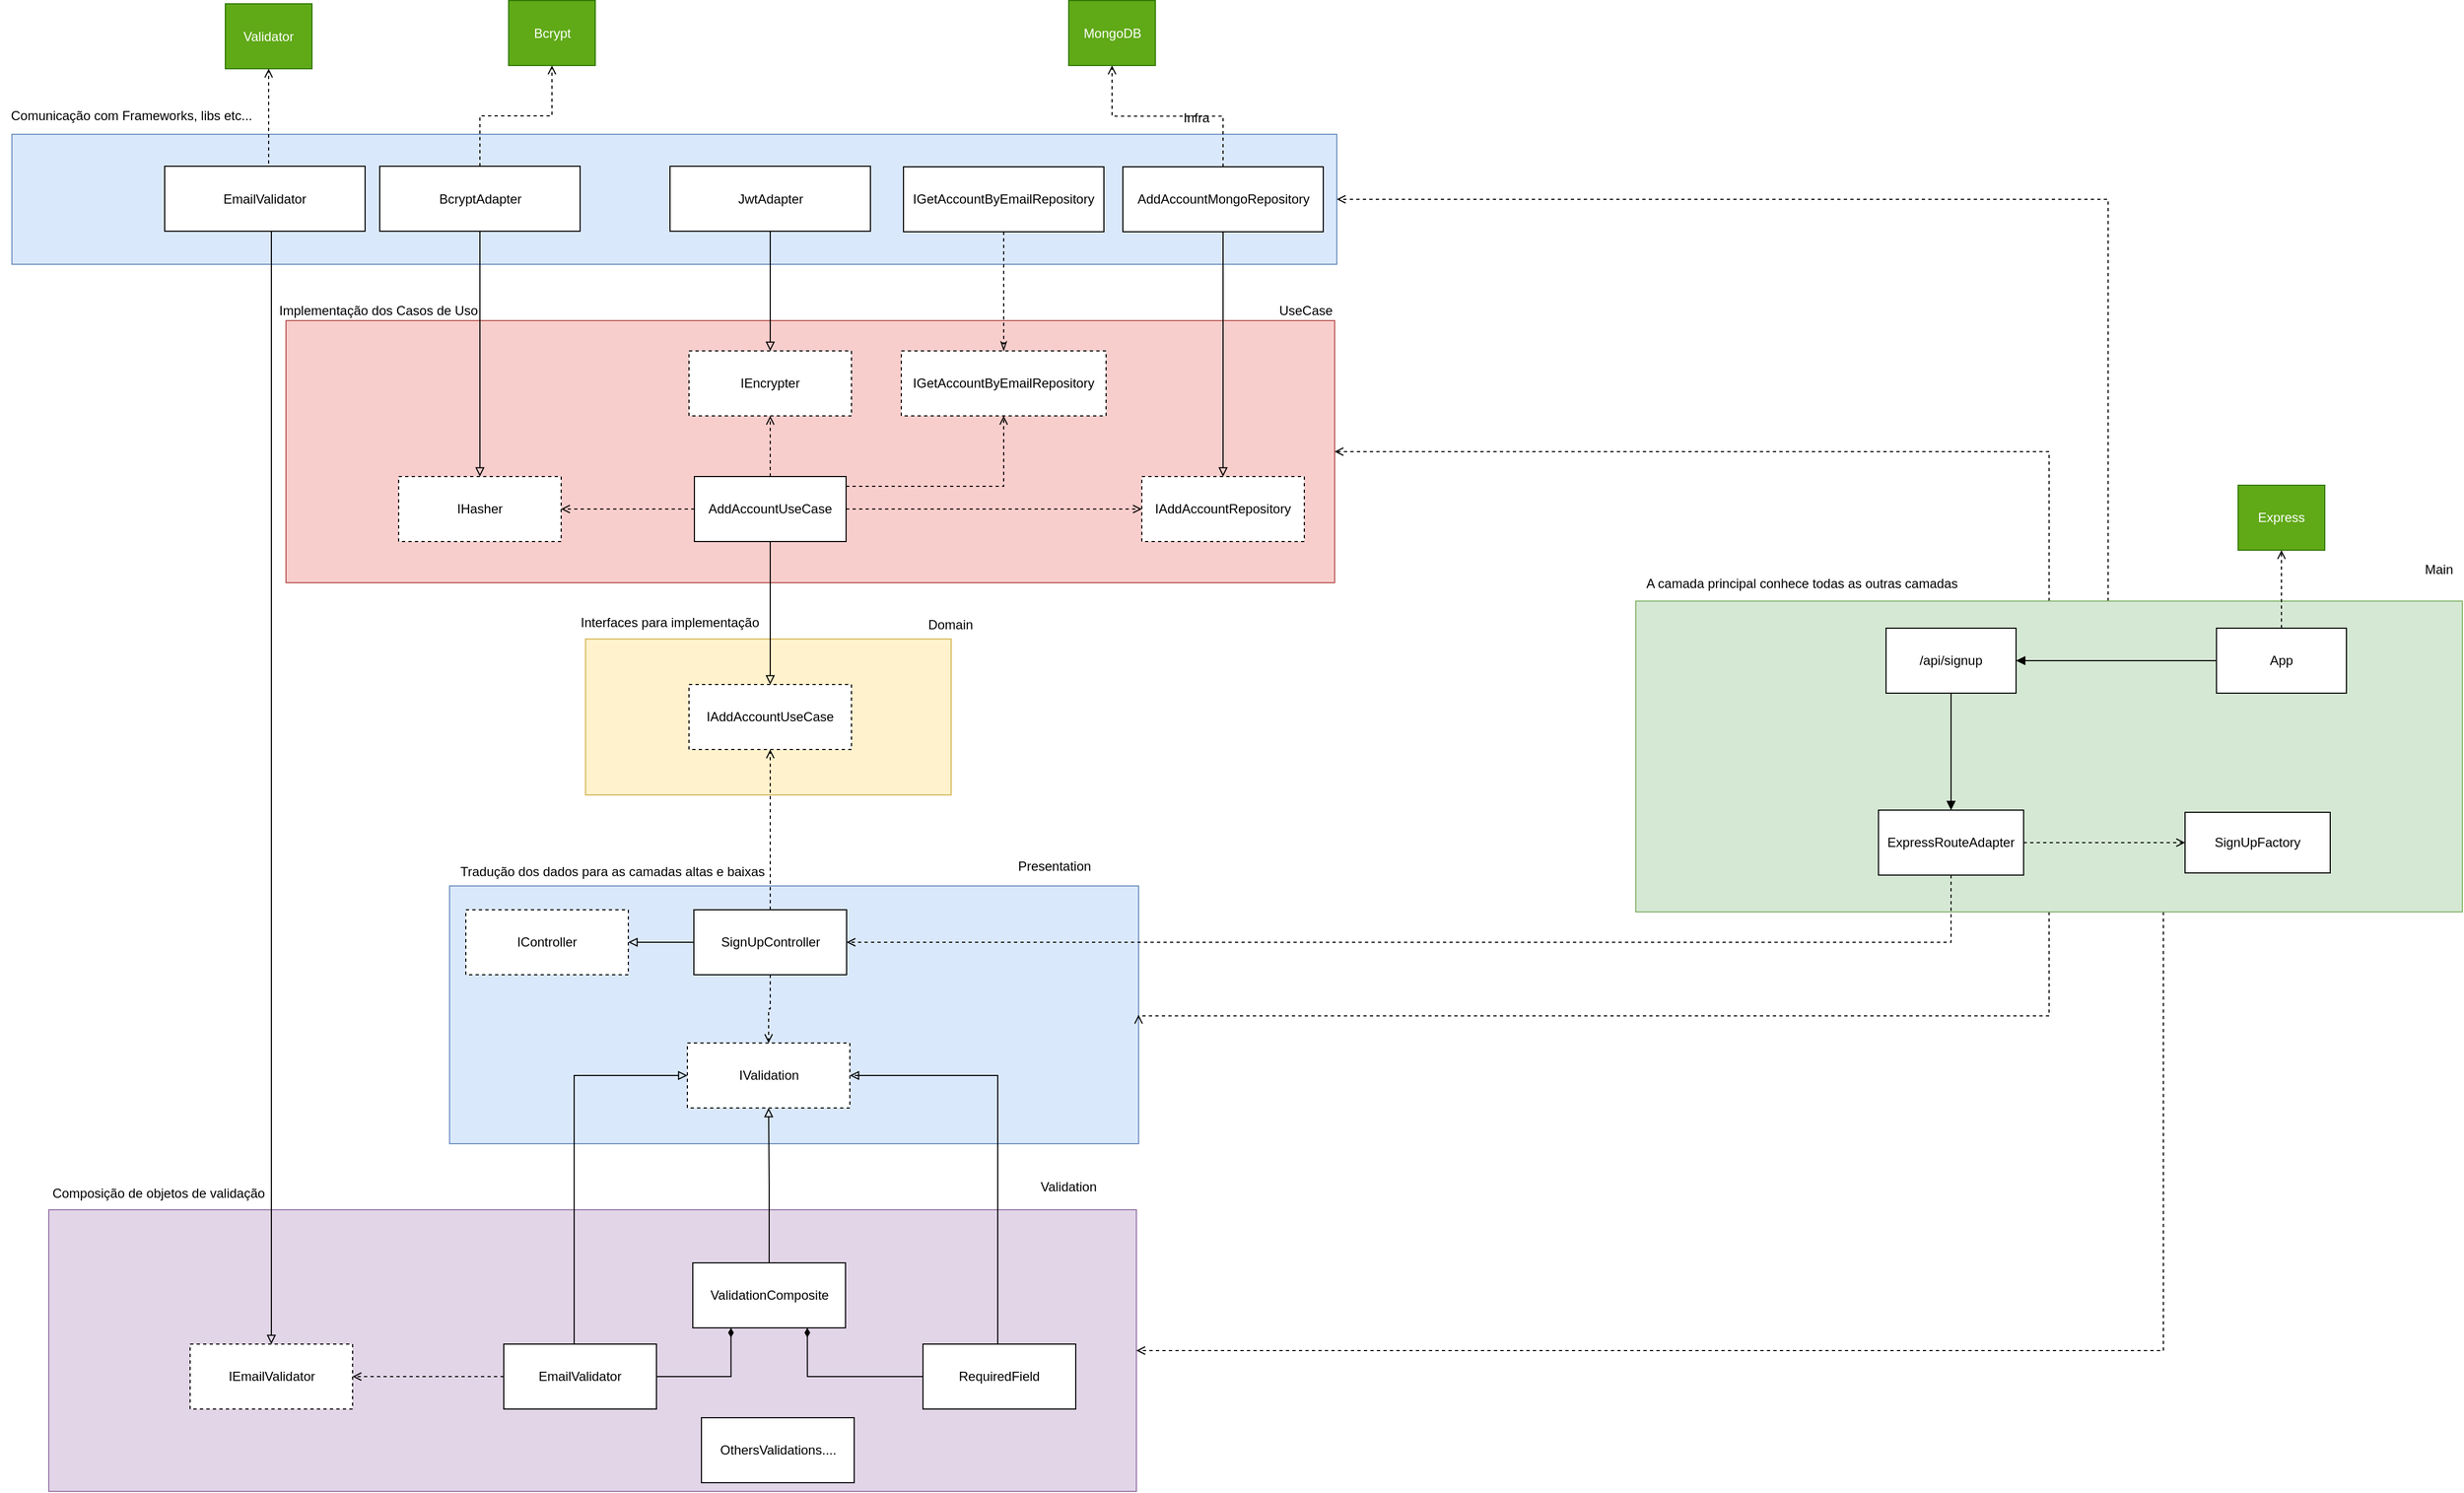 <mxfile version="12.2.4" pages="19"><diagram id="Na4PCIT59YV9XwbjJwVq" name="SignUp"><mxGraphModel dx="1263" dy="821" grid="0" gridSize="10" guides="1" tooltips="1" connect="1" arrows="1" fold="1" page="0" pageScale="1" pageWidth="827" pageHeight="1169" math="0" shadow="0"><root><mxCell id="0"/><mxCell id="1" parent="0"/><mxCell id="RbOHAfhauxJgaJQc95Fb-26" value="" style="rounded=0;whiteSpace=wrap;html=1;fillColor=#fff2cc;strokeColor=#d6b656;" parent="1" vertex="1"><mxGeometry x="210.5" y="358" width="337.5" height="144" as="geometry"/></mxCell><mxCell id="RbOHAfhauxJgaJQc95Fb-2" value="" style="rounded=0;whiteSpace=wrap;html=1;fillColor=#f8cecc;strokeColor=#b85450;" parent="1" vertex="1"><mxGeometry x="-66" y="64" width="968" height="242" as="geometry"/></mxCell><mxCell id="RbOHAfhauxJgaJQc95Fb-3" value="UseCase" style="text;html=1;align=center;verticalAlign=middle;resizable=0;points=[];autosize=1;strokeColor=none;fillColor=none;" parent="1" vertex="1"><mxGeometry x="845" y="46" width="59" height="18" as="geometry"/></mxCell><mxCell id="RbOHAfhauxJgaJQc95Fb-19" style="edgeStyle=orthogonalEdgeStyle;rounded=0;orthogonalLoop=1;jettySize=auto;html=1;entryX=0;entryY=0.5;entryDx=0;entryDy=0;dashed=1;endArrow=open;endFill=0;" parent="1" source="RbOHAfhauxJgaJQc95Fb-4" target="RbOHAfhauxJgaJQc95Fb-6" edge="1"><mxGeometry relative="1" as="geometry"/></mxCell><mxCell id="RbOHAfhauxJgaJQc95Fb-21" style="edgeStyle=orthogonalEdgeStyle;rounded=0;orthogonalLoop=1;jettySize=auto;html=1;entryX=1;entryY=0.5;entryDx=0;entryDy=0;dashed=1;endArrow=open;endFill=0;" parent="1" source="RbOHAfhauxJgaJQc95Fb-4" target="RbOHAfhauxJgaJQc95Fb-20" edge="1"><mxGeometry relative="1" as="geometry"/></mxCell><mxCell id="RbOHAfhauxJgaJQc95Fb-29" style="edgeStyle=orthogonalEdgeStyle;rounded=0;orthogonalLoop=1;jettySize=auto;html=1;entryX=0.5;entryY=0;entryDx=0;entryDy=0;endArrow=block;endFill=0;" parent="1" source="RbOHAfhauxJgaJQc95Fb-4" target="RbOHAfhauxJgaJQc95Fb-27" edge="1"><mxGeometry relative="1" as="geometry"><mxPoint x="420" y="328" as="targetPoint"/></mxGeometry></mxCell><mxCell id="6" style="edgeStyle=orthogonalEdgeStyle;rounded=0;orthogonalLoop=1;jettySize=auto;html=1;entryX=0.5;entryY=1;entryDx=0;entryDy=0;dashed=1;endArrow=open;endFill=0;" parent="1" source="RbOHAfhauxJgaJQc95Fb-4" target="2" edge="1"><mxGeometry relative="1" as="geometry"/></mxCell><mxCell id="8" style="edgeStyle=orthogonalEdgeStyle;rounded=0;orthogonalLoop=1;jettySize=auto;html=1;entryX=0.5;entryY=1;entryDx=0;entryDy=0;dashed=1;endArrow=open;endFill=0;" parent="1" source="RbOHAfhauxJgaJQc95Fb-4" target="7" edge="1"><mxGeometry relative="1" as="geometry"><Array as="points"><mxPoint x="597" y="217"/></Array></mxGeometry></mxCell><mxCell id="RbOHAfhauxJgaJQc95Fb-4" value="AddAccountUseCase" style="rounded=0;whiteSpace=wrap;html=1;" parent="1" vertex="1"><mxGeometry x="311" y="208" width="140" height="60" as="geometry"/></mxCell><mxCell id="RbOHAfhauxJgaJQc95Fb-6" value="IAddAccountRepository" style="rounded=0;whiteSpace=wrap;html=1;dashed=1;" parent="1" vertex="1"><mxGeometry x="724" y="208" width="150" height="60" as="geometry"/></mxCell><mxCell id="RbOHAfhauxJgaJQc95Fb-8" value="" style="rounded=0;whiteSpace=wrap;html=1;fillColor=#dae8fc;strokeColor=#6c8ebf;" parent="1" vertex="1"><mxGeometry x="-319" y="-108" width="1223" height="120" as="geometry"/></mxCell><mxCell id="RbOHAfhauxJgaJQc95Fb-9" value="Infra" style="text;html=1;align=center;verticalAlign=middle;resizable=0;points=[];autosize=1;strokeColor=none;fillColor=none;" parent="1" vertex="1"><mxGeometry x="749" y="-138.5" width="50" height="30" as="geometry"/></mxCell><mxCell id="RbOHAfhauxJgaJQc95Fb-18" style="edgeStyle=orthogonalEdgeStyle;rounded=0;orthogonalLoop=1;jettySize=auto;html=1;entryX=0.5;entryY=1;entryDx=0;entryDy=0;dashed=1;endArrow=open;endFill=0;" parent="1" source="RbOHAfhauxJgaJQc95Fb-10" target="RbOHAfhauxJgaJQc95Fb-17" edge="1"><mxGeometry relative="1" as="geometry"/></mxCell><mxCell id="RbOHAfhauxJgaJQc95Fb-90" style="edgeStyle=orthogonalEdgeStyle;rounded=0;orthogonalLoop=1;jettySize=auto;html=1;entryX=0.5;entryY=0;entryDx=0;entryDy=0;startArrow=none;startFill=0;endArrow=block;endFill=0;" parent="1" source="RbOHAfhauxJgaJQc95Fb-10" target="RbOHAfhauxJgaJQc95Fb-6" edge="1"><mxGeometry relative="1" as="geometry"/></mxCell><mxCell id="RbOHAfhauxJgaJQc95Fb-10" value="AddAccountMongoRepository" style="rounded=0;whiteSpace=wrap;html=1;" parent="1" vertex="1"><mxGeometry x="706.5" y="-78" width="185" height="60" as="geometry"/></mxCell><mxCell id="RbOHAfhauxJgaJQc95Fb-17" value="MongoDB" style="rounded=0;whiteSpace=wrap;html=1;fillColor=#60a917;fontColor=#ffffff;strokeColor=#2D7600;" parent="1" vertex="1"><mxGeometry x="656.5" y="-231.5" width="80" height="60" as="geometry"/></mxCell><mxCell id="RbOHAfhauxJgaJQc95Fb-20" value="IHasher" style="rounded=0;whiteSpace=wrap;html=1;dashed=1;" parent="1" vertex="1"><mxGeometry x="38" y="208" width="150" height="60" as="geometry"/></mxCell><mxCell id="RbOHAfhauxJgaJQc95Fb-23" style="edgeStyle=orthogonalEdgeStyle;rounded=0;orthogonalLoop=1;jettySize=auto;html=1;entryX=0.5;entryY=0;entryDx=0;entryDy=0;endArrow=block;endFill=0;" parent="1" source="RbOHAfhauxJgaJQc95Fb-22" target="RbOHAfhauxJgaJQc95Fb-20" edge="1"><mxGeometry relative="1" as="geometry"/></mxCell><mxCell id="RbOHAfhauxJgaJQc95Fb-25" style="edgeStyle=orthogonalEdgeStyle;rounded=0;orthogonalLoop=1;jettySize=auto;html=1;entryX=0.5;entryY=1;entryDx=0;entryDy=0;dashed=1;endArrow=open;endFill=0;" parent="1" source="RbOHAfhauxJgaJQc95Fb-22" target="RbOHAfhauxJgaJQc95Fb-24" edge="1"><mxGeometry relative="1" as="geometry"/></mxCell><mxCell id="RbOHAfhauxJgaJQc95Fb-22" value="BcryptAdapter" style="rounded=0;whiteSpace=wrap;html=1;" parent="1" vertex="1"><mxGeometry x="20.5" y="-78.5" width="185" height="60" as="geometry"/></mxCell><mxCell id="RbOHAfhauxJgaJQc95Fb-24" value="Bcrypt" style="rounded=0;whiteSpace=wrap;html=1;fillColor=#60a917;fontColor=#ffffff;strokeColor=#2D7600;" parent="1" vertex="1"><mxGeometry x="139.5" y="-231.5" width="80" height="60" as="geometry"/></mxCell><mxCell id="RbOHAfhauxJgaJQc95Fb-27" value="IAddAccountUseCase" style="rounded=0;whiteSpace=wrap;html=1;dashed=1;" parent="1" vertex="1"><mxGeometry x="306" y="400" width="150" height="60" as="geometry"/></mxCell><mxCell id="RbOHAfhauxJgaJQc95Fb-28" value="Domain" style="text;html=1;align=center;verticalAlign=middle;resizable=0;points=[];autosize=1;strokeColor=none;fillColor=none;" parent="1" vertex="1"><mxGeometry x="517.5" y="332" width="59" height="26" as="geometry"/></mxCell><mxCell id="RbOHAfhauxJgaJQc95Fb-30" value="" style="rounded=0;whiteSpace=wrap;html=1;fillColor=#dae8fc;strokeColor=#6c8ebf;" parent="1" vertex="1"><mxGeometry x="85" y="586" width="636" height="238" as="geometry"/></mxCell><mxCell id="RbOHAfhauxJgaJQc95Fb-32" style="edgeStyle=orthogonalEdgeStyle;rounded=0;orthogonalLoop=1;jettySize=auto;html=1;entryX=0.5;entryY=1;entryDx=0;entryDy=0;dashed=1;endArrow=open;endFill=0;" parent="1" source="RbOHAfhauxJgaJQc95Fb-31" target="RbOHAfhauxJgaJQc95Fb-27" edge="1"><mxGeometry relative="1" as="geometry"/></mxCell><mxCell id="RbOHAfhauxJgaJQc95Fb-35" style="edgeStyle=orthogonalEdgeStyle;rounded=0;orthogonalLoop=1;jettySize=auto;html=1;entryX=0.5;entryY=0;entryDx=0;entryDy=0;dashed=1;endArrow=open;endFill=0;" parent="1" source="RbOHAfhauxJgaJQc95Fb-31" target="RbOHAfhauxJgaJQc95Fb-33" edge="1"><mxGeometry relative="1" as="geometry"/></mxCell><mxCell id="RbOHAfhauxJgaJQc95Fb-31" value="SignUpController" style="rounded=0;whiteSpace=wrap;html=1;" parent="1" vertex="1"><mxGeometry x="310.5" y="608" width="141" height="60" as="geometry"/></mxCell><mxCell id="RbOHAfhauxJgaJQc95Fb-33" value="IValidation" style="rounded=0;whiteSpace=wrap;html=1;dashed=1;" parent="1" vertex="1"><mxGeometry x="304.5" y="731" width="150" height="60" as="geometry"/></mxCell><mxCell id="RbOHAfhauxJgaJQc95Fb-36" value="" style="rounded=0;whiteSpace=wrap;html=1;fillColor=#e1d5e7;strokeColor=#9673a6;" parent="1" vertex="1"><mxGeometry x="-285" y="885" width="1004" height="260" as="geometry"/></mxCell><mxCell id="RbOHAfhauxJgaJQc95Fb-43" style="edgeStyle=orthogonalEdgeStyle;rounded=0;orthogonalLoop=1;jettySize=auto;html=1;entryX=0.5;entryY=1;entryDx=0;entryDy=0;startArrow=none;startFill=0;endArrow=block;endFill=0;" parent="1" source="RbOHAfhauxJgaJQc95Fb-37" target="RbOHAfhauxJgaJQc95Fb-33" edge="1"><mxGeometry relative="1" as="geometry"/></mxCell><mxCell id="RbOHAfhauxJgaJQc95Fb-37" value="ValidationComposite" style="rounded=0;whiteSpace=wrap;html=1;" parent="1" vertex="1"><mxGeometry x="309.5" y="934" width="141" height="60" as="geometry"/></mxCell><mxCell id="RbOHAfhauxJgaJQc95Fb-44" style="edgeStyle=orthogonalEdgeStyle;rounded=0;orthogonalLoop=1;jettySize=auto;html=1;entryX=1;entryY=0.5;entryDx=0;entryDy=0;startArrow=none;startFill=0;endArrow=block;endFill=0;" parent="1" source="RbOHAfhauxJgaJQc95Fb-38" target="RbOHAfhauxJgaJQc95Fb-33" edge="1"><mxGeometry relative="1" as="geometry"><Array as="points"><mxPoint x="591" y="761"/><mxPoint x="459" y="761"/></Array></mxGeometry></mxCell><mxCell id="RbOHAfhauxJgaJQc95Fb-48" style="edgeStyle=orthogonalEdgeStyle;rounded=0;orthogonalLoop=1;jettySize=auto;html=1;entryX=0.75;entryY=1;entryDx=0;entryDy=0;startArrow=none;startFill=0;endArrow=diamondThin;endFill=1;" parent="1" source="RbOHAfhauxJgaJQc95Fb-38" target="RbOHAfhauxJgaJQc95Fb-37" edge="1"><mxGeometry relative="1" as="geometry"/></mxCell><mxCell id="RbOHAfhauxJgaJQc95Fb-38" value="RequiredField" style="rounded=0;whiteSpace=wrap;html=1;" parent="1" vertex="1"><mxGeometry x="522" y="1009" width="141" height="60" as="geometry"/></mxCell><mxCell id="RbOHAfhauxJgaJQc95Fb-46" style="edgeStyle=orthogonalEdgeStyle;rounded=0;orthogonalLoop=1;jettySize=auto;html=1;entryX=0;entryY=0.5;entryDx=0;entryDy=0;startArrow=none;startFill=0;endArrow=block;endFill=0;" parent="1" source="RbOHAfhauxJgaJQc95Fb-45" target="RbOHAfhauxJgaJQc95Fb-33" edge="1"><mxGeometry relative="1" as="geometry"><Array as="points"><mxPoint x="200" y="761"/></Array></mxGeometry></mxCell><mxCell id="RbOHAfhauxJgaJQc95Fb-47" style="edgeStyle=orthogonalEdgeStyle;rounded=0;orthogonalLoop=1;jettySize=auto;html=1;entryX=0.25;entryY=1;entryDx=0;entryDy=0;startArrow=none;startFill=0;endArrow=diamondThin;endFill=1;" parent="1" source="RbOHAfhauxJgaJQc95Fb-45" target="RbOHAfhauxJgaJQc95Fb-37" edge="1"><mxGeometry relative="1" as="geometry"/></mxCell><mxCell id="RbOHAfhauxJgaJQc95Fb-56" style="edgeStyle=orthogonalEdgeStyle;rounded=0;orthogonalLoop=1;jettySize=auto;html=1;entryX=1;entryY=0.5;entryDx=0;entryDy=0;startArrow=none;startFill=0;endArrow=open;endFill=0;dashed=1;" parent="1" source="RbOHAfhauxJgaJQc95Fb-45" target="RbOHAfhauxJgaJQc95Fb-55" edge="1"><mxGeometry relative="1" as="geometry"/></mxCell><mxCell id="RbOHAfhauxJgaJQc95Fb-45" value="EmailValidator" style="rounded=0;whiteSpace=wrap;html=1;" parent="1" vertex="1"><mxGeometry x="135" y="1009" width="141" height="60" as="geometry"/></mxCell><mxCell id="RbOHAfhauxJgaJQc95Fb-57" style="edgeStyle=orthogonalEdgeStyle;rounded=0;orthogonalLoop=1;jettySize=auto;html=1;entryX=0.5;entryY=0;entryDx=0;entryDy=0;startArrow=none;startFill=0;endArrow=block;endFill=0;" parent="1" source="RbOHAfhauxJgaJQc95Fb-49" target="RbOHAfhauxJgaJQc95Fb-55" edge="1"><mxGeometry relative="1" as="geometry"><Array as="points"><mxPoint x="-79" y="1009"/></Array></mxGeometry></mxCell><mxCell id="RbOHAfhauxJgaJQc95Fb-49" value="EmailValidator" style="rounded=0;whiteSpace=wrap;html=1;" parent="1" vertex="1"><mxGeometry x="-178" y="-78.5" width="185" height="60" as="geometry"/></mxCell><mxCell id="RbOHAfhauxJgaJQc95Fb-51" value="Validator" style="rounded=0;whiteSpace=wrap;html=1;fillColor=#60a917;fontColor=#ffffff;strokeColor=#2D7600;" parent="1" vertex="1"><mxGeometry x="-122" y="-228.5" width="80" height="60" as="geometry"/></mxCell><mxCell id="RbOHAfhauxJgaJQc95Fb-52" style="edgeStyle=orthogonalEdgeStyle;rounded=0;orthogonalLoop=1;jettySize=auto;html=1;entryX=0.5;entryY=1;entryDx=0;entryDy=0;dashed=1;exitX=0.5;exitY=0;exitDx=0;exitDy=0;endArrow=open;endFill=0;" parent="1" source="RbOHAfhauxJgaJQc95Fb-49" target="RbOHAfhauxJgaJQc95Fb-51" edge="1"><mxGeometry relative="1" as="geometry"><mxPoint x="214" y="-68.5" as="sourcePoint"/><mxPoint x="214" y="-158.5" as="targetPoint"/><Array as="points"><mxPoint x="-82" y="-78.5"/></Array></mxGeometry></mxCell><mxCell id="RbOHAfhauxJgaJQc95Fb-55" value="IEmailValidator" style="rounded=0;whiteSpace=wrap;html=1;dashed=1;" parent="1" vertex="1"><mxGeometry x="-154.5" y="1009" width="150" height="60" as="geometry"/></mxCell><mxCell id="RbOHAfhauxJgaJQc95Fb-58" value="Presentation" style="text;html=1;align=center;verticalAlign=middle;resizable=0;points=[];autosize=1;strokeColor=none;fillColor=none;" parent="1" vertex="1"><mxGeometry x="600" y="555" width="85" height="26" as="geometry"/></mxCell><mxCell id="RbOHAfhauxJgaJQc95Fb-59" value="Validation" style="text;html=1;align=center;verticalAlign=middle;resizable=0;points=[];autosize=1;strokeColor=none;fillColor=none;" parent="1" vertex="1"><mxGeometry x="621" y="851" width="70" height="26" as="geometry"/></mxCell><mxCell id="RbOHAfhauxJgaJQc95Fb-63" style="edgeStyle=orthogonalEdgeStyle;rounded=0;orthogonalLoop=1;jettySize=auto;html=1;entryX=1;entryY=0.5;entryDx=0;entryDy=0;dashed=1;startArrow=none;startFill=0;endArrow=open;endFill=0;" parent="1" source="RbOHAfhauxJgaJQc95Fb-61" target="RbOHAfhauxJgaJQc95Fb-36" edge="1"><mxGeometry relative="1" as="geometry"><Array as="points"><mxPoint x="1667" y="1015"/></Array></mxGeometry></mxCell><mxCell id="RbOHAfhauxJgaJQc95Fb-64" style="edgeStyle=orthogonalEdgeStyle;rounded=0;orthogonalLoop=1;jettySize=auto;html=1;entryX=1;entryY=0.5;entryDx=0;entryDy=0;dashed=1;startArrow=none;startFill=0;endArrow=open;endFill=0;" parent="1" source="RbOHAfhauxJgaJQc95Fb-61" target="RbOHAfhauxJgaJQc95Fb-30" edge="1"><mxGeometry relative="1" as="geometry"><Array as="points"><mxPoint x="1561" y="706"/></Array></mxGeometry></mxCell><mxCell id="RbOHAfhauxJgaJQc95Fb-65" style="edgeStyle=orthogonalEdgeStyle;rounded=0;orthogonalLoop=1;jettySize=auto;html=1;entryX=1;entryY=0.5;entryDx=0;entryDy=0;dashed=1;startArrow=none;startFill=0;endArrow=open;endFill=0;" parent="1" source="RbOHAfhauxJgaJQc95Fb-61" target="RbOHAfhauxJgaJQc95Fb-2" edge="1"><mxGeometry relative="1" as="geometry"><Array as="points"><mxPoint x="1561" y="185"/></Array></mxGeometry></mxCell><mxCell id="RbOHAfhauxJgaJQc95Fb-66" style="edgeStyle=orthogonalEdgeStyle;rounded=0;orthogonalLoop=1;jettySize=auto;html=1;entryX=1;entryY=0.5;entryDx=0;entryDy=0;dashed=1;startArrow=none;startFill=0;endArrow=open;endFill=0;" parent="1" source="RbOHAfhauxJgaJQc95Fb-61" target="RbOHAfhauxJgaJQc95Fb-8" edge="1"><mxGeometry relative="1" as="geometry"><Array as="points"><mxPoint x="1616" y="-48"/></Array></mxGeometry></mxCell><mxCell id="RbOHAfhauxJgaJQc95Fb-61" value="" style="rounded=0;whiteSpace=wrap;html=1;fillColor=#d5e8d4;strokeColor=#82b366;" parent="1" vertex="1"><mxGeometry x="1180" y="323" width="763" height="287" as="geometry"/></mxCell><mxCell id="RbOHAfhauxJgaJQc95Fb-62" value="Main" style="text;html=1;align=center;verticalAlign=middle;resizable=0;points=[];autosize=1;strokeColor=none;fillColor=none;" parent="1" vertex="1"><mxGeometry x="1899" y="281" width="44" height="26" as="geometry"/></mxCell><mxCell id="RbOHAfhauxJgaJQc95Fb-71" style="edgeStyle=orthogonalEdgeStyle;rounded=0;orthogonalLoop=1;jettySize=auto;html=1;dashed=1;startArrow=none;startFill=0;endArrow=open;endFill=0;entryX=0.5;entryY=1;entryDx=0;entryDy=0;" parent="1" source="RbOHAfhauxJgaJQc95Fb-67" target="RbOHAfhauxJgaJQc95Fb-72" edge="1"><mxGeometry relative="1" as="geometry"><mxPoint x="1577" y="274.0" as="targetPoint"/></mxGeometry></mxCell><mxCell id="RbOHAfhauxJgaJQc95Fb-73" style="edgeStyle=orthogonalEdgeStyle;rounded=0;orthogonalLoop=1;jettySize=auto;html=1;entryX=1;entryY=0.5;entryDx=0;entryDy=0;startArrow=none;startFill=0;endArrow=block;endFill=1;" parent="1" source="RbOHAfhauxJgaJQc95Fb-67" target="RbOHAfhauxJgaJQc95Fb-68" edge="1"><mxGeometry relative="1" as="geometry"/></mxCell><mxCell id="RbOHAfhauxJgaJQc95Fb-67" value="App" style="rounded=0;whiteSpace=wrap;html=1;" parent="1" vertex="1"><mxGeometry x="1716" y="348" width="120" height="60" as="geometry"/></mxCell><mxCell id="RbOHAfhauxJgaJQc95Fb-74" style="edgeStyle=orthogonalEdgeStyle;rounded=0;orthogonalLoop=1;jettySize=auto;html=1;entryX=0.5;entryY=0;entryDx=0;entryDy=0;startArrow=none;startFill=0;endArrow=block;endFill=1;" parent="1" source="RbOHAfhauxJgaJQc95Fb-68" target="RbOHAfhauxJgaJQc95Fb-69" edge="1"><mxGeometry relative="1" as="geometry"/></mxCell><mxCell id="RbOHAfhauxJgaJQc95Fb-68" value="/api/signup" style="rounded=0;whiteSpace=wrap;html=1;" parent="1" vertex="1"><mxGeometry x="1411" y="348" width="120" height="60" as="geometry"/></mxCell><mxCell id="RbOHAfhauxJgaJQc95Fb-81" style="edgeStyle=orthogonalEdgeStyle;rounded=0;orthogonalLoop=1;jettySize=auto;html=1;entryX=1;entryY=0.5;entryDx=0;entryDy=0;startArrow=none;startFill=0;endArrow=open;endFill=0;dashed=1;" parent="1" source="RbOHAfhauxJgaJQc95Fb-69" target="RbOHAfhauxJgaJQc95Fb-31" edge="1"><mxGeometry relative="1" as="geometry"><Array as="points"><mxPoint x="1471" y="638"/></Array></mxGeometry></mxCell><mxCell id="RbOHAfhauxJgaJQc95Fb-94" style="edgeStyle=orthogonalEdgeStyle;rounded=0;orthogonalLoop=1;jettySize=auto;html=1;startArrow=none;startFill=0;endArrow=open;endFill=0;dashed=1;" parent="1" source="RbOHAfhauxJgaJQc95Fb-69" target="RbOHAfhauxJgaJQc95Fb-70" edge="1"><mxGeometry relative="1" as="geometry"/></mxCell><mxCell id="RbOHAfhauxJgaJQc95Fb-69" value="ExpressRouteAdapter" style="rounded=0;whiteSpace=wrap;html=1;" parent="1" vertex="1"><mxGeometry x="1404" y="516" width="134" height="60" as="geometry"/></mxCell><mxCell id="RbOHAfhauxJgaJQc95Fb-70" value="SignUpFactory" style="rounded=0;whiteSpace=wrap;html=1;" parent="1" vertex="1"><mxGeometry x="1687" y="518" width="134" height="56" as="geometry"/></mxCell><mxCell id="RbOHAfhauxJgaJQc95Fb-72" value="Express" style="rounded=0;whiteSpace=wrap;html=1;fillColor=#60a917;fontColor=#ffffff;strokeColor=#2D7600;" parent="1" vertex="1"><mxGeometry x="1736" y="216" width="80" height="60" as="geometry"/></mxCell><mxCell id="RbOHAfhauxJgaJQc95Fb-82" value="A camada principal conhece todas as outras camadas" style="text;html=1;align=center;verticalAlign=middle;resizable=0;points=[];autosize=1;strokeColor=none;fillColor=none;" parent="1" vertex="1"><mxGeometry x="1180" y="294" width="306" height="26" as="geometry"/></mxCell><mxCell id="RbOHAfhauxJgaJQc95Fb-83" value="Implementação dos Casos de Uso" style="text;html=1;align=center;verticalAlign=middle;resizable=0;points=[];autosize=1;strokeColor=none;fillColor=none;" parent="1" vertex="1"><mxGeometry x="-82" y="42" width="201" height="26" as="geometry"/></mxCell><mxCell id="RbOHAfhauxJgaJQc95Fb-84" value="Comunicação com Frameworks, libs etc..." style="text;html=1;align=center;verticalAlign=middle;resizable=0;points=[];autosize=1;strokeColor=none;fillColor=none;" parent="1" vertex="1"><mxGeometry x="-330" y="-138.5" width="241" height="26" as="geometry"/></mxCell><mxCell id="RbOHAfhauxJgaJQc95Fb-85" value="Interfaces para implementação" style="text;html=1;align=center;verticalAlign=middle;resizable=0;points=[];autosize=1;strokeColor=none;fillColor=none;" parent="1" vertex="1"><mxGeometry x="196.5" y="330" width="183" height="26" as="geometry"/></mxCell><mxCell id="RbOHAfhauxJgaJQc95Fb-86" value="Tradução dos dados para as camadas altas e baixas" style="text;html=1;align=center;verticalAlign=middle;resizable=0;points=[];autosize=1;strokeColor=none;fillColor=none;" parent="1" vertex="1"><mxGeometry x="85" y="560" width="299" height="26" as="geometry"/></mxCell><mxCell id="RbOHAfhauxJgaJQc95Fb-87" value="Composição de objetos de validação" style="text;html=1;align=center;verticalAlign=middle;resizable=0;points=[];autosize=1;strokeColor=none;fillColor=none;" parent="1" vertex="1"><mxGeometry x="-291" y="857" width="214" height="26" as="geometry"/></mxCell><mxCell id="RbOHAfhauxJgaJQc95Fb-88" value="IController" style="rounded=0;whiteSpace=wrap;html=1;dashed=1;" parent="1" vertex="1"><mxGeometry x="100" y="608" width="150" height="60" as="geometry"/></mxCell><mxCell id="RbOHAfhauxJgaJQc95Fb-89" style="edgeStyle=orthogonalEdgeStyle;rounded=0;orthogonalLoop=1;jettySize=auto;html=1;entryX=1;entryY=0.5;entryDx=0;entryDy=0;exitX=0;exitY=0.5;exitDx=0;exitDy=0;endArrow=block;endFill=0;" parent="1" source="RbOHAfhauxJgaJQc95Fb-31" target="RbOHAfhauxJgaJQc95Fb-88" edge="1"><mxGeometry relative="1" as="geometry"><mxPoint x="394" y="678" as="sourcePoint"/><mxPoint x="394.5" y="741" as="targetPoint"/></mxGeometry></mxCell><mxCell id="hvn0xm9ukrqAndoJ50sF-1" value="OthersValidations...." style="rounded=0;whiteSpace=wrap;html=1;" parent="1" vertex="1"><mxGeometry x="317.5" y="1077" width="141" height="60" as="geometry"/></mxCell><mxCell id="2" value="IEncrypter" style="rounded=0;whiteSpace=wrap;html=1;dashed=1;" parent="1" vertex="1"><mxGeometry x="306" y="92" width="150" height="60" as="geometry"/></mxCell><mxCell id="4" style="edgeStyle=orthogonalEdgeStyle;rounded=0;orthogonalLoop=1;jettySize=auto;html=1;entryX=0.5;entryY=0;entryDx=0;entryDy=0;endArrow=block;endFill=0;" parent="1" source="3" target="2" edge="1"><mxGeometry relative="1" as="geometry"/></mxCell><mxCell id="3" value="JwtAdapter" style="rounded=0;whiteSpace=wrap;html=1;" parent="1" vertex="1"><mxGeometry x="288.5" y="-78.5" width="185" height="60" as="geometry"/></mxCell><mxCell id="7" value="IGetAccountByEmailRepository" style="rounded=0;whiteSpace=wrap;html=1;dashed=1;" parent="1" vertex="1"><mxGeometry x="502" y="92" width="189" height="60" as="geometry"/></mxCell><mxCell id="10" style="edgeStyle=orthogonalEdgeStyle;rounded=0;orthogonalLoop=1;jettySize=auto;html=1;dashed=1;endArrow=classicThin;endFill=0;" parent="1" source="9" target="7" edge="1"><mxGeometry relative="1" as="geometry"/></mxCell><mxCell id="9" value="IGetAccountByEmailRepository" style="rounded=0;whiteSpace=wrap;html=1;" parent="1" vertex="1"><mxGeometry x="504" y="-78" width="185" height="60" as="geometry"/></mxCell></root></mxGraphModel></diagram><diagram name="Login" id="IRjqoPclqudl7tODWAmX"><mxGraphModel dx="2287" dy="1411" grid="0" gridSize="10" guides="1" tooltips="1" connect="1" arrows="1" fold="1" page="0" pageScale="1" pageWidth="827" pageHeight="1169" math="0" shadow="0"><root><mxCell id="lfb9-FV86YLvJwPHmK8w-0"/><mxCell id="lfb9-FV86YLvJwPHmK8w-1" parent="lfb9-FV86YLvJwPHmK8w-0"/><mxCell id="lfb9-FV86YLvJwPHmK8w-2" value="" style="rounded=0;whiteSpace=wrap;html=1;fillColor=#fff2cc;strokeColor=#d6b656;" vertex="1" parent="lfb9-FV86YLvJwPHmK8w-1"><mxGeometry x="210.5" y="358" width="337.5" height="144" as="geometry"/></mxCell><mxCell id="lfb9-FV86YLvJwPHmK8w-3" value="" style="rounded=0;whiteSpace=wrap;html=1;fillColor=#f8cecc;strokeColor=#b85450;" vertex="1" parent="lfb9-FV86YLvJwPHmK8w-1"><mxGeometry x="-77" y="84" width="936" height="215" as="geometry"/></mxCell><mxCell id="lfb9-FV86YLvJwPHmK8w-4" value="Data" style="text;html=1;align=center;verticalAlign=middle;resizable=0;points=[];autosize=1;strokeColor=none;fillColor=none;" vertex="1" parent="lfb9-FV86YLvJwPHmK8w-1"><mxGeometry x="816" y="58" width="43" height="26" as="geometry"/></mxCell><mxCell id="lfb9-FV86YLvJwPHmK8w-5" style="edgeStyle=orthogonalEdgeStyle;rounded=0;orthogonalLoop=1;jettySize=auto;html=1;entryX=0;entryY=0.5;entryDx=0;entryDy=0;dashed=1;endArrow=open;endFill=0;" edge="1" parent="lfb9-FV86YLvJwPHmK8w-1" source="lfb9-FV86YLvJwPHmK8w-8" target="lfb9-FV86YLvJwPHmK8w-9"><mxGeometry relative="1" as="geometry"/></mxCell><mxCell id="lfb9-FV86YLvJwPHmK8w-6" style="edgeStyle=orthogonalEdgeStyle;rounded=0;orthogonalLoop=1;jettySize=auto;html=1;entryX=1;entryY=0.5;entryDx=0;entryDy=0;dashed=1;endArrow=open;endFill=0;" edge="1" parent="lfb9-FV86YLvJwPHmK8w-1" source="lfb9-FV86YLvJwPHmK8w-8" target="lfb9-FV86YLvJwPHmK8w-16"><mxGeometry relative="1" as="geometry"/></mxCell><mxCell id="lfb9-FV86YLvJwPHmK8w-7" style="edgeStyle=orthogonalEdgeStyle;rounded=0;orthogonalLoop=1;jettySize=auto;html=1;entryX=0.5;entryY=0;entryDx=0;entryDy=0;endArrow=block;endFill=0;" edge="1" parent="lfb9-FV86YLvJwPHmK8w-1" source="lfb9-FV86YLvJwPHmK8w-8" target="lfb9-FV86YLvJwPHmK8w-22"><mxGeometry relative="1" as="geometry"><mxPoint x="420" y="328" as="targetPoint"/></mxGeometry></mxCell><mxCell id="pLEqQVleKJ72KaD8NnEe-1" style="edgeStyle=orthogonalEdgeStyle;rounded=0;orthogonalLoop=1;jettySize=auto;html=1;entryX=0.5;entryY=1;entryDx=0;entryDy=0;dashed=1;startArrow=none;startFill=0;endArrow=open;endFill=0;" edge="1" parent="lfb9-FV86YLvJwPHmK8w-1" source="lfb9-FV86YLvJwPHmK8w-8" target="pLEqQVleKJ72KaD8NnEe-0"><mxGeometry relative="1" as="geometry"/></mxCell><mxCell id="pLEqQVleKJ72KaD8NnEe-13" style="edgeStyle=orthogonalEdgeStyle;rounded=0;orthogonalLoop=1;jettySize=auto;html=1;entryX=0.5;entryY=1;entryDx=0;entryDy=0;dashed=1;fontSize=8;startArrow=none;startFill=0;endArrow=open;endFill=0;" edge="1" parent="lfb9-FV86YLvJwPHmK8w-1" source="lfb9-FV86YLvJwPHmK8w-8" target="pLEqQVleKJ72KaD8NnEe-7"><mxGeometry relative="1" as="geometry"><Array as="points"><mxPoint x="590" y="220"/></Array></mxGeometry></mxCell><mxCell id="lfb9-FV86YLvJwPHmK8w-8" value="AuthenticationUseCase" style="rounded=0;whiteSpace=wrap;html=1;" vertex="1" parent="lfb9-FV86YLvJwPHmK8w-1"><mxGeometry x="313.5" y="202" width="140" height="60" as="geometry"/></mxCell><mxCell id="lfb9-FV86YLvJwPHmK8w-9" value="IGetAccountByEmail" style="rounded=0;whiteSpace=wrap;html=1;dashed=1;" vertex="1" parent="lfb9-FV86YLvJwPHmK8w-1"><mxGeometry x="694" y="202" width="150" height="60" as="geometry"/></mxCell><mxCell id="lfb9-FV86YLvJwPHmK8w-10" value="" style="rounded=0;whiteSpace=wrap;html=1;fillColor=#dae8fc;strokeColor=#6c8ebf;" vertex="1" parent="lfb9-FV86YLvJwPHmK8w-1"><mxGeometry x="-363" y="-95" width="1241" height="120" as="geometry"/></mxCell><mxCell id="lfb9-FV86YLvJwPHmK8w-11" value="Infra" style="text;html=1;align=center;verticalAlign=middle;resizable=0;points=[];autosize=1;strokeColor=none;fillColor=none;" vertex="1" parent="lfb9-FV86YLvJwPHmK8w-1"><mxGeometry x="828" y="-125" width="50" height="30" as="geometry"/></mxCell><mxCell id="lfb9-FV86YLvJwPHmK8w-13" style="edgeStyle=orthogonalEdgeStyle;rounded=0;orthogonalLoop=1;jettySize=auto;html=1;entryX=0.5;entryY=0;entryDx=0;entryDy=0;startArrow=none;startFill=0;endArrow=block;endFill=0;" edge="1" parent="lfb9-FV86YLvJwPHmK8w-1" source="lfb9-FV86YLvJwPHmK8w-14" target="lfb9-FV86YLvJwPHmK8w-9"><mxGeometry relative="1" as="geometry"/></mxCell><mxCell id="pLEqQVleKJ72KaD8NnEe-12" style="edgeStyle=orthogonalEdgeStyle;rounded=0;orthogonalLoop=1;jettySize=auto;html=1;entryX=0.75;entryY=1;entryDx=0;entryDy=0;dashed=1;fontSize=8;startArrow=none;startFill=0;endArrow=open;endFill=0;" edge="1" parent="lfb9-FV86YLvJwPHmK8w-1" source="lfb9-FV86YLvJwPHmK8w-14" target="lfb9-FV86YLvJwPHmK8w-15"><mxGeometry relative="1" as="geometry"/></mxCell><mxCell id="lfb9-FV86YLvJwPHmK8w-14" value="&lt;font style=&quot;font-size: 10px;&quot;&gt;AddAccountMongoRepository&lt;/font&gt;" style="rounded=0;whiteSpace=wrap;html=1;" vertex="1" parent="lfb9-FV86YLvJwPHmK8w-1"><mxGeometry x="697.75" y="-70" width="142.5" height="60" as="geometry"/></mxCell><mxCell id="lfb9-FV86YLvJwPHmK8w-15" value="MongoDB" style="rounded=0;whiteSpace=wrap;html=1;fillColor=#60a917;fontColor=#ffffff;strokeColor=#2D7600;" vertex="1" parent="lfb9-FV86YLvJwPHmK8w-1"><mxGeometry x="522" y="-221" width="330.5" height="60" as="geometry"/></mxCell><mxCell id="lfb9-FV86YLvJwPHmK8w-16" value="IHasherComparer" style="rounded=0;whiteSpace=wrap;html=1;dashed=1;" vertex="1" parent="lfb9-FV86YLvJwPHmK8w-1"><mxGeometry x="107" y="202" width="150" height="60" as="geometry"/></mxCell><mxCell id="lfb9-FV86YLvJwPHmK8w-17" style="edgeStyle=orthogonalEdgeStyle;rounded=0;orthogonalLoop=1;jettySize=auto;html=1;entryX=0.5;entryY=0;entryDx=0;entryDy=0;endArrow=block;endFill=0;" edge="1" parent="lfb9-FV86YLvJwPHmK8w-1" source="lfb9-FV86YLvJwPHmK8w-20" target="lfb9-FV86YLvJwPHmK8w-16"><mxGeometry relative="1" as="geometry"/></mxCell><mxCell id="zQG5-gLI8V1XWl0Kzsk--1" style="edgeStyle=orthogonalEdgeStyle;rounded=0;orthogonalLoop=1;jettySize=auto;html=1;entryX=0.5;entryY=1;entryDx=0;entryDy=0;dashed=1;fontSize=10;startArrow=none;startFill=0;endArrow=open;endFill=0;" edge="1" parent="lfb9-FV86YLvJwPHmK8w-1" source="lfb9-FV86YLvJwPHmK8w-20" target="lfb9-FV86YLvJwPHmK8w-21"><mxGeometry relative="1" as="geometry"/></mxCell><mxCell id="lfb9-FV86YLvJwPHmK8w-20" value="BcryptAdapter" style="rounded=0;whiteSpace=wrap;html=1;" vertex="1" parent="lfb9-FV86YLvJwPHmK8w-1"><mxGeometry x="89.5" y="-70" width="185" height="60" as="geometry"/></mxCell><mxCell id="lfb9-FV86YLvJwPHmK8w-21" value="Bcrypt" style="rounded=0;whiteSpace=wrap;html=1;fillColor=#60a917;fontColor=#ffffff;strokeColor=#2D7600;" vertex="1" parent="lfb9-FV86YLvJwPHmK8w-1"><mxGeometry x="142" y="-224" width="80" height="60" as="geometry"/></mxCell><mxCell id="lfb9-FV86YLvJwPHmK8w-22" value="IAuthenticationUseCase" style="rounded=0;whiteSpace=wrap;html=1;dashed=1;" vertex="1" parent="lfb9-FV86YLvJwPHmK8w-1"><mxGeometry x="309.5" y="400" width="150" height="60" as="geometry"/></mxCell><mxCell id="lfb9-FV86YLvJwPHmK8w-23" value="Domain" style="text;html=1;align=center;verticalAlign=middle;resizable=0;points=[];autosize=1;strokeColor=none;fillColor=none;" vertex="1" parent="lfb9-FV86YLvJwPHmK8w-1"><mxGeometry x="487" y="330" width="59" height="26" as="geometry"/></mxCell><mxCell id="lfb9-FV86YLvJwPHmK8w-24" value="" style="rounded=0;whiteSpace=wrap;html=1;fillColor=#dae8fc;strokeColor=#6c8ebf;" vertex="1" parent="lfb9-FV86YLvJwPHmK8w-1"><mxGeometry x="85" y="586" width="636" height="238" as="geometry"/></mxCell><mxCell id="lfb9-FV86YLvJwPHmK8w-25" style="edgeStyle=orthogonalEdgeStyle;rounded=0;orthogonalLoop=1;jettySize=auto;html=1;entryX=0.5;entryY=1;entryDx=0;entryDy=0;dashed=1;endArrow=open;endFill=0;" edge="1" parent="lfb9-FV86YLvJwPHmK8w-1" source="lfb9-FV86YLvJwPHmK8w-27" target="lfb9-FV86YLvJwPHmK8w-22"><mxGeometry relative="1" as="geometry"/></mxCell><mxCell id="lfb9-FV86YLvJwPHmK8w-26" style="edgeStyle=orthogonalEdgeStyle;rounded=0;orthogonalLoop=1;jettySize=auto;html=1;entryX=0.5;entryY=0;entryDx=0;entryDy=0;dashed=1;endArrow=open;endFill=0;" edge="1" parent="lfb9-FV86YLvJwPHmK8w-1" source="lfb9-FV86YLvJwPHmK8w-27" target="lfb9-FV86YLvJwPHmK8w-28"><mxGeometry relative="1" as="geometry"/></mxCell><mxCell id="lfb9-FV86YLvJwPHmK8w-27" value="LoginController" style="rounded=0;whiteSpace=wrap;html=1;" vertex="1" parent="lfb9-FV86YLvJwPHmK8w-1"><mxGeometry x="313.5" y="608" width="141" height="60" as="geometry"/></mxCell><mxCell id="lfb9-FV86YLvJwPHmK8w-28" value="IValidation" style="rounded=0;whiteSpace=wrap;html=1;dashed=1;" vertex="1" parent="lfb9-FV86YLvJwPHmK8w-1"><mxGeometry x="309.5" y="731" width="150" height="60" as="geometry"/></mxCell><mxCell id="lfb9-FV86YLvJwPHmK8w-29" value="" style="rounded=0;whiteSpace=wrap;html=1;fillColor=#e1d5e7;strokeColor=#9673a6;" vertex="1" parent="lfb9-FV86YLvJwPHmK8w-1"><mxGeometry x="-285" y="885" width="1004" height="260" as="geometry"/></mxCell><mxCell id="lfb9-FV86YLvJwPHmK8w-30" style="edgeStyle=orthogonalEdgeStyle;rounded=0;orthogonalLoop=1;jettySize=auto;html=1;entryX=0.5;entryY=1;entryDx=0;entryDy=0;startArrow=none;startFill=0;endArrow=block;endFill=0;" edge="1" parent="lfb9-FV86YLvJwPHmK8w-1" source="lfb9-FV86YLvJwPHmK8w-31" target="lfb9-FV86YLvJwPHmK8w-28"><mxGeometry relative="1" as="geometry"/></mxCell><mxCell id="lfb9-FV86YLvJwPHmK8w-31" value="ValidationComposite" style="rounded=0;whiteSpace=wrap;html=1;" vertex="1" parent="lfb9-FV86YLvJwPHmK8w-1"><mxGeometry x="314.5" y="935" width="141" height="60" as="geometry"/></mxCell><mxCell id="lfb9-FV86YLvJwPHmK8w-32" style="edgeStyle=orthogonalEdgeStyle;rounded=0;orthogonalLoop=1;jettySize=auto;html=1;entryX=1;entryY=0.5;entryDx=0;entryDy=0;startArrow=none;startFill=0;endArrow=block;endFill=0;" edge="1" parent="lfb9-FV86YLvJwPHmK8w-1" source="lfb9-FV86YLvJwPHmK8w-34" target="lfb9-FV86YLvJwPHmK8w-28"><mxGeometry relative="1" as="geometry"><Array as="points"><mxPoint x="591" y="761"/><mxPoint x="459" y="761"/></Array></mxGeometry></mxCell><mxCell id="lfb9-FV86YLvJwPHmK8w-33" style="edgeStyle=orthogonalEdgeStyle;rounded=0;orthogonalLoop=1;jettySize=auto;html=1;entryX=0.75;entryY=1;entryDx=0;entryDy=0;startArrow=none;startFill=0;endArrow=diamondThin;endFill=1;" edge="1" parent="lfb9-FV86YLvJwPHmK8w-1" source="lfb9-FV86YLvJwPHmK8w-34" target="lfb9-FV86YLvJwPHmK8w-31"><mxGeometry relative="1" as="geometry"/></mxCell><mxCell id="lfb9-FV86YLvJwPHmK8w-34" value="RequiredField" style="rounded=0;whiteSpace=wrap;html=1;" vertex="1" parent="lfb9-FV86YLvJwPHmK8w-1"><mxGeometry x="522" y="1009" width="141" height="60" as="geometry"/></mxCell><mxCell id="lfb9-FV86YLvJwPHmK8w-35" style="edgeStyle=orthogonalEdgeStyle;rounded=0;orthogonalLoop=1;jettySize=auto;html=1;entryX=0;entryY=0.5;entryDx=0;entryDy=0;startArrow=none;startFill=0;endArrow=block;endFill=0;" edge="1" parent="lfb9-FV86YLvJwPHmK8w-1" source="lfb9-FV86YLvJwPHmK8w-38" target="lfb9-FV86YLvJwPHmK8w-28"><mxGeometry relative="1" as="geometry"><Array as="points"><mxPoint x="200" y="761"/></Array></mxGeometry></mxCell><mxCell id="lfb9-FV86YLvJwPHmK8w-36" style="edgeStyle=orthogonalEdgeStyle;rounded=0;orthogonalLoop=1;jettySize=auto;html=1;entryX=0.25;entryY=1;entryDx=0;entryDy=0;startArrow=none;startFill=0;endArrow=diamondThin;endFill=1;" edge="1" parent="lfb9-FV86YLvJwPHmK8w-1" source="lfb9-FV86YLvJwPHmK8w-38" target="lfb9-FV86YLvJwPHmK8w-31"><mxGeometry relative="1" as="geometry"/></mxCell><mxCell id="lfb9-FV86YLvJwPHmK8w-37" style="edgeStyle=orthogonalEdgeStyle;rounded=0;orthogonalLoop=1;jettySize=auto;html=1;entryX=1;entryY=0.5;entryDx=0;entryDy=0;startArrow=none;startFill=0;endArrow=block;endFill=1;dashed=1;" edge="1" parent="lfb9-FV86YLvJwPHmK8w-1" source="lfb9-FV86YLvJwPHmK8w-38" target="lfb9-FV86YLvJwPHmK8w-43"><mxGeometry relative="1" as="geometry"/></mxCell><mxCell id="lfb9-FV86YLvJwPHmK8w-38" value="EmailValidator" style="rounded=0;whiteSpace=wrap;html=1;" vertex="1" parent="lfb9-FV86YLvJwPHmK8w-1"><mxGeometry x="135" y="1009" width="141" height="60" as="geometry"/></mxCell><mxCell id="lfb9-FV86YLvJwPHmK8w-39" style="edgeStyle=orthogonalEdgeStyle;rounded=0;orthogonalLoop=1;jettySize=auto;html=1;entryX=0.5;entryY=0;entryDx=0;entryDy=0;startArrow=none;startFill=0;endArrow=block;endFill=0;" edge="1" parent="lfb9-FV86YLvJwPHmK8w-1" source="lfb9-FV86YLvJwPHmK8w-40" target="lfb9-FV86YLvJwPHmK8w-43"><mxGeometry relative="1" as="geometry"><Array as="points"><mxPoint x="-115" y="1009"/></Array></mxGeometry></mxCell><mxCell id="zQG5-gLI8V1XWl0Kzsk--0" style="edgeStyle=orthogonalEdgeStyle;rounded=0;orthogonalLoop=1;jettySize=auto;html=1;entryX=0.5;entryY=1;entryDx=0;entryDy=0;fontSize=10;startArrow=none;startFill=0;endArrow=open;endFill=0;dashed=1;" edge="1" parent="lfb9-FV86YLvJwPHmK8w-1" source="lfb9-FV86YLvJwPHmK8w-40" target="lfb9-FV86YLvJwPHmK8w-41"><mxGeometry relative="1" as="geometry"/></mxCell><mxCell id="lfb9-FV86YLvJwPHmK8w-40" value="EmailValidator" style="rounded=0;whiteSpace=wrap;html=1;" vertex="1" parent="lfb9-FV86YLvJwPHmK8w-1"><mxGeometry x="-211" y="-70" width="185" height="60" as="geometry"/></mxCell><mxCell id="lfb9-FV86YLvJwPHmK8w-41" value="Validator" style="rounded=0;whiteSpace=wrap;html=1;fillColor=#60a917;fontColor=#ffffff;strokeColor=#2D7600;" vertex="1" parent="lfb9-FV86YLvJwPHmK8w-1"><mxGeometry x="-158.5" y="-224" width="80" height="60" as="geometry"/></mxCell><mxCell id="lfb9-FV86YLvJwPHmK8w-43" value="IEmailValidator" style="rounded=0;whiteSpace=wrap;html=1;dashed=1;" vertex="1" parent="lfb9-FV86YLvJwPHmK8w-1"><mxGeometry x="-154.5" y="1009" width="150" height="60" as="geometry"/></mxCell><mxCell id="lfb9-FV86YLvJwPHmK8w-44" value="Presentation" style="text;html=1;align=center;verticalAlign=middle;resizable=0;points=[];autosize=1;strokeColor=none;fillColor=none;" vertex="1" parent="lfb9-FV86YLvJwPHmK8w-1"><mxGeometry x="636" y="560" width="85" height="26" as="geometry"/></mxCell><mxCell id="lfb9-FV86YLvJwPHmK8w-45" value="Validation" style="text;html=1;align=center;verticalAlign=middle;resizable=0;points=[];autosize=1;strokeColor=none;fillColor=none;" vertex="1" parent="lfb9-FV86YLvJwPHmK8w-1"><mxGeometry x="648" y="857" width="70" height="26" as="geometry"/></mxCell><mxCell id="lfb9-FV86YLvJwPHmK8w-46" style="edgeStyle=orthogonalEdgeStyle;rounded=0;orthogonalLoop=1;jettySize=auto;html=1;entryX=1;entryY=0.5;entryDx=0;entryDy=0;dashed=1;startArrow=none;startFill=0;endArrow=open;endFill=0;" edge="1" parent="lfb9-FV86YLvJwPHmK8w-1" source="lfb9-FV86YLvJwPHmK8w-50" target="lfb9-FV86YLvJwPHmK8w-29"><mxGeometry relative="1" as="geometry"><Array as="points"><mxPoint x="1651" y="1015"/></Array></mxGeometry></mxCell><mxCell id="lfb9-FV86YLvJwPHmK8w-47" style="edgeStyle=orthogonalEdgeStyle;rounded=0;orthogonalLoop=1;jettySize=auto;html=1;entryX=1;entryY=0.5;entryDx=0;entryDy=0;dashed=1;startArrow=none;startFill=0;endArrow=open;endFill=0;" edge="1" parent="lfb9-FV86YLvJwPHmK8w-1" source="lfb9-FV86YLvJwPHmK8w-50" target="lfb9-FV86YLvJwPHmK8w-24"><mxGeometry relative="1" as="geometry"><Array as="points"><mxPoint x="1561" y="706"/></Array></mxGeometry></mxCell><mxCell id="lfb9-FV86YLvJwPHmK8w-48" style="edgeStyle=orthogonalEdgeStyle;rounded=0;orthogonalLoop=1;jettySize=auto;html=1;entryX=1;entryY=0.5;entryDx=0;entryDy=0;dashed=1;startArrow=none;startFill=0;endArrow=open;endFill=0;" edge="1" parent="lfb9-FV86YLvJwPHmK8w-1" source="lfb9-FV86YLvJwPHmK8w-50" target="lfb9-FV86YLvJwPHmK8w-3"><mxGeometry relative="1" as="geometry"><Array as="points"><mxPoint x="1561" y="227"/></Array></mxGeometry></mxCell><mxCell id="lfb9-FV86YLvJwPHmK8w-49" style="edgeStyle=orthogonalEdgeStyle;rounded=0;orthogonalLoop=1;jettySize=auto;html=1;entryX=1;entryY=0.5;entryDx=0;entryDy=0;dashed=1;startArrow=none;startFill=0;endArrow=open;endFill=0;" edge="1" parent="lfb9-FV86YLvJwPHmK8w-1" source="lfb9-FV86YLvJwPHmK8w-50" target="lfb9-FV86YLvJwPHmK8w-10"><mxGeometry relative="1" as="geometry"><Array as="points"><mxPoint x="1609" y="-35"/></Array></mxGeometry></mxCell><mxCell id="lfb9-FV86YLvJwPHmK8w-50" value="" style="rounded=0;whiteSpace=wrap;html=1;fillColor=#d5e8d4;strokeColor=#82b366;" vertex="1" parent="lfb9-FV86YLvJwPHmK8w-1"><mxGeometry x="1180" y="323" width="763" height="287" as="geometry"/></mxCell><mxCell id="lfb9-FV86YLvJwPHmK8w-51" value="Main" style="text;html=1;align=center;verticalAlign=middle;resizable=0;points=[];autosize=1;strokeColor=none;fillColor=none;" vertex="1" parent="lfb9-FV86YLvJwPHmK8w-1"><mxGeometry x="1896" y="294" width="44" height="26" as="geometry"/></mxCell><mxCell id="lfb9-FV86YLvJwPHmK8w-52" style="edgeStyle=orthogonalEdgeStyle;rounded=0;orthogonalLoop=1;jettySize=auto;html=1;dashed=1;startArrow=none;startFill=0;endArrow=block;endFill=1;entryX=0.5;entryY=1;entryDx=0;entryDy=0;" edge="1" parent="lfb9-FV86YLvJwPHmK8w-1" source="lfb9-FV86YLvJwPHmK8w-54" target="lfb9-FV86YLvJwPHmK8w-61"><mxGeometry relative="1" as="geometry"><mxPoint x="1577" y="274.0" as="targetPoint"/></mxGeometry></mxCell><mxCell id="lfb9-FV86YLvJwPHmK8w-53" style="edgeStyle=orthogonalEdgeStyle;rounded=0;orthogonalLoop=1;jettySize=auto;html=1;entryX=1;entryY=0.5;entryDx=0;entryDy=0;startArrow=none;startFill=0;endArrow=block;endFill=1;" edge="1" parent="lfb9-FV86YLvJwPHmK8w-1" source="lfb9-FV86YLvJwPHmK8w-54" target="lfb9-FV86YLvJwPHmK8w-56"><mxGeometry relative="1" as="geometry"/></mxCell><mxCell id="lfb9-FV86YLvJwPHmK8w-54" value="App" style="rounded=0;whiteSpace=wrap;html=1;" vertex="1" parent="lfb9-FV86YLvJwPHmK8w-1"><mxGeometry x="1716" y="348" width="120" height="60" as="geometry"/></mxCell><mxCell id="lfb9-FV86YLvJwPHmK8w-55" style="edgeStyle=orthogonalEdgeStyle;rounded=0;orthogonalLoop=1;jettySize=auto;html=1;entryX=0.5;entryY=0;entryDx=0;entryDy=0;startArrow=none;startFill=0;endArrow=block;endFill=1;" edge="1" parent="lfb9-FV86YLvJwPHmK8w-1" source="lfb9-FV86YLvJwPHmK8w-56" target="lfb9-FV86YLvJwPHmK8w-59"><mxGeometry relative="1" as="geometry"/></mxCell><mxCell id="lfb9-FV86YLvJwPHmK8w-56" value="/api/login" style="rounded=0;whiteSpace=wrap;html=1;" vertex="1" parent="lfb9-FV86YLvJwPHmK8w-1"><mxGeometry x="1411" y="348" width="120" height="60" as="geometry"/></mxCell><mxCell id="lfb9-FV86YLvJwPHmK8w-57" style="edgeStyle=orthogonalEdgeStyle;rounded=0;orthogonalLoop=1;jettySize=auto;html=1;entryX=1;entryY=0.5;entryDx=0;entryDy=0;startArrow=none;startFill=0;endArrow=open;endFill=0;dashed=1;" edge="1" parent="lfb9-FV86YLvJwPHmK8w-1" source="lfb9-FV86YLvJwPHmK8w-59" target="lfb9-FV86YLvJwPHmK8w-27"><mxGeometry relative="1" as="geometry"><Array as="points"><mxPoint x="1471" y="638"/></Array></mxGeometry></mxCell><mxCell id="lfb9-FV86YLvJwPHmK8w-58" style="edgeStyle=orthogonalEdgeStyle;rounded=0;orthogonalLoop=1;jettySize=auto;html=1;startArrow=none;startFill=0;endArrow=open;endFill=0;dashed=1;" edge="1" parent="lfb9-FV86YLvJwPHmK8w-1" source="lfb9-FV86YLvJwPHmK8w-59" target="lfb9-FV86YLvJwPHmK8w-60"><mxGeometry relative="1" as="geometry"/></mxCell><mxCell id="lfb9-FV86YLvJwPHmK8w-59" value="ExpressRouteAdapter" style="rounded=0;whiteSpace=wrap;html=1;" vertex="1" parent="lfb9-FV86YLvJwPHmK8w-1"><mxGeometry x="1404" y="516" width="134" height="60" as="geometry"/></mxCell><mxCell id="lfb9-FV86YLvJwPHmK8w-60" value="LoginFactory" style="rounded=0;whiteSpace=wrap;html=1;" vertex="1" parent="lfb9-FV86YLvJwPHmK8w-1"><mxGeometry x="1687" y="518" width="134" height="56" as="geometry"/></mxCell><mxCell id="lfb9-FV86YLvJwPHmK8w-61" value="Express" style="rounded=0;whiteSpace=wrap;html=1;fillColor=#60a917;fontColor=#ffffff;strokeColor=#2D7600;" vertex="1" parent="lfb9-FV86YLvJwPHmK8w-1"><mxGeometry x="1736" y="216" width="80" height="60" as="geometry"/></mxCell><mxCell id="lfb9-FV86YLvJwPHmK8w-62" value="A camada principal conhece todas as outras camadas" style="text;html=1;align=center;verticalAlign=middle;resizable=0;points=[];autosize=1;strokeColor=none;fillColor=none;" vertex="1" parent="lfb9-FV86YLvJwPHmK8w-1"><mxGeometry x="1180" y="294" width="306" height="26" as="geometry"/></mxCell><mxCell id="lfb9-FV86YLvJwPHmK8w-63" value="Implementação dos Casos de Uso" style="text;html=1;align=center;verticalAlign=middle;resizable=0;points=[];autosize=1;strokeColor=none;fillColor=none;" vertex="1" parent="lfb9-FV86YLvJwPHmK8w-1"><mxGeometry x="-36" y="46" width="201" height="26" as="geometry"/></mxCell><mxCell id="lfb9-FV86YLvJwPHmK8w-64" value="Comunicação com Frameworks, libs etc..." style="text;html=1;align=center;verticalAlign=middle;resizable=0;points=[];autosize=1;strokeColor=none;fillColor=none;" vertex="1" parent="lfb9-FV86YLvJwPHmK8w-1"><mxGeometry x="-372" y="-125" width="241" height="26" as="geometry"/></mxCell><mxCell id="lfb9-FV86YLvJwPHmK8w-65" value="Interfaces para implementação" style="text;html=1;align=center;verticalAlign=middle;resizable=0;points=[];autosize=1;strokeColor=none;fillColor=none;" vertex="1" parent="lfb9-FV86YLvJwPHmK8w-1"><mxGeometry x="196.5" y="330" width="183" height="26" as="geometry"/></mxCell><mxCell id="lfb9-FV86YLvJwPHmK8w-66" value="Tradução dos dados para as camadas altas e baixas" style="text;html=1;align=center;verticalAlign=middle;resizable=0;points=[];autosize=1;strokeColor=none;fillColor=none;" vertex="1" parent="lfb9-FV86YLvJwPHmK8w-1"><mxGeometry x="85" y="560" width="299" height="26" as="geometry"/></mxCell><mxCell id="lfb9-FV86YLvJwPHmK8w-67" value="Composição de objetos de validação" style="text;html=1;align=center;verticalAlign=middle;resizable=0;points=[];autosize=1;strokeColor=none;fillColor=none;" vertex="1" parent="lfb9-FV86YLvJwPHmK8w-1"><mxGeometry x="-291" y="857" width="214" height="26" as="geometry"/></mxCell><mxCell id="lfb9-FV86YLvJwPHmK8w-68" value="IController" style="rounded=0;whiteSpace=wrap;html=1;dashed=1;" vertex="1" parent="lfb9-FV86YLvJwPHmK8w-1"><mxGeometry x="100" y="608" width="150" height="60" as="geometry"/></mxCell><mxCell id="lfb9-FV86YLvJwPHmK8w-69" style="edgeStyle=orthogonalEdgeStyle;rounded=0;orthogonalLoop=1;jettySize=auto;html=1;entryX=1;entryY=0.5;entryDx=0;entryDy=0;exitX=0;exitY=0.5;exitDx=0;exitDy=0;endArrow=block;endFill=0;" edge="1" parent="lfb9-FV86YLvJwPHmK8w-1" source="lfb9-FV86YLvJwPHmK8w-27" target="lfb9-FV86YLvJwPHmK8w-68"><mxGeometry relative="1" as="geometry"><mxPoint x="394" y="678" as="sourcePoint"/><mxPoint x="394.5" y="741" as="targetPoint"/></mxGeometry></mxCell><mxCell id="pLEqQVleKJ72KaD8NnEe-0" value="IEncrypter" style="rounded=0;whiteSpace=wrap;html=1;dashed=1;" vertex="1" parent="lfb9-FV86YLvJwPHmK8w-1"><mxGeometry x="308.5" y="103" width="150" height="60" as="geometry"/></mxCell><mxCell id="pLEqQVleKJ72KaD8NnEe-5" style="edgeStyle=orthogonalEdgeStyle;rounded=0;orthogonalLoop=1;jettySize=auto;html=1;entryX=0.5;entryY=0;entryDx=0;entryDy=0;startArrow=none;startFill=0;endArrow=block;endFill=0;" edge="1" parent="lfb9-FV86YLvJwPHmK8w-1" source="pLEqQVleKJ72KaD8NnEe-2" target="pLEqQVleKJ72KaD8NnEe-0"><mxGeometry relative="1" as="geometry"/></mxCell><mxCell id="pLEqQVleKJ72KaD8NnEe-2" value="JwtAdapter" style="rounded=0;whiteSpace=wrap;html=1;" vertex="1" parent="lfb9-FV86YLvJwPHmK8w-1"><mxGeometry x="325" y="-70" width="120" height="60" as="geometry"/></mxCell><mxCell id="pLEqQVleKJ72KaD8NnEe-3" value="JsonWebToken" style="rounded=0;whiteSpace=wrap;html=1;fillColor=#60a917;fontColor=#ffffff;strokeColor=#2D7600;" vertex="1" parent="lfb9-FV86YLvJwPHmK8w-1"><mxGeometry x="334" y="-221" width="100" height="60" as="geometry"/></mxCell><mxCell id="pLEqQVleKJ72KaD8NnEe-4" value="" style="edgeStyle=orthogonalEdgeStyle;rounded=0;orthogonalLoop=1;jettySize=auto;html=1;startArrow=none;startFill=0;endArrow=open;endFill=0;dashed=1;entryX=0.5;entryY=1;entryDx=0;entryDy=0;exitX=0.5;exitY=0;exitDx=0;exitDy=0;" edge="1" parent="lfb9-FV86YLvJwPHmK8w-1" source="pLEqQVleKJ72KaD8NnEe-2" target="pLEqQVleKJ72KaD8NnEe-3"><mxGeometry relative="1" as="geometry"><mxPoint x="202.5" y="-55" as="sourcePoint"/><mxPoint x="202.5" y="-148" as="targetPoint"/></mxGeometry></mxCell><mxCell id="pLEqQVleKJ72KaD8NnEe-7" value="IUpdateAccessTokenRepository" style="rounded=0;whiteSpace=wrap;html=1;dashed=1;" vertex="1" parent="lfb9-FV86YLvJwPHmK8w-1"><mxGeometry x="495.12" y="90" width="190" height="60" as="geometry"/></mxCell><mxCell id="pLEqQVleKJ72KaD8NnEe-11" style="edgeStyle=orthogonalEdgeStyle;rounded=0;orthogonalLoop=1;jettySize=auto;html=1;entryX=0.25;entryY=1;entryDx=0;entryDy=0;fontSize=8;startArrow=none;startFill=0;endArrow=open;endFill=0;dashed=1;" edge="1" parent="lfb9-FV86YLvJwPHmK8w-1" source="pLEqQVleKJ72KaD8NnEe-8" target="lfb9-FV86YLvJwPHmK8w-15"><mxGeometry relative="1" as="geometry"/></mxCell><mxCell id="pLEqQVleKJ72KaD8NnEe-14" style="edgeStyle=orthogonalEdgeStyle;rounded=0;orthogonalLoop=1;jettySize=auto;html=1;entryX=0.5;entryY=0;entryDx=0;entryDy=0;fontSize=8;startArrow=none;startFill=0;endArrow=block;endFill=0;" edge="1" parent="lfb9-FV86YLvJwPHmK8w-1" source="pLEqQVleKJ72KaD8NnEe-8" target="pLEqQVleKJ72KaD8NnEe-7"><mxGeometry relative="1" as="geometry"/></mxCell><mxCell id="pLEqQVleKJ72KaD8NnEe-8" value="&lt;font style=&quot;font-size: 10px;&quot;&gt;UpdateAccessTokenMongoRepository&lt;/font&gt;" style="rounded=0;whiteSpace=wrap;html=1;" vertex="1" parent="lfb9-FV86YLvJwPHmK8w-1"><mxGeometry x="497" y="-70" width="186.25" height="60" as="geometry"/></mxCell><mxCell id="pLEqQVleKJ72KaD8NnEe-16" value="OthersValidations...." style="rounded=0;whiteSpace=wrap;html=1;" vertex="1" parent="lfb9-FV86YLvJwPHmK8w-1"><mxGeometry x="317.5" y="1077" width="141" height="60" as="geometry"/></mxCell></root></mxGraphModel></diagram><diagram id="5t6jLcl1Od2aXNBHRif6" name="UpdateAccount"><mxGraphModel dx="2707" dy="1636" grid="0" gridSize="10" guides="1" tooltips="1" connect="1" arrows="1" fold="1" page="0" pageScale="1" pageWidth="827" pageHeight="1169" math="0" shadow="0"><root><mxCell id="0"/><mxCell id="1" parent="0"/><mxCell id="goUq8GwZg9W4WyJxcd3j-1" value="" style="rounded=0;whiteSpace=wrap;html=1;fillColor=#fff2cc;strokeColor=#d6b656;" parent="1" vertex="1"><mxGeometry x="210.5" y="358" width="337.5" height="144" as="geometry"/></mxCell><mxCell id="goUq8GwZg9W4WyJxcd3j-2" value="" style="rounded=0;whiteSpace=wrap;html=1;fillColor=#f8cecc;strokeColor=#b85450;" parent="1" vertex="1"><mxGeometry x="174" y="84" width="413" height="215" as="geometry"/></mxCell><mxCell id="goUq8GwZg9W4WyJxcd3j-3" value="Data" style="text;html=1;align=center;verticalAlign=middle;resizable=0;points=[];autosize=1;strokeColor=none;fillColor=none;" parent="1" vertex="1"><mxGeometry x="548" y="54" width="43" height="26" as="geometry"/></mxCell><mxCell id="goUq8GwZg9W4WyJxcd3j-6" style="edgeStyle=orthogonalEdgeStyle;rounded=0;orthogonalLoop=1;jettySize=auto;html=1;entryX=0.5;entryY=0;entryDx=0;entryDy=0;endArrow=block;endFill=0;" parent="1" source="goUq8GwZg9W4WyJxcd3j-9" target="goUq8GwZg9W4WyJxcd3j-22" edge="1"><mxGeometry relative="1" as="geometry"><mxPoint x="420" y="328" as="targetPoint"/></mxGeometry></mxCell><mxCell id="goUq8GwZg9W4WyJxcd3j-8" style="edgeStyle=orthogonalEdgeStyle;rounded=0;orthogonalLoop=1;jettySize=auto;html=1;entryX=0.5;entryY=1;entryDx=0;entryDy=0;dashed=1;fontSize=8;startArrow=none;startFill=0;endArrow=open;endFill=0;" parent="1" source="goUq8GwZg9W4WyJxcd3j-9" target="goUq8GwZg9W4WyJxcd3j-75" edge="1"><mxGeometry relative="1" as="geometry"><Array as="points"><mxPoint x="379" y="180"/><mxPoint x="379" y="180"/></Array></mxGeometry></mxCell><mxCell id="goUq8GwZg9W4WyJxcd3j-9" value="IUpdateAccountUseCase" style="rounded=0;whiteSpace=wrap;html=1;" parent="1" vertex="1"><mxGeometry x="313.5" y="202" width="140" height="60" as="geometry"/></mxCell><mxCell id="goUq8GwZg9W4WyJxcd3j-11" value="" style="rounded=0;whiteSpace=wrap;html=1;fillColor=#dae8fc;strokeColor=#6c8ebf;" parent="1" vertex="1"><mxGeometry x="44" y="-95" width="678" height="120" as="geometry"/></mxCell><mxCell id="goUq8GwZg9W4WyJxcd3j-12" value="Infra" style="text;html=1;align=center;verticalAlign=middle;resizable=0;points=[];autosize=1;strokeColor=none;fillColor=none;" parent="1" vertex="1"><mxGeometry x="691" y="-127" width="50" height="30" as="geometry"/></mxCell><mxCell id="goUq8GwZg9W4WyJxcd3j-16" value="MongoDB" style="rounded=0;whiteSpace=wrap;html=1;fillColor=#60a917;fontColor=#ffffff;strokeColor=#2D7600;" parent="1" vertex="1"><mxGeometry x="214" y="-257" width="330.5" height="60" as="geometry"/></mxCell><mxCell id="goUq8GwZg9W4WyJxcd3j-22" value="IUpdateAccountUseCase" style="rounded=0;whiteSpace=wrap;html=1;dashed=1;" parent="1" vertex="1"><mxGeometry x="309.5" y="400" width="150" height="60" as="geometry"/></mxCell><mxCell id="goUq8GwZg9W4WyJxcd3j-23" value="Domain" style="text;html=1;align=center;verticalAlign=middle;resizable=0;points=[];autosize=1;strokeColor=none;fillColor=none;" parent="1" vertex="1"><mxGeometry x="487" y="330" width="59" height="26" as="geometry"/></mxCell><mxCell id="goUq8GwZg9W4WyJxcd3j-24" value="" style="rounded=0;whiteSpace=wrap;html=1;fillColor=#dae8fc;strokeColor=#6c8ebf;" parent="1" vertex="1"><mxGeometry x="85" y="586" width="636" height="238" as="geometry"/></mxCell><mxCell id="goUq8GwZg9W4WyJxcd3j-25" style="edgeStyle=orthogonalEdgeStyle;rounded=0;orthogonalLoop=1;jettySize=auto;html=1;entryX=0.5;entryY=1;entryDx=0;entryDy=0;dashed=1;endArrow=open;endFill=0;" parent="1" source="goUq8GwZg9W4WyJxcd3j-27" target="goUq8GwZg9W4WyJxcd3j-22" edge="1"><mxGeometry relative="1" as="geometry"/></mxCell><mxCell id="goUq8GwZg9W4WyJxcd3j-26" style="edgeStyle=orthogonalEdgeStyle;rounded=0;orthogonalLoop=1;jettySize=auto;html=1;entryX=0.5;entryY=0;entryDx=0;entryDy=0;dashed=1;" parent="1" source="goUq8GwZg9W4WyJxcd3j-27" target="goUq8GwZg9W4WyJxcd3j-28" edge="1"><mxGeometry relative="1" as="geometry"/></mxCell><mxCell id="goUq8GwZg9W4WyJxcd3j-27" value="UpdateAccountController" style="rounded=0;whiteSpace=wrap;html=1;" parent="1" vertex="1"><mxGeometry x="313.5" y="608" width="141" height="60" as="geometry"/></mxCell><mxCell id="goUq8GwZg9W4WyJxcd3j-28" value="IValidation" style="rounded=0;whiteSpace=wrap;html=1;dashed=1;" parent="1" vertex="1"><mxGeometry x="309.5" y="731" width="150" height="60" as="geometry"/></mxCell><mxCell id="goUq8GwZg9W4WyJxcd3j-29" value="" style="rounded=0;whiteSpace=wrap;html=1;fillColor=#e1d5e7;strokeColor=#9673a6;" parent="1" vertex="1"><mxGeometry x="-285" y="885" width="1004" height="260" as="geometry"/></mxCell><mxCell id="goUq8GwZg9W4WyJxcd3j-30" style="edgeStyle=orthogonalEdgeStyle;rounded=0;orthogonalLoop=1;jettySize=auto;html=1;entryX=0.5;entryY=1;entryDx=0;entryDy=0;startArrow=none;startFill=0;endArrow=block;endFill=0;" parent="1" source="goUq8GwZg9W4WyJxcd3j-31" target="goUq8GwZg9W4WyJxcd3j-28" edge="1"><mxGeometry relative="1" as="geometry"/></mxCell><mxCell id="goUq8GwZg9W4WyJxcd3j-31" value="ValidationComposite" style="rounded=0;whiteSpace=wrap;html=1;" parent="1" vertex="1"><mxGeometry x="314.5" y="935" width="141" height="60" as="geometry"/></mxCell><mxCell id="goUq8GwZg9W4WyJxcd3j-32" style="edgeStyle=orthogonalEdgeStyle;rounded=0;orthogonalLoop=1;jettySize=auto;html=1;entryX=1;entryY=0.5;entryDx=0;entryDy=0;startArrow=none;startFill=0;endArrow=block;endFill=0;" parent="1" source="goUq8GwZg9W4WyJxcd3j-34" target="goUq8GwZg9W4WyJxcd3j-28" edge="1"><mxGeometry relative="1" as="geometry"><Array as="points"><mxPoint x="591" y="761"/><mxPoint x="459" y="761"/></Array></mxGeometry></mxCell><mxCell id="goUq8GwZg9W4WyJxcd3j-33" style="edgeStyle=orthogonalEdgeStyle;rounded=0;orthogonalLoop=1;jettySize=auto;html=1;entryX=0.75;entryY=1;entryDx=0;entryDy=0;startArrow=none;startFill=0;endArrow=diamondThin;endFill=1;" parent="1" source="goUq8GwZg9W4WyJxcd3j-34" target="goUq8GwZg9W4WyJxcd3j-31" edge="1"><mxGeometry relative="1" as="geometry"/></mxCell><mxCell id="goUq8GwZg9W4WyJxcd3j-34" value="RequiredField" style="rounded=0;whiteSpace=wrap;html=1;" parent="1" vertex="1"><mxGeometry x="522" y="1009" width="141" height="60" as="geometry"/></mxCell><mxCell id="goUq8GwZg9W4WyJxcd3j-35" style="edgeStyle=orthogonalEdgeStyle;rounded=0;orthogonalLoop=1;jettySize=auto;html=1;entryX=0;entryY=0.5;entryDx=0;entryDy=0;startArrow=none;startFill=0;endArrow=block;endFill=0;" parent="1" source="goUq8GwZg9W4WyJxcd3j-38" target="goUq8GwZg9W4WyJxcd3j-28" edge="1"><mxGeometry relative="1" as="geometry"><Array as="points"><mxPoint x="200" y="761"/></Array></mxGeometry></mxCell><mxCell id="goUq8GwZg9W4WyJxcd3j-36" style="edgeStyle=orthogonalEdgeStyle;rounded=0;orthogonalLoop=1;jettySize=auto;html=1;entryX=0.25;entryY=1;entryDx=0;entryDy=0;startArrow=none;startFill=0;endArrow=diamondThin;endFill=1;" parent="1" source="goUq8GwZg9W4WyJxcd3j-38" target="goUq8GwZg9W4WyJxcd3j-31" edge="1"><mxGeometry relative="1" as="geometry"/></mxCell><mxCell id="goUq8GwZg9W4WyJxcd3j-37" style="edgeStyle=orthogonalEdgeStyle;rounded=0;orthogonalLoop=1;jettySize=auto;html=1;entryX=1;entryY=0.5;entryDx=0;entryDy=0;startArrow=none;startFill=0;endArrow=block;endFill=1;dashed=1;" parent="1" source="goUq8GwZg9W4WyJxcd3j-38" target="goUq8GwZg9W4WyJxcd3j-43" edge="1"><mxGeometry relative="1" as="geometry"/></mxCell><mxCell id="goUq8GwZg9W4WyJxcd3j-38" value="EmailValidator" style="rounded=0;whiteSpace=wrap;html=1;" parent="1" vertex="1"><mxGeometry x="135" y="1009" width="141" height="60" as="geometry"/></mxCell><mxCell id="goUq8GwZg9W4WyJxcd3j-39" style="edgeStyle=orthogonalEdgeStyle;rounded=0;orthogonalLoop=1;jettySize=auto;html=1;entryX=0.5;entryY=0;entryDx=0;entryDy=0;startArrow=none;startFill=0;endArrow=block;endFill=0;" parent="1" source="goUq8GwZg9W4WyJxcd3j-41" target="goUq8GwZg9W4WyJxcd3j-43" edge="1"><mxGeometry relative="1" as="geometry"><Array as="points"><mxPoint x="-68" y="-35"/></Array></mxGeometry></mxCell><mxCell id="goUq8GwZg9W4WyJxcd3j-40" style="edgeStyle=orthogonalEdgeStyle;rounded=0;orthogonalLoop=1;jettySize=auto;html=1;entryX=0.5;entryY=1;entryDx=0;entryDy=0;fontSize=10;startArrow=none;startFill=0;endArrow=open;endFill=0;dashed=1;" parent="1" source="goUq8GwZg9W4WyJxcd3j-41" target="goUq8GwZg9W4WyJxcd3j-42" edge="1"><mxGeometry relative="1" as="geometry"/></mxCell><mxCell id="goUq8GwZg9W4WyJxcd3j-41" value="EmailValidator" style="rounded=0;whiteSpace=wrap;html=1;" parent="1" vertex="1"><mxGeometry x="76" y="-65" width="185" height="60" as="geometry"/></mxCell><mxCell id="goUq8GwZg9W4WyJxcd3j-42" value="Validator" style="rounded=0;whiteSpace=wrap;html=1;fillColor=#60a917;fontColor=#ffffff;strokeColor=#2D7600;" parent="1" vertex="1"><mxGeometry x="128.5" y="-257" width="80" height="60" as="geometry"/></mxCell><mxCell id="goUq8GwZg9W4WyJxcd3j-43" value="IEmailValidator" style="rounded=0;whiteSpace=wrap;html=1;dashed=1;" parent="1" vertex="1"><mxGeometry x="-143" y="1009" width="150" height="60" as="geometry"/></mxCell><mxCell id="goUq8GwZg9W4WyJxcd3j-44" value="Presentation" style="text;html=1;align=center;verticalAlign=middle;resizable=0;points=[];autosize=1;strokeColor=none;fillColor=none;" parent="1" vertex="1"><mxGeometry x="636" y="560" width="85" height="26" as="geometry"/></mxCell><mxCell id="goUq8GwZg9W4WyJxcd3j-45" value="Validation" style="text;html=1;align=center;verticalAlign=middle;resizable=0;points=[];autosize=1;strokeColor=none;fillColor=none;" parent="1" vertex="1"><mxGeometry x="648" y="857" width="70" height="26" as="geometry"/></mxCell><mxCell id="goUq8GwZg9W4WyJxcd3j-46" style="edgeStyle=orthogonalEdgeStyle;rounded=0;orthogonalLoop=1;jettySize=auto;html=1;entryX=1;entryY=0.5;entryDx=0;entryDy=0;dashed=1;startArrow=none;startFill=0;endArrow=open;endFill=0;" parent="1" source="goUq8GwZg9W4WyJxcd3j-50" target="goUq8GwZg9W4WyJxcd3j-29" edge="1"><mxGeometry relative="1" as="geometry"><Array as="points"><mxPoint x="1604" y="1015"/></Array></mxGeometry></mxCell><mxCell id="goUq8GwZg9W4WyJxcd3j-47" style="edgeStyle=orthogonalEdgeStyle;rounded=0;orthogonalLoop=1;jettySize=auto;html=1;entryX=1;entryY=0.5;entryDx=0;entryDy=0;dashed=1;startArrow=none;startFill=0;endArrow=open;endFill=0;" parent="1" source="goUq8GwZg9W4WyJxcd3j-50" target="goUq8GwZg9W4WyJxcd3j-24" edge="1"><mxGeometry relative="1" as="geometry"><Array as="points"><mxPoint x="1561" y="706"/></Array></mxGeometry></mxCell><mxCell id="goUq8GwZg9W4WyJxcd3j-48" style="edgeStyle=orthogonalEdgeStyle;rounded=0;orthogonalLoop=1;jettySize=auto;html=1;entryX=1;entryY=0.5;entryDx=0;entryDy=0;dashed=1;startArrow=none;startFill=0;endArrow=open;endFill=0;" parent="1" source="goUq8GwZg9W4WyJxcd3j-50" target="goUq8GwZg9W4WyJxcd3j-2" edge="1"><mxGeometry relative="1" as="geometry"><Array as="points"><mxPoint x="1561" y="227"/></Array></mxGeometry></mxCell><mxCell id="goUq8GwZg9W4WyJxcd3j-49" style="edgeStyle=orthogonalEdgeStyle;rounded=0;orthogonalLoop=1;jettySize=auto;html=1;entryX=1;entryY=0.5;entryDx=0;entryDy=0;dashed=1;startArrow=none;startFill=0;endArrow=open;endFill=0;" parent="1" source="goUq8GwZg9W4WyJxcd3j-50" target="goUq8GwZg9W4WyJxcd3j-11" edge="1"><mxGeometry relative="1" as="geometry"><Array as="points"><mxPoint x="1620" y="-35"/></Array></mxGeometry></mxCell><mxCell id="goUq8GwZg9W4WyJxcd3j-50" value="" style="rounded=0;whiteSpace=wrap;html=1;fillColor=#d5e8d4;strokeColor=#82b366;" parent="1" vertex="1"><mxGeometry x="1180" y="323" width="763" height="287" as="geometry"/></mxCell><mxCell id="goUq8GwZg9W4WyJxcd3j-51" value="Main" style="text;html=1;align=center;verticalAlign=middle;resizable=0;points=[];autosize=1;strokeColor=none;fillColor=none;" parent="1" vertex="1"><mxGeometry x="1896" y="294" width="44" height="26" as="geometry"/></mxCell><mxCell id="goUq8GwZg9W4WyJxcd3j-52" style="edgeStyle=orthogonalEdgeStyle;rounded=0;orthogonalLoop=1;jettySize=auto;html=1;dashed=1;startArrow=none;startFill=0;endArrow=block;endFill=1;entryX=0.5;entryY=1;entryDx=0;entryDy=0;" parent="1" source="goUq8GwZg9W4WyJxcd3j-54" target="goUq8GwZg9W4WyJxcd3j-61" edge="1"><mxGeometry relative="1" as="geometry"><mxPoint x="1577" y="274.0" as="targetPoint"/></mxGeometry></mxCell><mxCell id="goUq8GwZg9W4WyJxcd3j-53" style="edgeStyle=orthogonalEdgeStyle;rounded=0;orthogonalLoop=1;jettySize=auto;html=1;entryX=1;entryY=0.5;entryDx=0;entryDy=0;startArrow=none;startFill=0;endArrow=block;endFill=1;" parent="1" source="goUq8GwZg9W4WyJxcd3j-54" target="goUq8GwZg9W4WyJxcd3j-56" edge="1"><mxGeometry relative="1" as="geometry"/></mxCell><mxCell id="goUq8GwZg9W4WyJxcd3j-54" value="App" style="rounded=0;whiteSpace=wrap;html=1;" parent="1" vertex="1"><mxGeometry x="1716" y="348" width="120" height="60" as="geometry"/></mxCell><mxCell id="goUq8GwZg9W4WyJxcd3j-55" style="edgeStyle=orthogonalEdgeStyle;rounded=0;orthogonalLoop=1;jettySize=auto;html=1;entryX=0.5;entryY=0;entryDx=0;entryDy=0;startArrow=none;startFill=0;endArrow=block;endFill=1;" parent="1" source="goUq8GwZg9W4WyJxcd3j-56" target="goUq8GwZg9W4WyJxcd3j-59" edge="1"><mxGeometry relative="1" as="geometry"/></mxCell><mxCell id="goUq8GwZg9W4WyJxcd3j-56" value="/api/account" style="rounded=0;whiteSpace=wrap;html=1;" parent="1" vertex="1"><mxGeometry x="1411" y="348" width="120" height="60" as="geometry"/></mxCell><mxCell id="goUq8GwZg9W4WyJxcd3j-57" style="edgeStyle=orthogonalEdgeStyle;rounded=0;orthogonalLoop=1;jettySize=auto;html=1;entryX=1;entryY=0.5;entryDx=0;entryDy=0;startArrow=none;startFill=0;endArrow=open;endFill=0;dashed=1;" parent="1" source="goUq8GwZg9W4WyJxcd3j-59" target="goUq8GwZg9W4WyJxcd3j-27" edge="1"><mxGeometry relative="1" as="geometry"><Array as="points"><mxPoint x="1471" y="638"/></Array></mxGeometry></mxCell><mxCell id="goUq8GwZg9W4WyJxcd3j-58" style="edgeStyle=orthogonalEdgeStyle;rounded=0;orthogonalLoop=1;jettySize=auto;html=1;startArrow=none;startFill=0;endArrow=open;endFill=0;dashed=1;" parent="1" source="goUq8GwZg9W4WyJxcd3j-59" target="goUq8GwZg9W4WyJxcd3j-60" edge="1"><mxGeometry relative="1" as="geometry"/></mxCell><mxCell id="goUq8GwZg9W4WyJxcd3j-59" value="ExpressRouteAdapter" style="rounded=0;whiteSpace=wrap;html=1;" parent="1" vertex="1"><mxGeometry x="1404" y="516" width="134" height="60" as="geometry"/></mxCell><mxCell id="goUq8GwZg9W4WyJxcd3j-60" value="UpdateAccountFactory" style="rounded=0;whiteSpace=wrap;html=1;" parent="1" vertex="1"><mxGeometry x="1687" y="518" width="134" height="56" as="geometry"/></mxCell><mxCell id="goUq8GwZg9W4WyJxcd3j-61" value="Express" style="rounded=0;whiteSpace=wrap;html=1;fillColor=#60a917;fontColor=#ffffff;strokeColor=#2D7600;" parent="1" vertex="1"><mxGeometry x="1736" y="216" width="80" height="60" as="geometry"/></mxCell><mxCell id="goUq8GwZg9W4WyJxcd3j-62" value="A camada principal conhece todas as outras camadas" style="text;html=1;align=center;verticalAlign=middle;resizable=0;points=[];autosize=1;strokeColor=none;fillColor=none;" parent="1" vertex="1"><mxGeometry x="1180" y="294" width="306" height="26" as="geometry"/></mxCell><mxCell id="goUq8GwZg9W4WyJxcd3j-63" value="Implementação dos Casos de Uso" style="text;html=1;align=center;verticalAlign=middle;resizable=0;points=[];autosize=1;strokeColor=none;fillColor=none;" parent="1" vertex="1"><mxGeometry x="172" y="54" width="201" height="26" as="geometry"/></mxCell><mxCell id="goUq8GwZg9W4WyJxcd3j-64" value="Comunicação com Frameworks, libs etc..." style="text;html=1;align=center;verticalAlign=middle;resizable=0;points=[];autosize=1;strokeColor=none;fillColor=none;" parent="1" vertex="1"><mxGeometry x="-106" y="-123" width="241" height="26" as="geometry"/></mxCell><mxCell id="goUq8GwZg9W4WyJxcd3j-65" value="Interfaces para implementação" style="text;html=1;align=center;verticalAlign=middle;resizable=0;points=[];autosize=1;strokeColor=none;fillColor=none;" parent="1" vertex="1"><mxGeometry x="196.5" y="330" width="183" height="26" as="geometry"/></mxCell><mxCell id="goUq8GwZg9W4WyJxcd3j-66" value="Tradução dos dados para as camadas altas e baixas" style="text;html=1;align=center;verticalAlign=middle;resizable=0;points=[];autosize=1;strokeColor=none;fillColor=none;" parent="1" vertex="1"><mxGeometry x="85" y="560" width="299" height="26" as="geometry"/></mxCell><mxCell id="goUq8GwZg9W4WyJxcd3j-67" value="Composição de objetos de validação" style="text;html=1;align=center;verticalAlign=middle;resizable=0;points=[];autosize=1;strokeColor=none;fillColor=none;" parent="1" vertex="1"><mxGeometry x="-291" y="857" width="214" height="26" as="geometry"/></mxCell><mxCell id="goUq8GwZg9W4WyJxcd3j-68" value="IController" style="rounded=0;whiteSpace=wrap;html=1;dashed=1;" parent="1" vertex="1"><mxGeometry x="100" y="608" width="150" height="60" as="geometry"/></mxCell><mxCell id="goUq8GwZg9W4WyJxcd3j-69" style="edgeStyle=orthogonalEdgeStyle;rounded=0;orthogonalLoop=1;jettySize=auto;html=1;entryX=1;entryY=0.5;entryDx=0;entryDy=0;exitX=0;exitY=0.5;exitDx=0;exitDy=0;endArrow=block;endFill=0;" parent="1" source="goUq8GwZg9W4WyJxcd3j-27" target="goUq8GwZg9W4WyJxcd3j-68" edge="1"><mxGeometry relative="1" as="geometry"><mxPoint x="394" y="678" as="sourcePoint"/><mxPoint x="394.5" y="741" as="targetPoint"/></mxGeometry></mxCell><mxCell id="goUq8GwZg9W4WyJxcd3j-75" value="IUpdateAccountRepository" style="rounded=0;whiteSpace=wrap;html=1;dashed=1;" parent="1" vertex="1"><mxGeometry x="284.25" y="98" width="190" height="60" as="geometry"/></mxCell><mxCell id="goUq8GwZg9W4WyJxcd3j-76" style="edgeStyle=orthogonalEdgeStyle;rounded=0;orthogonalLoop=1;jettySize=auto;html=1;entryX=0.5;entryY=1;entryDx=0;entryDy=0;fontSize=8;startArrow=none;startFill=0;endArrow=open;endFill=0;dashed=1;" parent="1" source="goUq8GwZg9W4WyJxcd3j-78" target="goUq8GwZg9W4WyJxcd3j-16" edge="1"><mxGeometry relative="1" as="geometry"/></mxCell><mxCell id="goUq8GwZg9W4WyJxcd3j-77" style="edgeStyle=orthogonalEdgeStyle;rounded=0;orthogonalLoop=1;jettySize=auto;html=1;entryX=0.5;entryY=0;entryDx=0;entryDy=0;fontSize=8;startArrow=none;startFill=0;endArrow=block;endFill=0;" parent="1" source="goUq8GwZg9W4WyJxcd3j-78" target="goUq8GwZg9W4WyJxcd3j-75" edge="1"><mxGeometry relative="1" as="geometry"/></mxCell><mxCell id="goUq8GwZg9W4WyJxcd3j-78" value="&lt;font style=&quot;font-size: 12px;&quot;&gt;UpdateAccountMongoRepository&lt;/font&gt;" style="rounded=0;whiteSpace=wrap;html=1;" parent="1" vertex="1"><mxGeometry x="288" y="-65" width="182.5" height="60" as="geometry"/></mxCell><mxCell id="goUq8GwZg9W4WyJxcd3j-79" value="OthersValidations...." style="rounded=0;whiteSpace=wrap;html=1;" parent="1" vertex="1"><mxGeometry x="317.5" y="1077" width="141" height="60" as="geometry"/></mxCell></root></mxGraphModel></diagram><diagram id="9qy6aV0OvQhl7rnLL_cg" name="GetAccount"><mxGraphModel dx="2076" dy="1512" grid="0" gridSize="10" guides="1" tooltips="1" connect="1" arrows="1" fold="1" page="0" pageScale="1" pageWidth="827" pageHeight="1169" math="0" shadow="0"><root><mxCell id="0"/><mxCell id="1" parent="0"/><mxCell id="qud3n97ZV8Zm9Pmv4sB5-1" value="" style="rounded=0;whiteSpace=wrap;html=1;fillColor=#fff2cc;strokeColor=#d6b656;" vertex="1" parent="1"><mxGeometry x="210.5" y="358" width="337.5" height="144" as="geometry"/></mxCell><mxCell id="qud3n97ZV8Zm9Pmv4sB5-2" value="" style="rounded=0;whiteSpace=wrap;html=1;fillColor=#f8cecc;strokeColor=#b85450;" vertex="1" parent="1"><mxGeometry x="150" y="84" width="455" height="215" as="geometry"/></mxCell><mxCell id="qud3n97ZV8Zm9Pmv4sB5-3" value="Data" style="text;html=1;align=center;verticalAlign=middle;resizable=0;points=[];autosize=1;strokeColor=none;fillColor=none;" vertex="1" parent="1"><mxGeometry x="562" y="52" width="43" height="26" as="geometry"/></mxCell><mxCell id="qud3n97ZV8Zm9Pmv4sB5-4" style="edgeStyle=orthogonalEdgeStyle;rounded=0;orthogonalLoop=1;jettySize=auto;html=1;entryX=0.5;entryY=0;entryDx=0;entryDy=0;endArrow=block;endFill=0;" edge="1" parent="1" source="qud3n97ZV8Zm9Pmv4sB5-6" target="qud3n97ZV8Zm9Pmv4sB5-10"><mxGeometry relative="1" as="geometry"><mxPoint x="420" y="328" as="targetPoint"/></mxGeometry></mxCell><mxCell id="qud3n97ZV8Zm9Pmv4sB5-5" style="edgeStyle=orthogonalEdgeStyle;rounded=0;orthogonalLoop=1;jettySize=auto;html=1;entryX=0.5;entryY=1;entryDx=0;entryDy=0;dashed=1;fontSize=8;startArrow=none;startFill=0;endArrow=open;endFill=0;" edge="1" parent="1" source="qud3n97ZV8Zm9Pmv4sB5-6" target="qud3n97ZV8Zm9Pmv4sB5-58"><mxGeometry relative="1" as="geometry"><Array as="points"><mxPoint x="379" y="180"/><mxPoint x="379" y="180"/></Array></mxGeometry></mxCell><mxCell id="qud3n97ZV8Zm9Pmv4sB5-6" value="GetAccountUseCase" style="rounded=0;whiteSpace=wrap;html=1;" vertex="1" parent="1"><mxGeometry x="313.5" y="202" width="140" height="60" as="geometry"/></mxCell><mxCell id="qud3n97ZV8Zm9Pmv4sB5-7" value="" style="rounded=0;whiteSpace=wrap;html=1;fillColor=#dae8fc;strokeColor=#6c8ebf;" vertex="1" parent="1"><mxGeometry x="264" y="-95" width="233" height="120" as="geometry"/></mxCell><mxCell id="qud3n97ZV8Zm9Pmv4sB5-8" value="Infra" style="text;html=1;align=center;verticalAlign=middle;resizable=0;points=[];autosize=1;strokeColor=none;fillColor=none;" vertex="1" parent="1"><mxGeometry x="447" y="-122" width="50" height="30" as="geometry"/></mxCell><mxCell id="qud3n97ZV8Zm9Pmv4sB5-9" value="MongoDB" style="rounded=0;whiteSpace=wrap;html=1;fillColor=#60a917;fontColor=#ffffff;strokeColor=#2D7600;" vertex="1" parent="1"><mxGeometry x="214" y="-257" width="330.5" height="60" as="geometry"/></mxCell><mxCell id="qud3n97ZV8Zm9Pmv4sB5-10" value="IGetAccountUseCase" style="rounded=0;whiteSpace=wrap;html=1;dashed=1;" vertex="1" parent="1"><mxGeometry x="308.5" y="397" width="150" height="60" as="geometry"/></mxCell><mxCell id="qud3n97ZV8Zm9Pmv4sB5-11" value="Domain" style="text;html=1;align=center;verticalAlign=middle;resizable=0;points=[];autosize=1;strokeColor=none;fillColor=none;" vertex="1" parent="1"><mxGeometry x="487" y="330" width="59" height="26" as="geometry"/></mxCell><mxCell id="qud3n97ZV8Zm9Pmv4sB5-12" value="" style="rounded=0;whiteSpace=wrap;html=1;fillColor=#dae8fc;strokeColor=#6c8ebf;" vertex="1" parent="1"><mxGeometry x="171" y="580" width="415" height="105" as="geometry"/></mxCell><mxCell id="qud3n97ZV8Zm9Pmv4sB5-13" style="edgeStyle=orthogonalEdgeStyle;rounded=0;orthogonalLoop=1;jettySize=auto;html=1;entryX=0.5;entryY=1;entryDx=0;entryDy=0;dashed=1;endArrow=openThin;endFill=0;" edge="1" parent="1" source="qud3n97ZV8Zm9Pmv4sB5-15" target="qud3n97ZV8Zm9Pmv4sB5-10"><mxGeometry relative="1" as="geometry"/></mxCell><mxCell id="qud3n97ZV8Zm9Pmv4sB5-15" value="GetAccountControlller" style="rounded=0;whiteSpace=wrap;html=1;" vertex="1" parent="1"><mxGeometry x="399.5" y="602" width="141" height="60" as="geometry"/></mxCell><mxCell id="qud3n97ZV8Zm9Pmv4sB5-32" value="Presentation" style="text;html=1;align=center;verticalAlign=middle;resizable=0;points=[];autosize=1;strokeColor=none;fillColor=none;" vertex="1" parent="1"><mxGeometry x="496" y="554" width="85" height="26" as="geometry"/></mxCell><mxCell id="qud3n97ZV8Zm9Pmv4sB5-36" style="edgeStyle=orthogonalEdgeStyle;rounded=0;orthogonalLoop=1;jettySize=auto;html=1;entryX=1;entryY=0.5;entryDx=0;entryDy=0;dashed=1;startArrow=none;startFill=0;endArrow=open;endFill=0;" edge="1" parent="1" source="qud3n97ZV8Zm9Pmv4sB5-38" target="qud3n97ZV8Zm9Pmv4sB5-2"><mxGeometry relative="1" as="geometry"><Array as="points"><mxPoint x="1561" y="227"/></Array></mxGeometry></mxCell><mxCell id="qud3n97ZV8Zm9Pmv4sB5-37" style="edgeStyle=orthogonalEdgeStyle;rounded=0;orthogonalLoop=1;jettySize=auto;html=1;entryX=1;entryY=0.5;entryDx=0;entryDy=0;dashed=1;startArrow=none;startFill=0;endArrow=open;endFill=0;" edge="1" parent="1" source="qud3n97ZV8Zm9Pmv4sB5-38" target="qud3n97ZV8Zm9Pmv4sB5-7"><mxGeometry relative="1" as="geometry"><Array as="points"><mxPoint x="1627" y="-35"/></Array></mxGeometry></mxCell><mxCell id="qud3n97ZV8Zm9Pmv4sB5-38" value="" style="rounded=0;whiteSpace=wrap;html=1;fillColor=#d5e8d4;strokeColor=#82b366;" vertex="1" parent="1"><mxGeometry x="1180" y="323" width="763" height="287" as="geometry"/></mxCell><mxCell id="qud3n97ZV8Zm9Pmv4sB5-39" value="Main" style="text;html=1;align=center;verticalAlign=middle;resizable=0;points=[];autosize=1;strokeColor=none;fillColor=none;" vertex="1" parent="1"><mxGeometry x="1896" y="294" width="44" height="26" as="geometry"/></mxCell><mxCell id="qud3n97ZV8Zm9Pmv4sB5-40" style="edgeStyle=orthogonalEdgeStyle;rounded=0;orthogonalLoop=1;jettySize=auto;html=1;dashed=1;startArrow=none;startFill=0;endArrow=block;endFill=1;entryX=0.5;entryY=1;entryDx=0;entryDy=0;" edge="1" parent="1" source="qud3n97ZV8Zm9Pmv4sB5-42" target="qud3n97ZV8Zm9Pmv4sB5-49"><mxGeometry relative="1" as="geometry"><mxPoint x="1577" y="274.0" as="targetPoint"/></mxGeometry></mxCell><mxCell id="qud3n97ZV8Zm9Pmv4sB5-41" style="edgeStyle=orthogonalEdgeStyle;rounded=0;orthogonalLoop=1;jettySize=auto;html=1;entryX=1;entryY=0.5;entryDx=0;entryDy=0;startArrow=none;startFill=0;endArrow=block;endFill=1;" edge="1" parent="1" source="qud3n97ZV8Zm9Pmv4sB5-42" target="qud3n97ZV8Zm9Pmv4sB5-44"><mxGeometry relative="1" as="geometry"/></mxCell><mxCell id="qud3n97ZV8Zm9Pmv4sB5-42" value="App" style="rounded=0;whiteSpace=wrap;html=1;" vertex="1" parent="1"><mxGeometry x="1716" y="348" width="120" height="60" as="geometry"/></mxCell><mxCell id="qud3n97ZV8Zm9Pmv4sB5-43" style="edgeStyle=orthogonalEdgeStyle;rounded=0;orthogonalLoop=1;jettySize=auto;html=1;entryX=0.5;entryY=0;entryDx=0;entryDy=0;startArrow=none;startFill=0;endArrow=block;endFill=1;" edge="1" parent="1" source="qud3n97ZV8Zm9Pmv4sB5-44" target="qud3n97ZV8Zm9Pmv4sB5-47"><mxGeometry relative="1" as="geometry"/></mxCell><mxCell id="qud3n97ZV8Zm9Pmv4sB5-44" value="/api/account" style="rounded=0;whiteSpace=wrap;html=1;" vertex="1" parent="1"><mxGeometry x="1411" y="348" width="120" height="60" as="geometry"/></mxCell><mxCell id="qud3n97ZV8Zm9Pmv4sB5-45" style="edgeStyle=orthogonalEdgeStyle;rounded=0;orthogonalLoop=1;jettySize=auto;html=1;entryX=1;entryY=0.5;entryDx=0;entryDy=0;startArrow=none;startFill=0;endArrow=open;endFill=0;dashed=1;exitX=0.5;exitY=1;exitDx=0;exitDy=0;" edge="1" parent="1" source="qud3n97ZV8Zm9Pmv4sB5-47" target="qud3n97ZV8Zm9Pmv4sB5-15"><mxGeometry relative="1" as="geometry"><Array as="points"><mxPoint x="1471" y="632"/></Array></mxGeometry></mxCell><mxCell id="qud3n97ZV8Zm9Pmv4sB5-46" style="edgeStyle=orthogonalEdgeStyle;rounded=0;orthogonalLoop=1;jettySize=auto;html=1;startArrow=none;startFill=0;endArrow=open;endFill=0;dashed=1;" edge="1" parent="1" source="qud3n97ZV8Zm9Pmv4sB5-47" target="qud3n97ZV8Zm9Pmv4sB5-48"><mxGeometry relative="1" as="geometry"/></mxCell><mxCell id="qud3n97ZV8Zm9Pmv4sB5-63" style="edgeStyle=orthogonalEdgeStyle;rounded=0;orthogonalLoop=1;jettySize=auto;html=1;entryX=0.5;entryY=1;entryDx=0;entryDy=0;dashed=1;fontSize=64;startArrow=none;startFill=0;endArrow=open;endFill=0;exitX=0.5;exitY=1;exitDx=0;exitDy=0;" edge="1" parent="1" source="qud3n97ZV8Zm9Pmv4sB5-38" target="qud3n97ZV8Zm9Pmv4sB5-12"><mxGeometry relative="1" as="geometry"><Array as="points"><mxPoint x="1562" y="789"/><mxPoint x="379" y="789"/></Array></mxGeometry></mxCell><mxCell id="qud3n97ZV8Zm9Pmv4sB5-47" value="ExpressRouteAdapter" style="rounded=0;whiteSpace=wrap;html=1;" vertex="1" parent="1"><mxGeometry x="1404" y="516" width="134" height="60" as="geometry"/></mxCell><mxCell id="qud3n97ZV8Zm9Pmv4sB5-48" value="GetAccountFactory" style="rounded=0;whiteSpace=wrap;html=1;" vertex="1" parent="1"><mxGeometry x="1687" y="518" width="134" height="56" as="geometry"/></mxCell><mxCell id="qud3n97ZV8Zm9Pmv4sB5-49" value="Express" style="rounded=0;whiteSpace=wrap;html=1;fillColor=#60a917;fontColor=#ffffff;strokeColor=#2D7600;" vertex="1" parent="1"><mxGeometry x="1736" y="216" width="80" height="60" as="geometry"/></mxCell><mxCell id="qud3n97ZV8Zm9Pmv4sB5-50" value="A camada principal conhece todas as outras camadas" style="text;html=1;align=center;verticalAlign=middle;resizable=0;points=[];autosize=1;strokeColor=none;fillColor=none;" vertex="1" parent="1"><mxGeometry x="1180" y="294" width="306" height="26" as="geometry"/></mxCell><mxCell id="qud3n97ZV8Zm9Pmv4sB5-51" value="Implementação dos Casos de Uso" style="text;html=1;align=center;verticalAlign=middle;resizable=0;points=[];autosize=1;strokeColor=none;fillColor=none;" vertex="1" parent="1"><mxGeometry x="147" y="52" width="201" height="26" as="geometry"/></mxCell><mxCell id="qud3n97ZV8Zm9Pmv4sB5-52" value="Comunicação com Frameworks, libs etc..." style="text;html=1;align=center;verticalAlign=middle;resizable=0;points=[];autosize=1;strokeColor=none;fillColor=none;" vertex="1" parent="1"><mxGeometry x="129" y="-127" width="241" height="26" as="geometry"/></mxCell><mxCell id="qud3n97ZV8Zm9Pmv4sB5-53" value="Interfaces para implementação" style="text;html=1;align=center;verticalAlign=middle;resizable=0;points=[];autosize=1;strokeColor=none;fillColor=none;" vertex="1" parent="1"><mxGeometry x="196.5" y="330" width="183" height="26" as="geometry"/></mxCell><mxCell id="qud3n97ZV8Zm9Pmv4sB5-54" value="Tradução dos dados para as camadas altas e baixas" style="text;html=1;align=center;verticalAlign=middle;resizable=0;points=[];autosize=1;strokeColor=none;fillColor=none;" vertex="1" parent="1"><mxGeometry x="171" y="554" width="299" height="26" as="geometry"/></mxCell><mxCell id="qud3n97ZV8Zm9Pmv4sB5-56" value="IController" style="rounded=0;whiteSpace=wrap;html=1;dashed=1;" vertex="1" parent="1"><mxGeometry x="186" y="602" width="150" height="60" as="geometry"/></mxCell><mxCell id="qud3n97ZV8Zm9Pmv4sB5-57" style="edgeStyle=orthogonalEdgeStyle;rounded=0;orthogonalLoop=1;jettySize=auto;html=1;entryX=1;entryY=0.5;entryDx=0;entryDy=0;exitX=0;exitY=0.5;exitDx=0;exitDy=0;endArrow=block;endFill=0;" edge="1" parent="1" source="qud3n97ZV8Zm9Pmv4sB5-15" target="qud3n97ZV8Zm9Pmv4sB5-56"><mxGeometry relative="1" as="geometry"><mxPoint x="480" y="672" as="sourcePoint"/><mxPoint x="480.5" y="735" as="targetPoint"/></mxGeometry></mxCell><mxCell id="qud3n97ZV8Zm9Pmv4sB5-58" value="IGetAccountRepository" style="rounded=0;whiteSpace=wrap;html=1;dashed=1;" vertex="1" parent="1"><mxGeometry x="284.25" y="98" width="190" height="60" as="geometry"/></mxCell><mxCell id="qud3n97ZV8Zm9Pmv4sB5-59" style="edgeStyle=orthogonalEdgeStyle;rounded=0;orthogonalLoop=1;jettySize=auto;html=1;entryX=0.5;entryY=1;entryDx=0;entryDy=0;fontSize=8;startArrow=none;startFill=0;endArrow=open;endFill=0;dashed=1;" edge="1" parent="1" source="qud3n97ZV8Zm9Pmv4sB5-61" target="qud3n97ZV8Zm9Pmv4sB5-9"><mxGeometry relative="1" as="geometry"/></mxCell><mxCell id="qud3n97ZV8Zm9Pmv4sB5-60" style="edgeStyle=orthogonalEdgeStyle;rounded=0;orthogonalLoop=1;jettySize=auto;html=1;entryX=0.5;entryY=0;entryDx=0;entryDy=0;fontSize=8;startArrow=none;startFill=0;endArrow=block;endFill=0;" edge="1" parent="1" source="qud3n97ZV8Zm9Pmv4sB5-61" target="qud3n97ZV8Zm9Pmv4sB5-58"><mxGeometry relative="1" as="geometry"/></mxCell><mxCell id="qud3n97ZV8Zm9Pmv4sB5-61" value="&lt;font style=&quot;font-size: 12px;&quot;&gt;GetAccountMongoRepository&lt;/font&gt;" style="rounded=0;whiteSpace=wrap;html=1;" vertex="1" parent="1"><mxGeometry x="292.75" y="-68" width="171.5" height="60" as="geometry"/></mxCell></root></mxGraphModel></diagram><diagram id="PBm535D9iFN-Y3HMCWEG" name="DeleteAccount"><mxGraphModel dx="1038" dy="956" grid="0" gridSize="10" guides="1" tooltips="1" connect="1" arrows="1" fold="1" page="0" pageScale="1" pageWidth="827" pageHeight="1169" math="0" shadow="0"><root><mxCell id="0"/><mxCell id="1" parent="0"/><mxCell id="4NwFOW9NIasRXpNwihGv-1" value="" style="rounded=0;whiteSpace=wrap;html=1;fillColor=#fff2cc;strokeColor=#d6b656;" parent="1" vertex="1"><mxGeometry x="210.5" y="358" width="337.5" height="144" as="geometry"/></mxCell><mxCell id="4NwFOW9NIasRXpNwihGv-2" value="" style="rounded=0;whiteSpace=wrap;html=1;fillColor=#f8cecc;strokeColor=#b85450;" parent="1" vertex="1"><mxGeometry x="150" y="84" width="455" height="215" as="geometry"/></mxCell><mxCell id="4NwFOW9NIasRXpNwihGv-3" value="Data" style="text;html=1;align=center;verticalAlign=middle;resizable=0;points=[];autosize=1;strokeColor=none;fillColor=none;" parent="1" vertex="1"><mxGeometry x="562" y="52" width="43" height="26" as="geometry"/></mxCell><mxCell id="4NwFOW9NIasRXpNwihGv-4" style="edgeStyle=orthogonalEdgeStyle;rounded=0;orthogonalLoop=1;jettySize=auto;html=1;entryX=0.5;entryY=0;entryDx=0;entryDy=0;endArrow=block;endFill=0;" parent="1" source="4NwFOW9NIasRXpNwihGv-6" target="4NwFOW9NIasRXpNwihGv-10" edge="1"><mxGeometry relative="1" as="geometry"><mxPoint x="420" y="328" as="targetPoint"/></mxGeometry></mxCell><mxCell id="4NwFOW9NIasRXpNwihGv-5" style="edgeStyle=orthogonalEdgeStyle;rounded=0;orthogonalLoop=1;jettySize=auto;html=1;entryX=0.5;entryY=1;entryDx=0;entryDy=0;dashed=1;fontSize=8;startArrow=none;startFill=0;endArrow=open;endFill=0;" parent="1" source="4NwFOW9NIasRXpNwihGv-6" target="4NwFOW9NIasRXpNwihGv-38" edge="1"><mxGeometry relative="1" as="geometry"><Array as="points"><mxPoint x="379" y="180"/><mxPoint x="379" y="180"/></Array></mxGeometry></mxCell><mxCell id="4NwFOW9NIasRXpNwihGv-6" value="DeleteAccountUseCase" style="rounded=0;whiteSpace=wrap;html=1;" parent="1" vertex="1"><mxGeometry x="307.25" y="200" width="152.5" height="60" as="geometry"/></mxCell><mxCell id="4NwFOW9NIasRXpNwihGv-7" value="" style="rounded=0;whiteSpace=wrap;html=1;fillColor=#dae8fc;strokeColor=#6c8ebf;" parent="1" vertex="1"><mxGeometry x="264" y="-95" width="233" height="120" as="geometry"/></mxCell><mxCell id="4NwFOW9NIasRXpNwihGv-8" value="Infra" style="text;html=1;align=center;verticalAlign=middle;resizable=0;points=[];autosize=1;strokeColor=none;fillColor=none;" parent="1" vertex="1"><mxGeometry x="447" y="-122" width="50" height="30" as="geometry"/></mxCell><mxCell id="4NwFOW9NIasRXpNwihGv-9" value="MongoDB" style="rounded=0;whiteSpace=wrap;html=1;fillColor=#60a917;fontColor=#ffffff;strokeColor=#2D7600;" parent="1" vertex="1"><mxGeometry x="214" y="-257" width="330.5" height="60" as="geometry"/></mxCell><mxCell id="4NwFOW9NIasRXpNwihGv-10" value="IDeleteAccountUseCase" style="rounded=0;whiteSpace=wrap;html=1;dashed=1;" parent="1" vertex="1"><mxGeometry x="308.5" y="397" width="150" height="60" as="geometry"/></mxCell><mxCell id="4NwFOW9NIasRXpNwihGv-11" value="Domain" style="text;html=1;align=center;verticalAlign=middle;resizable=0;points=[];autosize=1;strokeColor=none;fillColor=none;" parent="1" vertex="1"><mxGeometry x="487" y="330" width="59" height="26" as="geometry"/></mxCell><mxCell id="4NwFOW9NIasRXpNwihGv-12" value="" style="rounded=0;whiteSpace=wrap;html=1;fillColor=#dae8fc;strokeColor=#6c8ebf;" parent="1" vertex="1"><mxGeometry x="171" y="580" width="415" height="105" as="geometry"/></mxCell><mxCell id="4NwFOW9NIasRXpNwihGv-13" style="edgeStyle=orthogonalEdgeStyle;rounded=0;orthogonalLoop=1;jettySize=auto;html=1;entryX=0.5;entryY=1;entryDx=0;entryDy=0;dashed=1;endArrow=openThin;endFill=0;" parent="1" source="4NwFOW9NIasRXpNwihGv-14" target="4NwFOW9NIasRXpNwihGv-10" edge="1"><mxGeometry relative="1" as="geometry"/></mxCell><mxCell id="4NwFOW9NIasRXpNwihGv-14" value="DeleteAccountController" style="rounded=0;whiteSpace=wrap;html=1;" parent="1" vertex="1"><mxGeometry x="390.75" y="602" width="162.5" height="60" as="geometry"/></mxCell><mxCell id="4NwFOW9NIasRXpNwihGv-15" value="Presentation" style="text;html=1;align=center;verticalAlign=middle;resizable=0;points=[];autosize=1;strokeColor=none;fillColor=none;" parent="1" vertex="1"><mxGeometry x="496" y="554" width="85" height="26" as="geometry"/></mxCell><mxCell id="4NwFOW9NIasRXpNwihGv-16" style="edgeStyle=orthogonalEdgeStyle;rounded=0;orthogonalLoop=1;jettySize=auto;html=1;entryX=1;entryY=0.5;entryDx=0;entryDy=0;dashed=1;startArrow=none;startFill=0;endArrow=open;endFill=0;" parent="1" source="4NwFOW9NIasRXpNwihGv-18" target="4NwFOW9NIasRXpNwihGv-2" edge="1"><mxGeometry relative="1" as="geometry"><Array as="points"><mxPoint x="1562" y="192"/></Array></mxGeometry></mxCell><mxCell id="4NwFOW9NIasRXpNwihGv-17" style="edgeStyle=orthogonalEdgeStyle;rounded=0;orthogonalLoop=1;jettySize=auto;html=1;entryX=1;entryY=0.5;entryDx=0;entryDy=0;dashed=1;startArrow=none;startFill=0;endArrow=open;endFill=0;" parent="1" source="4NwFOW9NIasRXpNwihGv-18" target="4NwFOW9NIasRXpNwihGv-7" edge="1"><mxGeometry relative="1" as="geometry"><Array as="points"><mxPoint x="1610" y="-35"/></Array></mxGeometry></mxCell><mxCell id="4NwFOW9NIasRXpNwihGv-18" value="" style="rounded=0;whiteSpace=wrap;html=1;fillColor=#d5e8d4;strokeColor=#82b366;" parent="1" vertex="1"><mxGeometry x="1180" y="323" width="763" height="287" as="geometry"/></mxCell><mxCell id="4NwFOW9NIasRXpNwihGv-19" value="Main" style="text;html=1;align=center;verticalAlign=middle;resizable=0;points=[];autosize=1;strokeColor=none;fillColor=none;" parent="1" vertex="1"><mxGeometry x="1896" y="294" width="44" height="26" as="geometry"/></mxCell><mxCell id="4NwFOW9NIasRXpNwihGv-20" style="edgeStyle=orthogonalEdgeStyle;rounded=0;orthogonalLoop=1;jettySize=auto;html=1;dashed=1;startArrow=none;startFill=0;endArrow=block;endFill=1;entryX=0.5;entryY=1;entryDx=0;entryDy=0;" parent="1" source="4NwFOW9NIasRXpNwihGv-22" target="4NwFOW9NIasRXpNwihGv-30" edge="1"><mxGeometry relative="1" as="geometry"><mxPoint x="1577" y="274.0" as="targetPoint"/></mxGeometry></mxCell><mxCell id="4NwFOW9NIasRXpNwihGv-21" style="edgeStyle=orthogonalEdgeStyle;rounded=0;orthogonalLoop=1;jettySize=auto;html=1;entryX=1;entryY=0.5;entryDx=0;entryDy=0;startArrow=none;startFill=0;endArrow=block;endFill=1;" parent="1" source="4NwFOW9NIasRXpNwihGv-22" target="4NwFOW9NIasRXpNwihGv-24" edge="1"><mxGeometry relative="1" as="geometry"/></mxCell><mxCell id="4NwFOW9NIasRXpNwihGv-22" value="App" style="rounded=0;whiteSpace=wrap;html=1;" parent="1" vertex="1"><mxGeometry x="1716" y="348" width="120" height="60" as="geometry"/></mxCell><mxCell id="4NwFOW9NIasRXpNwihGv-23" style="edgeStyle=orthogonalEdgeStyle;rounded=0;orthogonalLoop=1;jettySize=auto;html=1;entryX=0.5;entryY=0;entryDx=0;entryDy=0;startArrow=none;startFill=0;endArrow=block;endFill=1;" parent="1" source="4NwFOW9NIasRXpNwihGv-24" target="4NwFOW9NIasRXpNwihGv-28" edge="1"><mxGeometry relative="1" as="geometry"/></mxCell><mxCell id="4NwFOW9NIasRXpNwihGv-24" value="/api/account" style="rounded=0;whiteSpace=wrap;html=1;" parent="1" vertex="1"><mxGeometry x="1411" y="348" width="120" height="60" as="geometry"/></mxCell><mxCell id="4NwFOW9NIasRXpNwihGv-25" style="edgeStyle=orthogonalEdgeStyle;rounded=0;orthogonalLoop=1;jettySize=auto;html=1;entryX=1;entryY=0.5;entryDx=0;entryDy=0;startArrow=none;startFill=0;endArrow=open;endFill=0;dashed=1;exitX=0.5;exitY=1;exitDx=0;exitDy=0;" parent="1" source="4NwFOW9NIasRXpNwihGv-28" target="4NwFOW9NIasRXpNwihGv-14" edge="1"><mxGeometry relative="1" as="geometry"><Array as="points"><mxPoint x="1471" y="632"/></Array></mxGeometry></mxCell><mxCell id="4NwFOW9NIasRXpNwihGv-26" style="edgeStyle=orthogonalEdgeStyle;rounded=0;orthogonalLoop=1;jettySize=auto;html=1;startArrow=none;startFill=0;endArrow=open;endFill=0;dashed=1;" parent="1" source="4NwFOW9NIasRXpNwihGv-28" target="4NwFOW9NIasRXpNwihGv-29" edge="1"><mxGeometry relative="1" as="geometry"/></mxCell><mxCell id="4NwFOW9NIasRXpNwihGv-27" style="edgeStyle=orthogonalEdgeStyle;rounded=0;orthogonalLoop=1;jettySize=auto;html=1;entryX=0.5;entryY=1;entryDx=0;entryDy=0;dashed=1;fontSize=64;startArrow=none;startFill=0;endArrow=open;endFill=0;exitX=0.5;exitY=1;exitDx=0;exitDy=0;" parent="1" source="4NwFOW9NIasRXpNwihGv-18" target="4NwFOW9NIasRXpNwihGv-12" edge="1"><mxGeometry relative="1" as="geometry"><Array as="points"><mxPoint x="1562" y="789"/><mxPoint x="379" y="789"/></Array></mxGeometry></mxCell><mxCell id="4NwFOW9NIasRXpNwihGv-28" value="ExpressRouteAdapter" style="rounded=0;whiteSpace=wrap;html=1;" parent="1" vertex="1"><mxGeometry x="1404" y="516" width="134" height="60" as="geometry"/></mxCell><mxCell id="4NwFOW9NIasRXpNwihGv-29" value="DeleteAccountFactory" style="rounded=0;whiteSpace=wrap;html=1;" parent="1" vertex="1"><mxGeometry x="1687" y="518" width="134" height="56" as="geometry"/></mxCell><mxCell id="4NwFOW9NIasRXpNwihGv-30" value="Express" style="rounded=0;whiteSpace=wrap;html=1;fillColor=#60a917;fontColor=#ffffff;strokeColor=#2D7600;" parent="1" vertex="1"><mxGeometry x="1736" y="216" width="80" height="60" as="geometry"/></mxCell><mxCell id="4NwFOW9NIasRXpNwihGv-31" value="A camada principal conhece todas as outras camadas" style="text;html=1;align=center;verticalAlign=middle;resizable=0;points=[];autosize=1;strokeColor=none;fillColor=none;" parent="1" vertex="1"><mxGeometry x="1180" y="294" width="306" height="26" as="geometry"/></mxCell><mxCell id="4NwFOW9NIasRXpNwihGv-32" value="Implementação dos Casos de Uso" style="text;html=1;align=center;verticalAlign=middle;resizable=0;points=[];autosize=1;strokeColor=none;fillColor=none;" parent="1" vertex="1"><mxGeometry x="147" y="52" width="201" height="26" as="geometry"/></mxCell><mxCell id="4NwFOW9NIasRXpNwihGv-33" value="Comunicação com Frameworks, libs etc..." style="text;html=1;align=center;verticalAlign=middle;resizable=0;points=[];autosize=1;strokeColor=none;fillColor=none;" parent="1" vertex="1"><mxGeometry x="129" y="-127" width="241" height="26" as="geometry"/></mxCell><mxCell id="4NwFOW9NIasRXpNwihGv-34" value="Interfaces para implementação" style="text;html=1;align=center;verticalAlign=middle;resizable=0;points=[];autosize=1;strokeColor=none;fillColor=none;" parent="1" vertex="1"><mxGeometry x="196.5" y="330" width="183" height="26" as="geometry"/></mxCell><mxCell id="4NwFOW9NIasRXpNwihGv-35" value="Tradução dos dados para as camadas altas e baixas" style="text;html=1;align=center;verticalAlign=middle;resizable=0;points=[];autosize=1;strokeColor=none;fillColor=none;" parent="1" vertex="1"><mxGeometry x="171" y="554" width="299" height="26" as="geometry"/></mxCell><mxCell id="4NwFOW9NIasRXpNwihGv-36" value="IController" style="rounded=0;whiteSpace=wrap;html=1;dashed=1;" parent="1" vertex="1"><mxGeometry x="186" y="602" width="150" height="60" as="geometry"/></mxCell><mxCell id="4NwFOW9NIasRXpNwihGv-37" style="edgeStyle=orthogonalEdgeStyle;rounded=0;orthogonalLoop=1;jettySize=auto;html=1;entryX=1;entryY=0.5;entryDx=0;entryDy=0;exitX=0;exitY=0.5;exitDx=0;exitDy=0;endArrow=block;endFill=0;" parent="1" source="4NwFOW9NIasRXpNwihGv-14" target="4NwFOW9NIasRXpNwihGv-36" edge="1"><mxGeometry relative="1" as="geometry"><mxPoint x="480" y="672" as="sourcePoint"/><mxPoint x="480.5" y="735" as="targetPoint"/></mxGeometry></mxCell><mxCell id="4NwFOW9NIasRXpNwihGv-38" value="IRemoveAccountRepository" style="rounded=0;whiteSpace=wrap;html=1;dashed=1;" parent="1" vertex="1"><mxGeometry x="284.25" y="98" width="190" height="60" as="geometry"/></mxCell><mxCell id="4NwFOW9NIasRXpNwihGv-39" style="edgeStyle=orthogonalEdgeStyle;rounded=0;orthogonalLoop=1;jettySize=auto;html=1;entryX=0.5;entryY=1;entryDx=0;entryDy=0;fontSize=8;startArrow=none;startFill=0;endArrow=open;endFill=0;dashed=1;" parent="1" source="4NwFOW9NIasRXpNwihGv-41" target="4NwFOW9NIasRXpNwihGv-9" edge="1"><mxGeometry relative="1" as="geometry"/></mxCell><mxCell id="4NwFOW9NIasRXpNwihGv-40" style="edgeStyle=orthogonalEdgeStyle;rounded=0;orthogonalLoop=1;jettySize=auto;html=1;entryX=0.5;entryY=0;entryDx=0;entryDy=0;fontSize=8;startArrow=none;startFill=0;endArrow=block;endFill=0;" parent="1" source="4NwFOW9NIasRXpNwihGv-41" target="4NwFOW9NIasRXpNwihGv-38" edge="1"><mxGeometry relative="1" as="geometry"/></mxCell><mxCell id="4NwFOW9NIasRXpNwihGv-41" value="DeleteAccountMongoRepository" style="rounded=0;whiteSpace=wrap;html=1;" parent="1" vertex="1"><mxGeometry x="283.88" y="-68" width="189.25" height="60" as="geometry"/></mxCell></root></mxGraphModel></diagram><diagram id="dchOhaSb6YTdKUsseKH9" name="AddProduct"><mxGraphModel dx="1221" dy="1054" grid="0" gridSize="10" guides="1" tooltips="1" connect="1" arrows="1" fold="1" page="0" pageScale="1" pageWidth="827" pageHeight="1169" math="0" shadow="0"><root><mxCell id="0"/><mxCell id="1" parent="0"/><mxCell id="AAwlvzRHONoPOdu3zlV9-1" value="" style="rounded=0;whiteSpace=wrap;html=1;fillColor=#fff2cc;strokeColor=#d6b656;" parent="1" vertex="1"><mxGeometry x="210.5" y="358" width="337.5" height="144" as="geometry"/></mxCell><mxCell id="AAwlvzRHONoPOdu3zlV9-2" value="" style="rounded=0;whiteSpace=wrap;html=1;fillColor=#f8cecc;strokeColor=#b85450;" parent="1" vertex="1"><mxGeometry x="150" y="84" width="455" height="206" as="geometry"/></mxCell><mxCell id="AAwlvzRHONoPOdu3zlV9-3" value="Data" style="text;html=1;align=center;verticalAlign=middle;resizable=0;points=[];autosize=1;strokeColor=none;fillColor=none;" parent="1" vertex="1"><mxGeometry x="562" y="52" width="43" height="26" as="geometry"/></mxCell><mxCell id="AAwlvzRHONoPOdu3zlV9-4" style="edgeStyle=orthogonalEdgeStyle;rounded=0;orthogonalLoop=1;jettySize=auto;html=1;entryX=0.5;entryY=0;entryDx=0;entryDy=0;endArrow=block;endFill=0;" parent="1" source="AAwlvzRHONoPOdu3zlV9-6" target="AAwlvzRHONoPOdu3zlV9-10" edge="1"><mxGeometry relative="1" as="geometry"><mxPoint x="420" y="328" as="targetPoint"/></mxGeometry></mxCell><mxCell id="AAwlvzRHONoPOdu3zlV9-5" style="edgeStyle=orthogonalEdgeStyle;rounded=0;orthogonalLoop=1;jettySize=auto;html=1;entryX=0.5;entryY=1;entryDx=0;entryDy=0;dashed=1;fontSize=8;startArrow=none;startFill=0;endArrow=open;endFill=0;" parent="1" source="AAwlvzRHONoPOdu3zlV9-6" target="AAwlvzRHONoPOdu3zlV9-38" edge="1"><mxGeometry relative="1" as="geometry"><Array as="points"><mxPoint x="379" y="180"/><mxPoint x="379" y="180"/></Array></mxGeometry></mxCell><mxCell id="AAwlvzRHONoPOdu3zlV9-6" value="AddControllerUseCase" style="rounded=0;whiteSpace=wrap;html=1;" parent="1" vertex="1"><mxGeometry x="307.25" y="200" width="152.5" height="60" as="geometry"/></mxCell><mxCell id="AAwlvzRHONoPOdu3zlV9-7" value="" style="rounded=0;whiteSpace=wrap;html=1;fillColor=#dae8fc;strokeColor=#6c8ebf;" parent="1" vertex="1"><mxGeometry x="264" y="-95" width="233" height="120" as="geometry"/></mxCell><mxCell id="AAwlvzRHONoPOdu3zlV9-8" value="Infra" style="text;html=1;align=center;verticalAlign=middle;resizable=0;points=[];autosize=1;strokeColor=none;fillColor=none;" parent="1" vertex="1"><mxGeometry x="447" y="-122" width="50" height="30" as="geometry"/></mxCell><mxCell id="AAwlvzRHONoPOdu3zlV9-9" value="MongoDB" style="rounded=0;whiteSpace=wrap;html=1;fillColor=#60a917;fontColor=#ffffff;strokeColor=#2D7600;" parent="1" vertex="1"><mxGeometry x="214" y="-257" width="330.5" height="60" as="geometry"/></mxCell><mxCell id="AAwlvzRHONoPOdu3zlV9-10" value="IAddProductUseCase" style="rounded=0;whiteSpace=wrap;html=1;dashed=1;" parent="1" vertex="1"><mxGeometry x="308.5" y="397" width="150" height="60" as="geometry"/></mxCell><mxCell id="AAwlvzRHONoPOdu3zlV9-11" value="Domain" style="text;html=1;align=center;verticalAlign=middle;resizable=0;points=[];autosize=1;strokeColor=none;fillColor=none;" parent="1" vertex="1"><mxGeometry x="487" y="330" width="59" height="26" as="geometry"/></mxCell><mxCell id="AAwlvzRHONoPOdu3zlV9-12" value="" style="rounded=0;whiteSpace=wrap;html=1;fillColor=#dae8fc;strokeColor=#6c8ebf;" parent="1" vertex="1"><mxGeometry x="171" y="580" width="415" height="200" as="geometry"/></mxCell><mxCell id="AAwlvzRHONoPOdu3zlV9-13" style="edgeStyle=orthogonalEdgeStyle;rounded=0;orthogonalLoop=1;jettySize=auto;html=1;entryX=0.5;entryY=1;entryDx=0;entryDy=0;dashed=1;endArrow=openThin;endFill=0;" parent="1" source="AAwlvzRHONoPOdu3zlV9-14" target="AAwlvzRHONoPOdu3zlV9-10" edge="1"><mxGeometry relative="1" as="geometry"/></mxCell><mxCell id="y206wqgTySa4uQlkmX2L-16" style="edgeStyle=orthogonalEdgeStyle;rounded=0;orthogonalLoop=1;jettySize=auto;html=1;fontSize=64;startArrow=none;startFill=0;endArrow=open;endFill=0;dashed=1;" parent="1" source="AAwlvzRHONoPOdu3zlV9-14" target="y206wqgTySa4uQlkmX2L-13" edge="1"><mxGeometry relative="1" as="geometry"/></mxCell><mxCell id="AAwlvzRHONoPOdu3zlV9-14" value="AddProductController" style="rounded=0;whiteSpace=wrap;html=1;" parent="1" vertex="1"><mxGeometry x="390.75" y="602" width="162.5" height="60" as="geometry"/></mxCell><mxCell id="AAwlvzRHONoPOdu3zlV9-15" value="Presentation" style="text;html=1;align=center;verticalAlign=middle;resizable=0;points=[];autosize=1;strokeColor=none;fillColor=none;" parent="1" vertex="1"><mxGeometry x="496" y="554" width="85" height="26" as="geometry"/></mxCell><mxCell id="AAwlvzRHONoPOdu3zlV9-16" style="edgeStyle=orthogonalEdgeStyle;rounded=0;orthogonalLoop=1;jettySize=auto;html=1;entryX=1;entryY=0.5;entryDx=0;entryDy=0;dashed=1;startArrow=none;startFill=0;endArrow=open;endFill=0;" parent="1" source="AAwlvzRHONoPOdu3zlV9-18" target="AAwlvzRHONoPOdu3zlV9-2" edge="1"><mxGeometry relative="1" as="geometry"><Array as="points"><mxPoint x="1561" y="227"/></Array></mxGeometry></mxCell><mxCell id="AAwlvzRHONoPOdu3zlV9-17" style="edgeStyle=orthogonalEdgeStyle;rounded=0;orthogonalLoop=1;jettySize=auto;html=1;entryX=1;entryY=0.5;entryDx=0;entryDy=0;dashed=1;startArrow=none;startFill=0;endArrow=open;endFill=0;" parent="1" source="AAwlvzRHONoPOdu3zlV9-18" target="AAwlvzRHONoPOdu3zlV9-7" edge="1"><mxGeometry relative="1" as="geometry"><Array as="points"><mxPoint x="1599" y="-35"/></Array></mxGeometry></mxCell><mxCell id="y206wqgTySa4uQlkmX2L-12" style="edgeStyle=orthogonalEdgeStyle;rounded=0;orthogonalLoop=1;jettySize=auto;html=1;entryX=1;entryY=0.5;entryDx=0;entryDy=0;dashed=1;fontSize=64;startArrow=none;startFill=0;endArrow=open;endFill=0;" parent="1" source="AAwlvzRHONoPOdu3zlV9-18" target="y206wqgTySa4uQlkmX2L-1" edge="1"><mxGeometry relative="1" as="geometry"><Array as="points"><mxPoint x="1603" y="958"/><mxPoint x="707" y="958"/></Array></mxGeometry></mxCell><mxCell id="AAwlvzRHONoPOdu3zlV9-18" value="" style="rounded=0;whiteSpace=wrap;html=1;fillColor=#d5e8d4;strokeColor=#82b366;" parent="1" vertex="1"><mxGeometry x="1180" y="323" width="763" height="287" as="geometry"/></mxCell><mxCell id="AAwlvzRHONoPOdu3zlV9-19" value="Main" style="text;html=1;align=center;verticalAlign=middle;resizable=0;points=[];autosize=1;strokeColor=none;fillColor=none;" parent="1" vertex="1"><mxGeometry x="1896" y="294" width="44" height="26" as="geometry"/></mxCell><mxCell id="AAwlvzRHONoPOdu3zlV9-20" style="edgeStyle=orthogonalEdgeStyle;rounded=0;orthogonalLoop=1;jettySize=auto;html=1;dashed=1;startArrow=none;startFill=0;endArrow=block;endFill=1;entryX=0.5;entryY=1;entryDx=0;entryDy=0;" parent="1" source="AAwlvzRHONoPOdu3zlV9-22" target="AAwlvzRHONoPOdu3zlV9-30" edge="1"><mxGeometry relative="1" as="geometry"><mxPoint x="1577" y="274.0" as="targetPoint"/></mxGeometry></mxCell><mxCell id="AAwlvzRHONoPOdu3zlV9-21" style="edgeStyle=orthogonalEdgeStyle;rounded=0;orthogonalLoop=1;jettySize=auto;html=1;entryX=1;entryY=0.5;entryDx=0;entryDy=0;startArrow=none;startFill=0;endArrow=block;endFill=1;" parent="1" source="AAwlvzRHONoPOdu3zlV9-22" target="AAwlvzRHONoPOdu3zlV9-24" edge="1"><mxGeometry relative="1" as="geometry"/></mxCell><mxCell id="AAwlvzRHONoPOdu3zlV9-22" value="App" style="rounded=0;whiteSpace=wrap;html=1;" parent="1" vertex="1"><mxGeometry x="1716" y="348" width="120" height="60" as="geometry"/></mxCell><mxCell id="AAwlvzRHONoPOdu3zlV9-23" style="edgeStyle=orthogonalEdgeStyle;rounded=0;orthogonalLoop=1;jettySize=auto;html=1;entryX=0.5;entryY=0;entryDx=0;entryDy=0;startArrow=none;startFill=0;endArrow=block;endFill=1;" parent="1" source="AAwlvzRHONoPOdu3zlV9-24" target="AAwlvzRHONoPOdu3zlV9-28" edge="1"><mxGeometry relative="1" as="geometry"/></mxCell><mxCell id="AAwlvzRHONoPOdu3zlV9-24" value="/api/product" style="rounded=0;whiteSpace=wrap;html=1;" parent="1" vertex="1"><mxGeometry x="1411" y="348" width="120" height="60" as="geometry"/></mxCell><mxCell id="AAwlvzRHONoPOdu3zlV9-25" style="edgeStyle=orthogonalEdgeStyle;rounded=0;orthogonalLoop=1;jettySize=auto;html=1;entryX=1;entryY=0.5;entryDx=0;entryDy=0;startArrow=none;startFill=0;endArrow=open;endFill=0;dashed=1;exitX=0.5;exitY=1;exitDx=0;exitDy=0;" parent="1" source="AAwlvzRHONoPOdu3zlV9-28" target="AAwlvzRHONoPOdu3zlV9-14" edge="1"><mxGeometry relative="1" as="geometry"><Array as="points"><mxPoint x="1471" y="632"/></Array></mxGeometry></mxCell><mxCell id="AAwlvzRHONoPOdu3zlV9-26" style="edgeStyle=orthogonalEdgeStyle;rounded=0;orthogonalLoop=1;jettySize=auto;html=1;startArrow=none;startFill=0;endArrow=open;endFill=0;dashed=1;" parent="1" source="AAwlvzRHONoPOdu3zlV9-28" target="AAwlvzRHONoPOdu3zlV9-29" edge="1"><mxGeometry relative="1" as="geometry"/></mxCell><mxCell id="AAwlvzRHONoPOdu3zlV9-27" style="edgeStyle=orthogonalEdgeStyle;rounded=0;orthogonalLoop=1;jettySize=auto;html=1;dashed=1;fontSize=64;startArrow=none;startFill=0;endArrow=open;endFill=0;exitX=0.5;exitY=1;exitDx=0;exitDy=0;" parent="1" source="AAwlvzRHONoPOdu3zlV9-18" edge="1"><mxGeometry relative="1" as="geometry"><Array as="points"><mxPoint x="1562" y="714"/><mxPoint x="586" y="714"/></Array><mxPoint x="584" y="716" as="targetPoint"/></mxGeometry></mxCell><mxCell id="AAwlvzRHONoPOdu3zlV9-28" value="ExpressRouteAdapter" style="rounded=0;whiteSpace=wrap;html=1;" parent="1" vertex="1"><mxGeometry x="1404" y="516" width="134" height="60" as="geometry"/></mxCell><mxCell id="AAwlvzRHONoPOdu3zlV9-29" value="AddProductFactory" style="rounded=0;whiteSpace=wrap;html=1;" parent="1" vertex="1"><mxGeometry x="1687" y="518" width="134" height="56" as="geometry"/></mxCell><mxCell id="AAwlvzRHONoPOdu3zlV9-30" value="Express" style="rounded=0;whiteSpace=wrap;html=1;fillColor=#60a917;fontColor=#ffffff;strokeColor=#2D7600;" parent="1" vertex="1"><mxGeometry x="1736" y="216" width="80" height="60" as="geometry"/></mxCell><mxCell id="AAwlvzRHONoPOdu3zlV9-31" value="A camada principal conhece todas as outras camadas" style="text;html=1;align=center;verticalAlign=middle;resizable=0;points=[];autosize=1;strokeColor=none;fillColor=none;" parent="1" vertex="1"><mxGeometry x="1180" y="294" width="306" height="26" as="geometry"/></mxCell><mxCell id="AAwlvzRHONoPOdu3zlV9-32" value="Implementação dos Casos de Uso" style="text;html=1;align=center;verticalAlign=middle;resizable=0;points=[];autosize=1;strokeColor=none;fillColor=none;" parent="1" vertex="1"><mxGeometry x="147" y="52" width="201" height="26" as="geometry"/></mxCell><mxCell id="AAwlvzRHONoPOdu3zlV9-33" value="Comunicação com Frameworks, libs etc..." style="text;html=1;align=center;verticalAlign=middle;resizable=0;points=[];autosize=1;strokeColor=none;fillColor=none;" parent="1" vertex="1"><mxGeometry x="129" y="-127" width="241" height="26" as="geometry"/></mxCell><mxCell id="AAwlvzRHONoPOdu3zlV9-34" value="Interfaces para implementação" style="text;html=1;align=center;verticalAlign=middle;resizable=0;points=[];autosize=1;strokeColor=none;fillColor=none;" parent="1" vertex="1"><mxGeometry x="196.5" y="330" width="183" height="26" as="geometry"/></mxCell><mxCell id="AAwlvzRHONoPOdu3zlV9-35" value="Tradução dos dados para as camadas altas e baixas" style="text;html=1;align=center;verticalAlign=middle;resizable=0;points=[];autosize=1;strokeColor=none;fillColor=none;" parent="1" vertex="1"><mxGeometry x="171" y="554" width="299" height="26" as="geometry"/></mxCell><mxCell id="AAwlvzRHONoPOdu3zlV9-36" value="IController" style="rounded=0;whiteSpace=wrap;html=1;dashed=1;" parent="1" vertex="1"><mxGeometry x="186" y="602" width="150" height="60" as="geometry"/></mxCell><mxCell id="AAwlvzRHONoPOdu3zlV9-37" style="edgeStyle=orthogonalEdgeStyle;rounded=0;orthogonalLoop=1;jettySize=auto;html=1;entryX=1;entryY=0.5;entryDx=0;entryDy=0;exitX=0;exitY=0.5;exitDx=0;exitDy=0;endArrow=block;endFill=0;" parent="1" source="AAwlvzRHONoPOdu3zlV9-14" target="AAwlvzRHONoPOdu3zlV9-36" edge="1"><mxGeometry relative="1" as="geometry"><mxPoint x="480" y="672" as="sourcePoint"/><mxPoint x="480.5" y="735" as="targetPoint"/></mxGeometry></mxCell><mxCell id="AAwlvzRHONoPOdu3zlV9-38" value="IAddProductRepository" style="rounded=0;whiteSpace=wrap;html=1;dashed=1;" parent="1" vertex="1"><mxGeometry x="284.25" y="98" width="190" height="60" as="geometry"/></mxCell><mxCell id="AAwlvzRHONoPOdu3zlV9-39" style="edgeStyle=orthogonalEdgeStyle;rounded=0;orthogonalLoop=1;jettySize=auto;html=1;entryX=0.5;entryY=1;entryDx=0;entryDy=0;fontSize=8;startArrow=none;startFill=0;endArrow=open;endFill=0;dashed=1;" parent="1" source="AAwlvzRHONoPOdu3zlV9-41" target="AAwlvzRHONoPOdu3zlV9-9" edge="1"><mxGeometry relative="1" as="geometry"/></mxCell><mxCell id="AAwlvzRHONoPOdu3zlV9-40" style="edgeStyle=orthogonalEdgeStyle;rounded=0;orthogonalLoop=1;jettySize=auto;html=1;entryX=0.5;entryY=0;entryDx=0;entryDy=0;fontSize=8;startArrow=none;startFill=0;endArrow=block;endFill=0;" parent="1" source="AAwlvzRHONoPOdu3zlV9-41" target="AAwlvzRHONoPOdu3zlV9-38" edge="1"><mxGeometry relative="1" as="geometry"/></mxCell><mxCell id="AAwlvzRHONoPOdu3zlV9-41" value="AddProductMongoRepository" style="rounded=0;whiteSpace=wrap;html=1;" parent="1" vertex="1"><mxGeometry x="283.88" y="-68" width="189.25" height="60" as="geometry"/></mxCell><mxCell id="y206wqgTySa4uQlkmX2L-1" value="" style="rounded=0;whiteSpace=wrap;html=1;fillColor=#e1d5e7;strokeColor=#9673a6;" parent="1" vertex="1"><mxGeometry x="37" y="830" width="670" height="212" as="geometry"/></mxCell><mxCell id="y206wqgTySa4uQlkmX2L-15" style="edgeStyle=orthogonalEdgeStyle;rounded=0;orthogonalLoop=1;jettySize=auto;html=1;entryX=0.5;entryY=1;entryDx=0;entryDy=0;fontSize=64;startArrow=none;startFill=0;endArrow=block;endFill=0;" parent="1" source="y206wqgTySa4uQlkmX2L-2" target="y206wqgTySa4uQlkmX2L-13" edge="1"><mxGeometry relative="1" as="geometry"/></mxCell><mxCell id="y206wqgTySa4uQlkmX2L-2" value="ValidationComposite" style="rounded=0;whiteSpace=wrap;html=1;" parent="1" vertex="1"><mxGeometry x="302.5" y="880" width="141" height="60" as="geometry"/></mxCell><mxCell id="y206wqgTySa4uQlkmX2L-3" style="edgeStyle=orthogonalEdgeStyle;rounded=0;orthogonalLoop=1;jettySize=auto;html=1;entryX=0.75;entryY=1;entryDx=0;entryDy=0;startArrow=none;startFill=0;endArrow=diamondThin;endFill=1;" parent="1" source="y206wqgTySa4uQlkmX2L-4" target="y206wqgTySa4uQlkmX2L-2" edge="1"><mxGeometry relative="1" as="geometry"/></mxCell><mxCell id="y206wqgTySa4uQlkmX2L-4" value="RequiredField" style="rounded=0;whiteSpace=wrap;html=1;" parent="1" vertex="1"><mxGeometry x="510" y="954" width="141" height="60" as="geometry"/></mxCell><mxCell id="y206wqgTySa4uQlkmX2L-5" style="edgeStyle=orthogonalEdgeStyle;rounded=0;orthogonalLoop=1;jettySize=auto;html=1;entryX=0.25;entryY=1;entryDx=0;entryDy=0;startArrow=none;startFill=0;endArrow=diamondThin;endFill=1;exitX=1;exitY=0.5;exitDx=0;exitDy=0;" parent="1" source="y206wqgTySa4uQlkmX2L-11" target="y206wqgTySa4uQlkmX2L-2" edge="1"><mxGeometry relative="1" as="geometry"><mxPoint x="264.0" y="984.091" as="sourcePoint"/></mxGeometry></mxCell><mxCell id="y206wqgTySa4uQlkmX2L-9" value="Validation" style="text;html=1;align=center;verticalAlign=middle;resizable=0;points=[];autosize=1;strokeColor=none;fillColor=none;" parent="1" vertex="1"><mxGeometry x="637" y="797" width="70" height="26" as="geometry"/></mxCell><mxCell id="y206wqgTySa4uQlkmX2L-10" value="Composição de objetos de validação" style="text;html=1;align=center;verticalAlign=middle;resizable=0;points=[];autosize=1;strokeColor=none;fillColor=none;" parent="1" vertex="1"><mxGeometry x="46" y="800" width="214" height="26" as="geometry"/></mxCell><mxCell id="y206wqgTySa4uQlkmX2L-11" value="OthersValidations...." style="rounded=0;whiteSpace=wrap;html=1;" parent="1" vertex="1"><mxGeometry x="101" y="954" width="141" height="60" as="geometry"/></mxCell><mxCell id="y206wqgTySa4uQlkmX2L-13" value="IValidator" style="rounded=0;whiteSpace=wrap;html=1;dashed=1;" parent="1" vertex="1"><mxGeometry x="298" y="703" width="150" height="60" as="geometry"/></mxCell></root></mxGraphModel></diagram><diagram id="RDO62aRlnngBACWbkTCI" name="UpdateProduct"><mxGraphModel dx="1483" dy="1194" grid="0" gridSize="10" guides="1" tooltips="1" connect="1" arrows="1" fold="1" page="0" pageScale="1" pageWidth="827" pageHeight="1169" math="0" shadow="0"><root><mxCell id="0"/><mxCell id="1" parent="0"/><mxCell id="EaF0Xz7U95mPEy3atPjA-1" value="" style="rounded=0;whiteSpace=wrap;html=1;fillColor=#fff2cc;strokeColor=#d6b656;" vertex="1" parent="1"><mxGeometry x="210.5" y="358" width="337.5" height="144" as="geometry"/></mxCell><mxCell id="EaF0Xz7U95mPEy3atPjA-2" value="" style="rounded=0;whiteSpace=wrap;html=1;fillColor=#f8cecc;strokeColor=#b85450;" vertex="1" parent="1"><mxGeometry x="150" y="84" width="455" height="206" as="geometry"/></mxCell><mxCell id="EaF0Xz7U95mPEy3atPjA-3" value="Data" style="text;html=1;align=center;verticalAlign=middle;resizable=0;points=[];autosize=1;strokeColor=none;fillColor=none;" vertex="1" parent="1"><mxGeometry x="562" y="52" width="43" height="26" as="geometry"/></mxCell><mxCell id="EaF0Xz7U95mPEy3atPjA-4" style="edgeStyle=orthogonalEdgeStyle;rounded=0;orthogonalLoop=1;jettySize=auto;html=1;entryX=0.5;entryY=0;entryDx=0;entryDy=0;endArrow=block;endFill=0;" edge="1" parent="1" source="EaF0Xz7U95mPEy3atPjA-6" target="EaF0Xz7U95mPEy3atPjA-10"><mxGeometry relative="1" as="geometry"><mxPoint x="420" y="328" as="targetPoint"/></mxGeometry></mxCell><mxCell id="EaF0Xz7U95mPEy3atPjA-5" style="edgeStyle=orthogonalEdgeStyle;rounded=0;orthogonalLoop=1;jettySize=auto;html=1;entryX=0.5;entryY=1;entryDx=0;entryDy=0;dashed=1;fontSize=8;startArrow=none;startFill=0;endArrow=open;endFill=0;" edge="1" parent="1" source="EaF0Xz7U95mPEy3atPjA-6" target="EaF0Xz7U95mPEy3atPjA-40"><mxGeometry relative="1" as="geometry"><Array as="points"><mxPoint x="379" y="180"/><mxPoint x="379" y="180"/></Array></mxGeometry></mxCell><mxCell id="EaF0Xz7U95mPEy3atPjA-6" value="UpdateProductUseCase" style="rounded=0;whiteSpace=wrap;html=1;" vertex="1" parent="1"><mxGeometry x="307.25" y="200" width="152.5" height="60" as="geometry"/></mxCell><mxCell id="EaF0Xz7U95mPEy3atPjA-7" value="" style="rounded=0;whiteSpace=wrap;html=1;fillColor=#dae8fc;strokeColor=#6c8ebf;" vertex="1" parent="1"><mxGeometry x="264" y="-95" width="233" height="120" as="geometry"/></mxCell><mxCell id="EaF0Xz7U95mPEy3atPjA-8" value="Infra" style="text;html=1;align=center;verticalAlign=middle;resizable=0;points=[];autosize=1;strokeColor=none;fillColor=none;" vertex="1" parent="1"><mxGeometry x="447" y="-122" width="50" height="30" as="geometry"/></mxCell><mxCell id="EaF0Xz7U95mPEy3atPjA-9" value="MongoDB" style="rounded=0;whiteSpace=wrap;html=1;fillColor=#60a917;fontColor=#ffffff;strokeColor=#2D7600;" vertex="1" parent="1"><mxGeometry x="214" y="-257" width="330.5" height="60" as="geometry"/></mxCell><mxCell id="EaF0Xz7U95mPEy3atPjA-10" value="IUpdateProductUseCase" style="rounded=0;whiteSpace=wrap;html=1;dashed=1;" vertex="1" parent="1"><mxGeometry x="308.5" y="397" width="150" height="60" as="geometry"/></mxCell><mxCell id="EaF0Xz7U95mPEy3atPjA-11" value="Domain" style="text;html=1;align=center;verticalAlign=middle;resizable=0;points=[];autosize=1;strokeColor=none;fillColor=none;" vertex="1" parent="1"><mxGeometry x="487" y="330" width="59" height="26" as="geometry"/></mxCell><mxCell id="EaF0Xz7U95mPEy3atPjA-12" value="" style="rounded=0;whiteSpace=wrap;html=1;fillColor=#dae8fc;strokeColor=#6c8ebf;" vertex="1" parent="1"><mxGeometry x="171" y="580" width="415" height="200" as="geometry"/></mxCell><mxCell id="EaF0Xz7U95mPEy3atPjA-13" style="edgeStyle=orthogonalEdgeStyle;rounded=0;orthogonalLoop=1;jettySize=auto;html=1;entryX=0.5;entryY=1;entryDx=0;entryDy=0;dashed=1;endArrow=openThin;endFill=0;" edge="1" parent="1" source="EaF0Xz7U95mPEy3atPjA-15" target="EaF0Xz7U95mPEy3atPjA-10"><mxGeometry relative="1" as="geometry"/></mxCell><mxCell id="EaF0Xz7U95mPEy3atPjA-14" style="edgeStyle=orthogonalEdgeStyle;rounded=0;orthogonalLoop=1;jettySize=auto;html=1;fontSize=64;startArrow=none;startFill=0;endArrow=open;endFill=0;dashed=1;" edge="1" parent="1" source="EaF0Xz7U95mPEy3atPjA-15" target="EaF0Xz7U95mPEy3atPjA-53"><mxGeometry relative="1" as="geometry"/></mxCell><mxCell id="EaF0Xz7U95mPEy3atPjA-15" value="UpdateProductController" style="rounded=0;whiteSpace=wrap;html=1;" vertex="1" parent="1"><mxGeometry x="390.75" y="602" width="162.5" height="60" as="geometry"/></mxCell><mxCell id="EaF0Xz7U95mPEy3atPjA-16" value="Presentation" style="text;html=1;align=center;verticalAlign=middle;resizable=0;points=[];autosize=1;strokeColor=none;fillColor=none;" vertex="1" parent="1"><mxGeometry x="496" y="554" width="85" height="26" as="geometry"/></mxCell><mxCell id="EaF0Xz7U95mPEy3atPjA-17" style="edgeStyle=orthogonalEdgeStyle;rounded=0;orthogonalLoop=1;jettySize=auto;html=1;entryX=1;entryY=0.5;entryDx=0;entryDy=0;dashed=1;startArrow=none;startFill=0;endArrow=open;endFill=0;" edge="1" parent="1" source="EaF0Xz7U95mPEy3atPjA-20" target="EaF0Xz7U95mPEy3atPjA-2"><mxGeometry relative="1" as="geometry"><Array as="points"><mxPoint x="1561" y="227"/></Array></mxGeometry></mxCell><mxCell id="EaF0Xz7U95mPEy3atPjA-18" style="edgeStyle=orthogonalEdgeStyle;rounded=0;orthogonalLoop=1;jettySize=auto;html=1;entryX=1;entryY=0.5;entryDx=0;entryDy=0;dashed=1;startArrow=none;startFill=0;endArrow=open;endFill=0;" edge="1" parent="1" source="EaF0Xz7U95mPEy3atPjA-20" target="EaF0Xz7U95mPEy3atPjA-7"><mxGeometry relative="1" as="geometry"><Array as="points"><mxPoint x="1599" y="-35"/></Array></mxGeometry></mxCell><mxCell id="EaF0Xz7U95mPEy3atPjA-19" style="edgeStyle=orthogonalEdgeStyle;rounded=0;orthogonalLoop=1;jettySize=auto;html=1;entryX=1;entryY=0.5;entryDx=0;entryDy=0;dashed=1;fontSize=64;startArrow=none;startFill=0;endArrow=open;endFill=0;" edge="1" parent="1" source="EaF0Xz7U95mPEy3atPjA-20" target="EaF0Xz7U95mPEy3atPjA-44"><mxGeometry relative="1" as="geometry"><Array as="points"><mxPoint x="1603" y="958"/><mxPoint x="707" y="958"/></Array></mxGeometry></mxCell><mxCell id="EaF0Xz7U95mPEy3atPjA-20" value="" style="rounded=0;whiteSpace=wrap;html=1;fillColor=#d5e8d4;strokeColor=#82b366;" vertex="1" parent="1"><mxGeometry x="1180" y="323" width="763" height="287" as="geometry"/></mxCell><mxCell id="EaF0Xz7U95mPEy3atPjA-21" value="Main" style="text;html=1;align=center;verticalAlign=middle;resizable=0;points=[];autosize=1;strokeColor=none;fillColor=none;" vertex="1" parent="1"><mxGeometry x="1896" y="294" width="44" height="26" as="geometry"/></mxCell><mxCell id="EaF0Xz7U95mPEy3atPjA-22" style="edgeStyle=orthogonalEdgeStyle;rounded=0;orthogonalLoop=1;jettySize=auto;html=1;dashed=1;startArrow=none;startFill=0;endArrow=block;endFill=1;entryX=0.5;entryY=1;entryDx=0;entryDy=0;" edge="1" parent="1" source="EaF0Xz7U95mPEy3atPjA-24" target="EaF0Xz7U95mPEy3atPjA-32"><mxGeometry relative="1" as="geometry"><mxPoint x="1577" y="274.0" as="targetPoint"/></mxGeometry></mxCell><mxCell id="EaF0Xz7U95mPEy3atPjA-23" style="edgeStyle=orthogonalEdgeStyle;rounded=0;orthogonalLoop=1;jettySize=auto;html=1;entryX=1;entryY=0.5;entryDx=0;entryDy=0;startArrow=none;startFill=0;endArrow=block;endFill=1;" edge="1" parent="1" source="EaF0Xz7U95mPEy3atPjA-24" target="EaF0Xz7U95mPEy3atPjA-26"><mxGeometry relative="1" as="geometry"/></mxCell><mxCell id="EaF0Xz7U95mPEy3atPjA-24" value="App" style="rounded=0;whiteSpace=wrap;html=1;" vertex="1" parent="1"><mxGeometry x="1716" y="348" width="120" height="60" as="geometry"/></mxCell><mxCell id="EaF0Xz7U95mPEy3atPjA-25" style="edgeStyle=orthogonalEdgeStyle;rounded=0;orthogonalLoop=1;jettySize=auto;html=1;entryX=0.5;entryY=0;entryDx=0;entryDy=0;startArrow=none;startFill=0;endArrow=block;endFill=1;" edge="1" parent="1" source="EaF0Xz7U95mPEy3atPjA-26" target="EaF0Xz7U95mPEy3atPjA-30"><mxGeometry relative="1" as="geometry"/></mxCell><mxCell id="EaF0Xz7U95mPEy3atPjA-26" value="/api/product" style="rounded=0;whiteSpace=wrap;html=1;" vertex="1" parent="1"><mxGeometry x="1411" y="348" width="120" height="60" as="geometry"/></mxCell><mxCell id="EaF0Xz7U95mPEy3atPjA-27" style="edgeStyle=orthogonalEdgeStyle;rounded=0;orthogonalLoop=1;jettySize=auto;html=1;entryX=1;entryY=0.5;entryDx=0;entryDy=0;startArrow=none;startFill=0;endArrow=open;endFill=0;dashed=1;exitX=0.5;exitY=1;exitDx=0;exitDy=0;" edge="1" parent="1" source="EaF0Xz7U95mPEy3atPjA-30" target="EaF0Xz7U95mPEy3atPjA-15"><mxGeometry relative="1" as="geometry"><Array as="points"><mxPoint x="1471" y="632"/></Array></mxGeometry></mxCell><mxCell id="EaF0Xz7U95mPEy3atPjA-28" style="edgeStyle=orthogonalEdgeStyle;rounded=0;orthogonalLoop=1;jettySize=auto;html=1;startArrow=none;startFill=0;endArrow=open;endFill=0;dashed=1;" edge="1" parent="1" source="EaF0Xz7U95mPEy3atPjA-30" target="EaF0Xz7U95mPEy3atPjA-31"><mxGeometry relative="1" as="geometry"/></mxCell><mxCell id="EaF0Xz7U95mPEy3atPjA-29" style="edgeStyle=orthogonalEdgeStyle;rounded=0;orthogonalLoop=1;jettySize=auto;html=1;dashed=1;fontSize=64;startArrow=none;startFill=0;endArrow=open;endFill=0;exitX=0.5;exitY=1;exitDx=0;exitDy=0;" edge="1" parent="1" source="EaF0Xz7U95mPEy3atPjA-20"><mxGeometry relative="1" as="geometry"><Array as="points"><mxPoint x="1562" y="714"/><mxPoint x="586" y="714"/></Array><mxPoint x="584" y="716" as="targetPoint"/></mxGeometry></mxCell><mxCell id="EaF0Xz7U95mPEy3atPjA-30" value="ExpressRouteAdapter" style="rounded=0;whiteSpace=wrap;html=1;" vertex="1" parent="1"><mxGeometry x="1404" y="516" width="134" height="60" as="geometry"/></mxCell><mxCell id="EaF0Xz7U95mPEy3atPjA-31" value="UpdateProductFactory" style="rounded=0;whiteSpace=wrap;html=1;" vertex="1" parent="1"><mxGeometry x="1687" y="518" width="134" height="56" as="geometry"/></mxCell><mxCell id="EaF0Xz7U95mPEy3atPjA-32" value="Express" style="rounded=0;whiteSpace=wrap;html=1;fillColor=#60a917;fontColor=#ffffff;strokeColor=#2D7600;" vertex="1" parent="1"><mxGeometry x="1736" y="216" width="80" height="60" as="geometry"/></mxCell><mxCell id="EaF0Xz7U95mPEy3atPjA-33" value="A camada principal conhece todas as outras camadas" style="text;html=1;align=center;verticalAlign=middle;resizable=0;points=[];autosize=1;strokeColor=none;fillColor=none;" vertex="1" parent="1"><mxGeometry x="1180" y="294" width="306" height="26" as="geometry"/></mxCell><mxCell id="EaF0Xz7U95mPEy3atPjA-34" value="Implementação dos Casos de Uso" style="text;html=1;align=center;verticalAlign=middle;resizable=0;points=[];autosize=1;strokeColor=none;fillColor=none;" vertex="1" parent="1"><mxGeometry x="147" y="52" width="201" height="26" as="geometry"/></mxCell><mxCell id="EaF0Xz7U95mPEy3atPjA-35" value="Comunicação com Frameworks, libs etc..." style="text;html=1;align=center;verticalAlign=middle;resizable=0;points=[];autosize=1;strokeColor=none;fillColor=none;" vertex="1" parent="1"><mxGeometry x="129" y="-127" width="241" height="26" as="geometry"/></mxCell><mxCell id="EaF0Xz7U95mPEy3atPjA-36" value="Interfaces para implementação" style="text;html=1;align=center;verticalAlign=middle;resizable=0;points=[];autosize=1;strokeColor=none;fillColor=none;" vertex="1" parent="1"><mxGeometry x="196.5" y="330" width="183" height="26" as="geometry"/></mxCell><mxCell id="EaF0Xz7U95mPEy3atPjA-37" value="Tradução dos dados para as camadas altas e baixas" style="text;html=1;align=center;verticalAlign=middle;resizable=0;points=[];autosize=1;strokeColor=none;fillColor=none;" vertex="1" parent="1"><mxGeometry x="171" y="554" width="299" height="26" as="geometry"/></mxCell><mxCell id="EaF0Xz7U95mPEy3atPjA-38" value="IController" style="rounded=0;whiteSpace=wrap;html=1;dashed=1;" vertex="1" parent="1"><mxGeometry x="186" y="602" width="150" height="60" as="geometry"/></mxCell><mxCell id="EaF0Xz7U95mPEy3atPjA-39" style="edgeStyle=orthogonalEdgeStyle;rounded=0;orthogonalLoop=1;jettySize=auto;html=1;entryX=1;entryY=0.5;entryDx=0;entryDy=0;exitX=0;exitY=0.5;exitDx=0;exitDy=0;endArrow=block;endFill=0;" edge="1" parent="1" source="EaF0Xz7U95mPEy3atPjA-15" target="EaF0Xz7U95mPEy3atPjA-38"><mxGeometry relative="1" as="geometry"><mxPoint x="480" y="672" as="sourcePoint"/><mxPoint x="480.5" y="735" as="targetPoint"/></mxGeometry></mxCell><mxCell id="EaF0Xz7U95mPEy3atPjA-40" value="IUpdateProductRepository" style="rounded=0;whiteSpace=wrap;html=1;dashed=1;" vertex="1" parent="1"><mxGeometry x="284.25" y="98" width="190" height="60" as="geometry"/></mxCell><mxCell id="EaF0Xz7U95mPEy3atPjA-41" style="edgeStyle=orthogonalEdgeStyle;rounded=0;orthogonalLoop=1;jettySize=auto;html=1;entryX=0.5;entryY=1;entryDx=0;entryDy=0;fontSize=8;startArrow=none;startFill=0;endArrow=open;endFill=0;dashed=1;" edge="1" parent="1" source="EaF0Xz7U95mPEy3atPjA-43" target="EaF0Xz7U95mPEy3atPjA-9"><mxGeometry relative="1" as="geometry"/></mxCell><mxCell id="EaF0Xz7U95mPEy3atPjA-42" style="edgeStyle=orthogonalEdgeStyle;rounded=0;orthogonalLoop=1;jettySize=auto;html=1;entryX=0.5;entryY=0;entryDx=0;entryDy=0;fontSize=8;startArrow=none;startFill=0;endArrow=block;endFill=0;" edge="1" parent="1" source="EaF0Xz7U95mPEy3atPjA-43" target="EaF0Xz7U95mPEy3atPjA-40"><mxGeometry relative="1" as="geometry"/></mxCell><mxCell id="EaF0Xz7U95mPEy3atPjA-43" value="UpdateProductMongoRepository" style="rounded=0;whiteSpace=wrap;html=1;" vertex="1" parent="1"><mxGeometry x="283.88" y="-68" width="189.25" height="60" as="geometry"/></mxCell><mxCell id="EaF0Xz7U95mPEy3atPjA-44" value="" style="rounded=0;whiteSpace=wrap;html=1;fillColor=#e1d5e7;strokeColor=#9673a6;" vertex="1" parent="1"><mxGeometry x="37" y="830" width="670" height="212" as="geometry"/></mxCell><mxCell id="EaF0Xz7U95mPEy3atPjA-45" style="edgeStyle=orthogonalEdgeStyle;rounded=0;orthogonalLoop=1;jettySize=auto;html=1;entryX=0.5;entryY=1;entryDx=0;entryDy=0;fontSize=64;startArrow=none;startFill=0;endArrow=block;endFill=0;" edge="1" parent="1" source="EaF0Xz7U95mPEy3atPjA-46" target="EaF0Xz7U95mPEy3atPjA-53"><mxGeometry relative="1" as="geometry"/></mxCell><mxCell id="EaF0Xz7U95mPEy3atPjA-46" value="ValidationComposite" style="rounded=0;whiteSpace=wrap;html=1;" vertex="1" parent="1"><mxGeometry x="302.5" y="880" width="141" height="60" as="geometry"/></mxCell><mxCell id="EaF0Xz7U95mPEy3atPjA-47" style="edgeStyle=orthogonalEdgeStyle;rounded=0;orthogonalLoop=1;jettySize=auto;html=1;entryX=0.75;entryY=1;entryDx=0;entryDy=0;startArrow=none;startFill=0;endArrow=diamondThin;endFill=1;" edge="1" parent="1" source="EaF0Xz7U95mPEy3atPjA-48" target="EaF0Xz7U95mPEy3atPjA-46"><mxGeometry relative="1" as="geometry"/></mxCell><mxCell id="EaF0Xz7U95mPEy3atPjA-48" value="RequiredField" style="rounded=0;whiteSpace=wrap;html=1;" vertex="1" parent="1"><mxGeometry x="510" y="954" width="141" height="60" as="geometry"/></mxCell><mxCell id="EaF0Xz7U95mPEy3atPjA-49" style="edgeStyle=orthogonalEdgeStyle;rounded=0;orthogonalLoop=1;jettySize=auto;html=1;entryX=0.25;entryY=1;entryDx=0;entryDy=0;startArrow=none;startFill=0;endArrow=diamondThin;endFill=1;exitX=1;exitY=0.5;exitDx=0;exitDy=0;" edge="1" parent="1" source="EaF0Xz7U95mPEy3atPjA-52" target="EaF0Xz7U95mPEy3atPjA-46"><mxGeometry relative="1" as="geometry"><mxPoint x="264.0" y="984.091" as="sourcePoint"/></mxGeometry></mxCell><mxCell id="EaF0Xz7U95mPEy3atPjA-50" value="Validation" style="text;html=1;align=center;verticalAlign=middle;resizable=0;points=[];autosize=1;strokeColor=none;fillColor=none;" vertex="1" parent="1"><mxGeometry x="637" y="797" width="70" height="26" as="geometry"/></mxCell><mxCell id="EaF0Xz7U95mPEy3atPjA-51" value="Composição de objetos de validação" style="text;html=1;align=center;verticalAlign=middle;resizable=0;points=[];autosize=1;strokeColor=none;fillColor=none;" vertex="1" parent="1"><mxGeometry x="46" y="800" width="214" height="26" as="geometry"/></mxCell><mxCell id="EaF0Xz7U95mPEy3atPjA-52" value="OthersValidations...." style="rounded=0;whiteSpace=wrap;html=1;" vertex="1" parent="1"><mxGeometry x="101" y="954" width="141" height="60" as="geometry"/></mxCell><mxCell id="EaF0Xz7U95mPEy3atPjA-53" value="IValidator" style="rounded=0;whiteSpace=wrap;html=1;dashed=1;" vertex="1" parent="1"><mxGeometry x="298" y="703" width="150" height="60" as="geometry"/></mxCell></root></mxGraphModel></diagram><diagram id="CODJ9sthf_iZTrKU_BOa" name="GetProduct"><mxGraphModel dx="989" dy="930" grid="0" gridSize="10" guides="1" tooltips="1" connect="1" arrows="1" fold="1" page="0" pageScale="1" pageWidth="827" pageHeight="1169" math="0" shadow="0"><root><mxCell id="0"/><mxCell id="1" parent="0"/><mxCell id="zpiU0QUjZxIO1JpRdGtF-1" value="" style="rounded=0;whiteSpace=wrap;html=1;fillColor=#fff2cc;strokeColor=#d6b656;" parent="1" vertex="1"><mxGeometry x="210.5" y="358" width="337.5" height="144" as="geometry"/></mxCell><mxCell id="zpiU0QUjZxIO1JpRdGtF-2" value="" style="rounded=0;whiteSpace=wrap;html=1;fillColor=#f8cecc;strokeColor=#b85450;" parent="1" vertex="1"><mxGeometry x="150" y="84" width="455" height="206" as="geometry"/></mxCell><mxCell id="zpiU0QUjZxIO1JpRdGtF-3" value="Data" style="text;html=1;align=center;verticalAlign=middle;resizable=0;points=[];autosize=1;strokeColor=none;fillColor=none;" parent="1" vertex="1"><mxGeometry x="562" y="52" width="43" height="26" as="geometry"/></mxCell><mxCell id="zpiU0QUjZxIO1JpRdGtF-4" style="edgeStyle=orthogonalEdgeStyle;rounded=0;orthogonalLoop=1;jettySize=auto;html=1;entryX=0.5;entryY=0;entryDx=0;entryDy=0;endArrow=block;endFill=0;" parent="1" source="zpiU0QUjZxIO1JpRdGtF-6" target="zpiU0QUjZxIO1JpRdGtF-10" edge="1"><mxGeometry relative="1" as="geometry"><mxPoint x="420" y="328" as="targetPoint"/></mxGeometry></mxCell><mxCell id="zpiU0QUjZxIO1JpRdGtF-5" style="edgeStyle=orthogonalEdgeStyle;rounded=0;orthogonalLoop=1;jettySize=auto;html=1;entryX=0.5;entryY=1;entryDx=0;entryDy=0;dashed=1;fontSize=8;startArrow=none;startFill=0;endArrow=open;endFill=0;" parent="1" source="zpiU0QUjZxIO1JpRdGtF-6" target="zpiU0QUjZxIO1JpRdGtF-38" edge="1"><mxGeometry relative="1" as="geometry"><Array as="points"><mxPoint x="379" y="180"/><mxPoint x="379" y="180"/></Array></mxGeometry></mxCell><mxCell id="zpiU0QUjZxIO1JpRdGtF-6" value="GetProductUseCase" style="rounded=0;whiteSpace=wrap;html=1;" parent="1" vertex="1"><mxGeometry x="307.25" y="200" width="152.5" height="60" as="geometry"/></mxCell><mxCell id="zpiU0QUjZxIO1JpRdGtF-7" value="" style="rounded=0;whiteSpace=wrap;html=1;fillColor=#dae8fc;strokeColor=#6c8ebf;" parent="1" vertex="1"><mxGeometry x="264" y="-95" width="233" height="120" as="geometry"/></mxCell><mxCell id="zpiU0QUjZxIO1JpRdGtF-8" value="Infra" style="text;html=1;align=center;verticalAlign=middle;resizable=0;points=[];autosize=1;strokeColor=none;fillColor=none;" parent="1" vertex="1"><mxGeometry x="447" y="-122" width="50" height="30" as="geometry"/></mxCell><mxCell id="zpiU0QUjZxIO1JpRdGtF-9" value="MongoDB" style="rounded=0;whiteSpace=wrap;html=1;fillColor=#60a917;fontColor=#ffffff;strokeColor=#2D7600;" parent="1" vertex="1"><mxGeometry x="214" y="-257" width="330.5" height="60" as="geometry"/></mxCell><mxCell id="zpiU0QUjZxIO1JpRdGtF-10" value="IGetProductUseCase" style="rounded=0;whiteSpace=wrap;html=1;dashed=1;" parent="1" vertex="1"><mxGeometry x="308.5" y="397" width="150" height="60" as="geometry"/></mxCell><mxCell id="zpiU0QUjZxIO1JpRdGtF-11" value="Domain" style="text;html=1;align=center;verticalAlign=middle;resizable=0;points=[];autosize=1;strokeColor=none;fillColor=none;" parent="1" vertex="1"><mxGeometry x="487" y="330" width="59" height="26" as="geometry"/></mxCell><mxCell id="zpiU0QUjZxIO1JpRdGtF-12" value="" style="rounded=0;whiteSpace=wrap;html=1;fillColor=#dae8fc;strokeColor=#6c8ebf;" parent="1" vertex="1"><mxGeometry x="171" y="580" width="415" height="105" as="geometry"/></mxCell><mxCell id="zpiU0QUjZxIO1JpRdGtF-13" style="edgeStyle=orthogonalEdgeStyle;rounded=0;orthogonalLoop=1;jettySize=auto;html=1;entryX=0.5;entryY=1;entryDx=0;entryDy=0;dashed=1;endArrow=openThin;endFill=0;" parent="1" source="zpiU0QUjZxIO1JpRdGtF-14" target="zpiU0QUjZxIO1JpRdGtF-10" edge="1"><mxGeometry relative="1" as="geometry"/></mxCell><mxCell id="zpiU0QUjZxIO1JpRdGtF-14" value="GetProductController" style="rounded=0;whiteSpace=wrap;html=1;" parent="1" vertex="1"><mxGeometry x="390.75" y="602" width="162.5" height="60" as="geometry"/></mxCell><mxCell id="zpiU0QUjZxIO1JpRdGtF-15" value="Presentation" style="text;html=1;align=center;verticalAlign=middle;resizable=0;points=[];autosize=1;strokeColor=none;fillColor=none;" parent="1" vertex="1"><mxGeometry x="496" y="554" width="85" height="26" as="geometry"/></mxCell><mxCell id="zpiU0QUjZxIO1JpRdGtF-16" style="edgeStyle=orthogonalEdgeStyle;rounded=0;orthogonalLoop=1;jettySize=auto;html=1;entryX=1;entryY=0.5;entryDx=0;entryDy=0;dashed=1;startArrow=none;startFill=0;endArrow=open;endFill=0;" parent="1" source="zpiU0QUjZxIO1JpRdGtF-18" target="zpiU0QUjZxIO1JpRdGtF-2" edge="1"><mxGeometry relative="1" as="geometry"><Array as="points"><mxPoint x="1561" y="227"/></Array></mxGeometry></mxCell><mxCell id="zpiU0QUjZxIO1JpRdGtF-17" style="edgeStyle=orthogonalEdgeStyle;rounded=0;orthogonalLoop=1;jettySize=auto;html=1;entryX=1;entryY=0.5;entryDx=0;entryDy=0;dashed=1;startArrow=none;startFill=0;endArrow=open;endFill=0;" parent="1" source="zpiU0QUjZxIO1JpRdGtF-18" target="zpiU0QUjZxIO1JpRdGtF-7" edge="1"><mxGeometry relative="1" as="geometry"><Array as="points"><mxPoint x="1618" y="-35"/></Array></mxGeometry></mxCell><mxCell id="zpiU0QUjZxIO1JpRdGtF-18" value="" style="rounded=0;whiteSpace=wrap;html=1;fillColor=#d5e8d4;strokeColor=#82b366;" parent="1" vertex="1"><mxGeometry x="1180" y="323" width="763" height="287" as="geometry"/></mxCell><mxCell id="zpiU0QUjZxIO1JpRdGtF-19" value="Main" style="text;html=1;align=center;verticalAlign=middle;resizable=0;points=[];autosize=1;strokeColor=none;fillColor=none;" parent="1" vertex="1"><mxGeometry x="1896" y="294" width="44" height="26" as="geometry"/></mxCell><mxCell id="zpiU0QUjZxIO1JpRdGtF-20" style="edgeStyle=orthogonalEdgeStyle;rounded=0;orthogonalLoop=1;jettySize=auto;html=1;dashed=1;startArrow=none;startFill=0;endArrow=block;endFill=1;entryX=0.5;entryY=1;entryDx=0;entryDy=0;" parent="1" source="zpiU0QUjZxIO1JpRdGtF-22" target="zpiU0QUjZxIO1JpRdGtF-30" edge="1"><mxGeometry relative="1" as="geometry"><mxPoint x="1577" y="274.0" as="targetPoint"/></mxGeometry></mxCell><mxCell id="zpiU0QUjZxIO1JpRdGtF-21" style="edgeStyle=orthogonalEdgeStyle;rounded=0;orthogonalLoop=1;jettySize=auto;html=1;entryX=1;entryY=0.5;entryDx=0;entryDy=0;startArrow=none;startFill=0;endArrow=block;endFill=1;" parent="1" source="zpiU0QUjZxIO1JpRdGtF-22" target="zpiU0QUjZxIO1JpRdGtF-24" edge="1"><mxGeometry relative="1" as="geometry"/></mxCell><mxCell id="zpiU0QUjZxIO1JpRdGtF-22" value="App" style="rounded=0;whiteSpace=wrap;html=1;" parent="1" vertex="1"><mxGeometry x="1716" y="348" width="120" height="60" as="geometry"/></mxCell><mxCell id="zpiU0QUjZxIO1JpRdGtF-23" style="edgeStyle=orthogonalEdgeStyle;rounded=0;orthogonalLoop=1;jettySize=auto;html=1;entryX=0.5;entryY=0;entryDx=0;entryDy=0;startArrow=none;startFill=0;endArrow=block;endFill=1;" parent="1" source="zpiU0QUjZxIO1JpRdGtF-24" target="zpiU0QUjZxIO1JpRdGtF-28" edge="1"><mxGeometry relative="1" as="geometry"/></mxCell><mxCell id="zpiU0QUjZxIO1JpRdGtF-24" value="/api/product" style="rounded=0;whiteSpace=wrap;html=1;" parent="1" vertex="1"><mxGeometry x="1411" y="348" width="120" height="60" as="geometry"/></mxCell><mxCell id="zpiU0QUjZxIO1JpRdGtF-25" style="edgeStyle=orthogonalEdgeStyle;rounded=0;orthogonalLoop=1;jettySize=auto;html=1;entryX=1;entryY=0.5;entryDx=0;entryDy=0;startArrow=none;startFill=0;endArrow=open;endFill=0;dashed=1;" parent="1" source="zpiU0QUjZxIO1JpRdGtF-28" target="zpiU0QUjZxIO1JpRdGtF-14" edge="1"><mxGeometry relative="1" as="geometry"><Array as="points"><mxPoint x="1471" y="632"/></Array></mxGeometry></mxCell><mxCell id="zpiU0QUjZxIO1JpRdGtF-26" style="edgeStyle=orthogonalEdgeStyle;rounded=0;orthogonalLoop=1;jettySize=auto;html=1;startArrow=none;startFill=0;endArrow=open;endFill=0;dashed=1;" parent="1" source="zpiU0QUjZxIO1JpRdGtF-28" target="zpiU0QUjZxIO1JpRdGtF-29" edge="1"><mxGeometry relative="1" as="geometry"/></mxCell><mxCell id="zpiU0QUjZxIO1JpRdGtF-27" style="edgeStyle=orthogonalEdgeStyle;rounded=0;orthogonalLoop=1;jettySize=auto;html=1;entryX=0.5;entryY=1;entryDx=0;entryDy=0;dashed=1;fontSize=64;startArrow=none;startFill=0;endArrow=open;endFill=0;exitX=0.5;exitY=1;exitDx=0;exitDy=0;" parent="1" source="zpiU0QUjZxIO1JpRdGtF-18" target="zpiU0QUjZxIO1JpRdGtF-12" edge="1"><mxGeometry relative="1" as="geometry"><Array as="points"><mxPoint x="1562" y="789"/><mxPoint x="379" y="789"/></Array></mxGeometry></mxCell><mxCell id="zpiU0QUjZxIO1JpRdGtF-28" value="ExpressRouteAdapter" style="rounded=0;whiteSpace=wrap;html=1;" parent="1" vertex="1"><mxGeometry x="1404" y="516" width="134" height="60" as="geometry"/></mxCell><mxCell id="zpiU0QUjZxIO1JpRdGtF-29" value="GetProductFactory" style="rounded=0;whiteSpace=wrap;html=1;" parent="1" vertex="1"><mxGeometry x="1687" y="518" width="134" height="56" as="geometry"/></mxCell><mxCell id="zpiU0QUjZxIO1JpRdGtF-30" value="Express" style="rounded=0;whiteSpace=wrap;html=1;fillColor=#60a917;fontColor=#ffffff;strokeColor=#2D7600;" parent="1" vertex="1"><mxGeometry x="1736" y="216" width="80" height="60" as="geometry"/></mxCell><mxCell id="zpiU0QUjZxIO1JpRdGtF-31" value="A camada principal conhece todas as outras camadas" style="text;html=1;align=center;verticalAlign=middle;resizable=0;points=[];autosize=1;strokeColor=none;fillColor=none;" parent="1" vertex="1"><mxGeometry x="1180" y="294" width="306" height="26" as="geometry"/></mxCell><mxCell id="zpiU0QUjZxIO1JpRdGtF-32" value="Implementação dos Casos de Uso" style="text;html=1;align=center;verticalAlign=middle;resizable=0;points=[];autosize=1;strokeColor=none;fillColor=none;" parent="1" vertex="1"><mxGeometry x="147" y="52" width="201" height="26" as="geometry"/></mxCell><mxCell id="zpiU0QUjZxIO1JpRdGtF-33" value="Comunicação com Frameworks, libs etc..." style="text;html=1;align=center;verticalAlign=middle;resizable=0;points=[];autosize=1;strokeColor=none;fillColor=none;" parent="1" vertex="1"><mxGeometry x="129" y="-127" width="241" height="26" as="geometry"/></mxCell><mxCell id="zpiU0QUjZxIO1JpRdGtF-34" value="Interfaces para implementação" style="text;html=1;align=center;verticalAlign=middle;resizable=0;points=[];autosize=1;strokeColor=none;fillColor=none;" parent="1" vertex="1"><mxGeometry x="196.5" y="330" width="183" height="26" as="geometry"/></mxCell><mxCell id="zpiU0QUjZxIO1JpRdGtF-35" value="Tradução dos dados para as camadas altas e baixas" style="text;html=1;align=center;verticalAlign=middle;resizable=0;points=[];autosize=1;strokeColor=none;fillColor=none;" parent="1" vertex="1"><mxGeometry x="171" y="554" width="299" height="26" as="geometry"/></mxCell><mxCell id="zpiU0QUjZxIO1JpRdGtF-36" value="IController" style="rounded=0;whiteSpace=wrap;html=1;dashed=1;" parent="1" vertex="1"><mxGeometry x="186" y="602" width="150" height="60" as="geometry"/></mxCell><mxCell id="zpiU0QUjZxIO1JpRdGtF-37" style="edgeStyle=orthogonalEdgeStyle;rounded=0;orthogonalLoop=1;jettySize=auto;html=1;entryX=1;entryY=0.5;entryDx=0;entryDy=0;exitX=0;exitY=0.5;exitDx=0;exitDy=0;endArrow=block;endFill=0;" parent="1" source="zpiU0QUjZxIO1JpRdGtF-14" target="zpiU0QUjZxIO1JpRdGtF-36" edge="1"><mxGeometry relative="1" as="geometry"><mxPoint x="480" y="672" as="sourcePoint"/><mxPoint x="480.5" y="735" as="targetPoint"/></mxGeometry></mxCell><mxCell id="zpiU0QUjZxIO1JpRdGtF-38" value="IGetProductRepository" style="rounded=0;whiteSpace=wrap;html=1;dashed=1;" parent="1" vertex="1"><mxGeometry x="284.25" y="98" width="190" height="60" as="geometry"/></mxCell><mxCell id="zpiU0QUjZxIO1JpRdGtF-39" style="edgeStyle=orthogonalEdgeStyle;rounded=0;orthogonalLoop=1;jettySize=auto;html=1;entryX=0.5;entryY=1;entryDx=0;entryDy=0;fontSize=8;startArrow=none;startFill=0;endArrow=open;endFill=0;dashed=1;" parent="1" source="zpiU0QUjZxIO1JpRdGtF-41" target="zpiU0QUjZxIO1JpRdGtF-9" edge="1"><mxGeometry relative="1" as="geometry"/></mxCell><mxCell id="zpiU0QUjZxIO1JpRdGtF-40" style="edgeStyle=orthogonalEdgeStyle;rounded=0;orthogonalLoop=1;jettySize=auto;html=1;entryX=0.5;entryY=0;entryDx=0;entryDy=0;fontSize=8;startArrow=none;startFill=0;endArrow=block;endFill=0;" parent="1" source="zpiU0QUjZxIO1JpRdGtF-41" target="zpiU0QUjZxIO1JpRdGtF-38" edge="1"><mxGeometry relative="1" as="geometry"/></mxCell><mxCell id="zpiU0QUjZxIO1JpRdGtF-41" value="IGetProductMongoRepository" style="rounded=0;whiteSpace=wrap;html=1;" parent="1" vertex="1"><mxGeometry x="283.88" y="-68" width="189.25" height="60" as="geometry"/></mxCell></root></mxGraphModel></diagram><diagram id="9_kg4qE_OKisc-xnb_5t" name="ProductFilter"><mxGraphModel dx="2307" dy="1636" grid="0" gridSize="10" guides="1" tooltips="1" connect="1" arrows="1" fold="1" page="0" pageScale="1" pageWidth="827" pageHeight="1169" math="0" shadow="0"><root><mxCell id="0"/><mxCell id="1" parent="0"/><mxCell id="RaJyAa9cT78C5fjw-XvW-1" value="" style="rounded=0;whiteSpace=wrap;html=1;fillColor=#fff2cc;strokeColor=#d6b656;" vertex="1" parent="1"><mxGeometry x="210.5" y="358" width="337.5" height="144" as="geometry"/></mxCell><mxCell id="RaJyAa9cT78C5fjw-XvW-2" value="" style="rounded=0;whiteSpace=wrap;html=1;fillColor=#f8cecc;strokeColor=#b85450;" vertex="1" parent="1"><mxGeometry x="150" y="84" width="455" height="206" as="geometry"/></mxCell><mxCell id="RaJyAa9cT78C5fjw-XvW-3" value="Data" style="text;html=1;align=center;verticalAlign=middle;resizable=0;points=[];autosize=1;strokeColor=none;fillColor=none;" vertex="1" parent="1"><mxGeometry x="562" y="52" width="43" height="26" as="geometry"/></mxCell><mxCell id="RaJyAa9cT78C5fjw-XvW-4" style="edgeStyle=orthogonalEdgeStyle;rounded=0;orthogonalLoop=1;jettySize=auto;html=1;entryX=0.5;entryY=0;entryDx=0;entryDy=0;endArrow=block;endFill=0;" edge="1" parent="1" source="RaJyAa9cT78C5fjw-XvW-6" target="RaJyAa9cT78C5fjw-XvW-10"><mxGeometry relative="1" as="geometry"><mxPoint x="420" y="328" as="targetPoint"/></mxGeometry></mxCell><mxCell id="RaJyAa9cT78C5fjw-XvW-5" style="edgeStyle=orthogonalEdgeStyle;rounded=0;orthogonalLoop=1;jettySize=auto;html=1;entryX=0.5;entryY=1;entryDx=0;entryDy=0;dashed=1;fontSize=8;startArrow=none;startFill=0;endArrow=open;endFill=0;" edge="1" parent="1" source="RaJyAa9cT78C5fjw-XvW-6" target="RaJyAa9cT78C5fjw-XvW-38"><mxGeometry relative="1" as="geometry"><Array as="points"><mxPoint x="379" y="180"/><mxPoint x="379" y="180"/></Array></mxGeometry></mxCell><mxCell id="RaJyAa9cT78C5fjw-XvW-6" value="ProductFilterUseCase" style="rounded=0;whiteSpace=wrap;html=1;" vertex="1" parent="1"><mxGeometry x="307.25" y="200" width="152.5" height="60" as="geometry"/></mxCell><mxCell id="RaJyAa9cT78C5fjw-XvW-7" value="" style="rounded=0;whiteSpace=wrap;html=1;fillColor=#dae8fc;strokeColor=#6c8ebf;" vertex="1" parent="1"><mxGeometry x="264" y="-95" width="233" height="120" as="geometry"/></mxCell><mxCell id="RaJyAa9cT78C5fjw-XvW-8" value="Infra" style="text;html=1;align=center;verticalAlign=middle;resizable=0;points=[];autosize=1;strokeColor=none;fillColor=none;" vertex="1" parent="1"><mxGeometry x="447" y="-122" width="50" height="30" as="geometry"/></mxCell><mxCell id="RaJyAa9cT78C5fjw-XvW-9" value="MongoDB" style="rounded=0;whiteSpace=wrap;html=1;fillColor=#60a917;fontColor=#ffffff;strokeColor=#2D7600;" vertex="1" parent="1"><mxGeometry x="214" y="-257" width="330.5" height="60" as="geometry"/></mxCell><mxCell id="RaJyAa9cT78C5fjw-XvW-10" value="IProductFilterUseCase" style="rounded=0;whiteSpace=wrap;html=1;dashed=1;" vertex="1" parent="1"><mxGeometry x="308.5" y="397" width="150" height="60" as="geometry"/></mxCell><mxCell id="RaJyAa9cT78C5fjw-XvW-11" value="Domain" style="text;html=1;align=center;verticalAlign=middle;resizable=0;points=[];autosize=1;strokeColor=none;fillColor=none;" vertex="1" parent="1"><mxGeometry x="487" y="330" width="59" height="26" as="geometry"/></mxCell><mxCell id="RaJyAa9cT78C5fjw-XvW-12" value="" style="rounded=0;whiteSpace=wrap;html=1;fillColor=#dae8fc;strokeColor=#6c8ebf;" vertex="1" parent="1"><mxGeometry x="171" y="580" width="415" height="105" as="geometry"/></mxCell><mxCell id="RaJyAa9cT78C5fjw-XvW-13" style="edgeStyle=orthogonalEdgeStyle;rounded=0;orthogonalLoop=1;jettySize=auto;html=1;entryX=0.5;entryY=1;entryDx=0;entryDy=0;dashed=1;endArrow=openThin;endFill=0;" edge="1" parent="1" source="RaJyAa9cT78C5fjw-XvW-14" target="RaJyAa9cT78C5fjw-XvW-10"><mxGeometry relative="1" as="geometry"/></mxCell><mxCell id="RaJyAa9cT78C5fjw-XvW-14" value="ProductFilterController" style="rounded=0;whiteSpace=wrap;html=1;" vertex="1" parent="1"><mxGeometry x="390.75" y="602" width="162.5" height="60" as="geometry"/></mxCell><mxCell id="RaJyAa9cT78C5fjw-XvW-15" value="Presentation" style="text;html=1;align=center;verticalAlign=middle;resizable=0;points=[];autosize=1;strokeColor=none;fillColor=none;" vertex="1" parent="1"><mxGeometry x="496" y="554" width="85" height="26" as="geometry"/></mxCell><mxCell id="RaJyAa9cT78C5fjw-XvW-16" style="edgeStyle=orthogonalEdgeStyle;rounded=0;orthogonalLoop=1;jettySize=auto;html=1;entryX=1;entryY=0.5;entryDx=0;entryDy=0;dashed=1;startArrow=none;startFill=0;endArrow=open;endFill=0;" edge="1" parent="1" source="RaJyAa9cT78C5fjw-XvW-18" target="RaJyAa9cT78C5fjw-XvW-2"><mxGeometry relative="1" as="geometry"><Array as="points"><mxPoint x="1561" y="227"/></Array></mxGeometry></mxCell><mxCell id="RaJyAa9cT78C5fjw-XvW-17" style="edgeStyle=orthogonalEdgeStyle;rounded=0;orthogonalLoop=1;jettySize=auto;html=1;entryX=1;entryY=0.5;entryDx=0;entryDy=0;dashed=1;startArrow=none;startFill=0;endArrow=open;endFill=0;" edge="1" parent="1" source="RaJyAa9cT78C5fjw-XvW-18" target="RaJyAa9cT78C5fjw-XvW-7"><mxGeometry relative="1" as="geometry"><Array as="points"><mxPoint x="1618" y="-35"/></Array></mxGeometry></mxCell><mxCell id="RaJyAa9cT78C5fjw-XvW-18" value="" style="rounded=0;whiteSpace=wrap;html=1;fillColor=#d5e8d4;strokeColor=#82b366;" vertex="1" parent="1"><mxGeometry x="1180" y="323" width="763" height="287" as="geometry"/></mxCell><mxCell id="RaJyAa9cT78C5fjw-XvW-19" value="Main" style="text;html=1;align=center;verticalAlign=middle;resizable=0;points=[];autosize=1;strokeColor=none;fillColor=none;" vertex="1" parent="1"><mxGeometry x="1896" y="294" width="44" height="26" as="geometry"/></mxCell><mxCell id="RaJyAa9cT78C5fjw-XvW-20" style="edgeStyle=orthogonalEdgeStyle;rounded=0;orthogonalLoop=1;jettySize=auto;html=1;dashed=1;startArrow=none;startFill=0;endArrow=block;endFill=1;entryX=0.5;entryY=1;entryDx=0;entryDy=0;" edge="1" parent="1" source="RaJyAa9cT78C5fjw-XvW-22" target="RaJyAa9cT78C5fjw-XvW-30"><mxGeometry relative="1" as="geometry"><mxPoint x="1577" y="274.0" as="targetPoint"/></mxGeometry></mxCell><mxCell id="RaJyAa9cT78C5fjw-XvW-21" style="edgeStyle=orthogonalEdgeStyle;rounded=0;orthogonalLoop=1;jettySize=auto;html=1;entryX=1;entryY=0.5;entryDx=0;entryDy=0;startArrow=none;startFill=0;endArrow=block;endFill=1;" edge="1" parent="1" source="RaJyAa9cT78C5fjw-XvW-22" target="RaJyAa9cT78C5fjw-XvW-24"><mxGeometry relative="1" as="geometry"/></mxCell><mxCell id="RaJyAa9cT78C5fjw-XvW-22" value="App" style="rounded=0;whiteSpace=wrap;html=1;" vertex="1" parent="1"><mxGeometry x="1716" y="348" width="120" height="60" as="geometry"/></mxCell><mxCell id="RaJyAa9cT78C5fjw-XvW-23" style="edgeStyle=orthogonalEdgeStyle;rounded=0;orthogonalLoop=1;jettySize=auto;html=1;entryX=0.5;entryY=0;entryDx=0;entryDy=0;startArrow=none;startFill=0;endArrow=block;endFill=1;" edge="1" parent="1" source="RaJyAa9cT78C5fjw-XvW-24" target="RaJyAa9cT78C5fjw-XvW-28"><mxGeometry relative="1" as="geometry"/></mxCell><mxCell id="RaJyAa9cT78C5fjw-XvW-24" value="/api/product" style="rounded=0;whiteSpace=wrap;html=1;" vertex="1" parent="1"><mxGeometry x="1411" y="348" width="120" height="60" as="geometry"/></mxCell><mxCell id="RaJyAa9cT78C5fjw-XvW-25" style="edgeStyle=orthogonalEdgeStyle;rounded=0;orthogonalLoop=1;jettySize=auto;html=1;entryX=1;entryY=0.5;entryDx=0;entryDy=0;startArrow=none;startFill=0;endArrow=open;endFill=0;dashed=1;" edge="1" parent="1" source="RaJyAa9cT78C5fjw-XvW-28" target="RaJyAa9cT78C5fjw-XvW-14"><mxGeometry relative="1" as="geometry"><Array as="points"><mxPoint x="1471" y="632"/></Array></mxGeometry></mxCell><mxCell id="RaJyAa9cT78C5fjw-XvW-26" style="edgeStyle=orthogonalEdgeStyle;rounded=0;orthogonalLoop=1;jettySize=auto;html=1;startArrow=none;startFill=0;endArrow=open;endFill=0;dashed=1;" edge="1" parent="1" source="RaJyAa9cT78C5fjw-XvW-28" target="RaJyAa9cT78C5fjw-XvW-29"><mxGeometry relative="1" as="geometry"/></mxCell><mxCell id="RaJyAa9cT78C5fjw-XvW-27" style="edgeStyle=orthogonalEdgeStyle;rounded=0;orthogonalLoop=1;jettySize=auto;html=1;entryX=0.5;entryY=1;entryDx=0;entryDy=0;dashed=1;fontSize=64;startArrow=none;startFill=0;endArrow=open;endFill=0;exitX=0.5;exitY=1;exitDx=0;exitDy=0;" edge="1" parent="1" source="RaJyAa9cT78C5fjw-XvW-18" target="RaJyAa9cT78C5fjw-XvW-12"><mxGeometry relative="1" as="geometry"><Array as="points"><mxPoint x="1562" y="789"/><mxPoint x="379" y="789"/></Array></mxGeometry></mxCell><mxCell id="RaJyAa9cT78C5fjw-XvW-28" value="ExpressRouteAdapter" style="rounded=0;whiteSpace=wrap;html=1;" vertex="1" parent="1"><mxGeometry x="1404" y="516" width="134" height="60" as="geometry"/></mxCell><mxCell id="RaJyAa9cT78C5fjw-XvW-29" value="ProductFilterFactory" style="rounded=0;whiteSpace=wrap;html=1;" vertex="1" parent="1"><mxGeometry x="1687" y="518" width="134" height="56" as="geometry"/></mxCell><mxCell id="RaJyAa9cT78C5fjw-XvW-30" value="Express" style="rounded=0;whiteSpace=wrap;html=1;fillColor=#60a917;fontColor=#ffffff;strokeColor=#2D7600;" vertex="1" parent="1"><mxGeometry x="1736" y="216" width="80" height="60" as="geometry"/></mxCell><mxCell id="RaJyAa9cT78C5fjw-XvW-31" value="A camada principal conhece todas as outras camadas" style="text;html=1;align=center;verticalAlign=middle;resizable=0;points=[];autosize=1;strokeColor=none;fillColor=none;" vertex="1" parent="1"><mxGeometry x="1180" y="294" width="306" height="26" as="geometry"/></mxCell><mxCell id="RaJyAa9cT78C5fjw-XvW-32" value="Implementação dos Casos de Uso" style="text;html=1;align=center;verticalAlign=middle;resizable=0;points=[];autosize=1;strokeColor=none;fillColor=none;" vertex="1" parent="1"><mxGeometry x="147" y="52" width="201" height="26" as="geometry"/></mxCell><mxCell id="RaJyAa9cT78C5fjw-XvW-33" value="Comunicação com Frameworks, libs etc..." style="text;html=1;align=center;verticalAlign=middle;resizable=0;points=[];autosize=1;strokeColor=none;fillColor=none;" vertex="1" parent="1"><mxGeometry x="129" y="-127" width="241" height="26" as="geometry"/></mxCell><mxCell id="RaJyAa9cT78C5fjw-XvW-34" value="Interfaces para implementação" style="text;html=1;align=center;verticalAlign=middle;resizable=0;points=[];autosize=1;strokeColor=none;fillColor=none;" vertex="1" parent="1"><mxGeometry x="196.5" y="330" width="183" height="26" as="geometry"/></mxCell><mxCell id="RaJyAa9cT78C5fjw-XvW-35" value="Tradução dos dados para as camadas altas e baixas" style="text;html=1;align=center;verticalAlign=middle;resizable=0;points=[];autosize=1;strokeColor=none;fillColor=none;" vertex="1" parent="1"><mxGeometry x="171" y="554" width="299" height="26" as="geometry"/></mxCell><mxCell id="RaJyAa9cT78C5fjw-XvW-36" value="IController" style="rounded=0;whiteSpace=wrap;html=1;dashed=1;" vertex="1" parent="1"><mxGeometry x="186" y="602" width="150" height="60" as="geometry"/></mxCell><mxCell id="RaJyAa9cT78C5fjw-XvW-37" style="edgeStyle=orthogonalEdgeStyle;rounded=0;orthogonalLoop=1;jettySize=auto;html=1;entryX=1;entryY=0.5;entryDx=0;entryDy=0;exitX=0;exitY=0.5;exitDx=0;exitDy=0;endArrow=block;endFill=0;" edge="1" parent="1" source="RaJyAa9cT78C5fjw-XvW-14" target="RaJyAa9cT78C5fjw-XvW-36"><mxGeometry relative="1" as="geometry"><mxPoint x="480" y="672" as="sourcePoint"/><mxPoint x="480.5" y="735" as="targetPoint"/></mxGeometry></mxCell><mxCell id="RaJyAa9cT78C5fjw-XvW-38" value="IProductFilterRepository" style="rounded=0;whiteSpace=wrap;html=1;dashed=1;" vertex="1" parent="1"><mxGeometry x="284.25" y="98" width="190" height="60" as="geometry"/></mxCell><mxCell id="RaJyAa9cT78C5fjw-XvW-39" style="edgeStyle=orthogonalEdgeStyle;rounded=0;orthogonalLoop=1;jettySize=auto;html=1;entryX=0.5;entryY=1;entryDx=0;entryDy=0;fontSize=8;startArrow=none;startFill=0;endArrow=open;endFill=0;dashed=1;" edge="1" parent="1" source="RaJyAa9cT78C5fjw-XvW-41" target="RaJyAa9cT78C5fjw-XvW-9"><mxGeometry relative="1" as="geometry"/></mxCell><mxCell id="RaJyAa9cT78C5fjw-XvW-40" style="edgeStyle=orthogonalEdgeStyle;rounded=0;orthogonalLoop=1;jettySize=auto;html=1;entryX=0.5;entryY=0;entryDx=0;entryDy=0;fontSize=8;startArrow=none;startFill=0;endArrow=block;endFill=0;" edge="1" parent="1" source="RaJyAa9cT78C5fjw-XvW-41" target="RaJyAa9cT78C5fjw-XvW-38"><mxGeometry relative="1" as="geometry"/></mxCell><mxCell id="RaJyAa9cT78C5fjw-XvW-41" value="IProductFilterMongoRepository" style="rounded=0;whiteSpace=wrap;html=1;" vertex="1" parent="1"><mxGeometry x="283.88" y="-68" width="189.25" height="60" as="geometry"/></mxCell></root></mxGraphModel></diagram><diagram id="poB5FfJ_OcdYSx-z13wM" name="DeleteProduct"><mxGraphModel dx="1153" dy="1787" grid="1" gridSize="10" guides="1" tooltips="1" connect="1" arrows="1" fold="1" page="1" pageScale="1" pageWidth="827" pageHeight="1169" math="0" shadow="0"><root><mxCell id="0"/><mxCell id="1" parent="0"/><mxCell id="7LuS9MGd1TctEcHZ0Cdc-1" value="" style="rounded=0;whiteSpace=wrap;html=1;fillColor=#fff2cc;strokeColor=#d6b656;" vertex="1" parent="1"><mxGeometry x="210.5" y="358" width="337.5" height="144" as="geometry"/></mxCell><mxCell id="7LuS9MGd1TctEcHZ0Cdc-2" value="" style="rounded=0;whiteSpace=wrap;html=1;fillColor=#f8cecc;strokeColor=#b85450;" vertex="1" parent="1"><mxGeometry x="150" y="84" width="455" height="215" as="geometry"/></mxCell><mxCell id="7LuS9MGd1TctEcHZ0Cdc-3" value="Data" style="text;html=1;align=center;verticalAlign=middle;resizable=0;points=[];autosize=1;strokeColor=none;fillColor=none;" vertex="1" parent="1"><mxGeometry x="562" y="52" width="43" height="26" as="geometry"/></mxCell><mxCell id="7LuS9MGd1TctEcHZ0Cdc-4" style="edgeStyle=orthogonalEdgeStyle;rounded=0;orthogonalLoop=1;jettySize=auto;html=1;entryX=0.5;entryY=0;entryDx=0;entryDy=0;endArrow=block;endFill=0;" edge="1" parent="1" source="7LuS9MGd1TctEcHZ0Cdc-6" target="7LuS9MGd1TctEcHZ0Cdc-10"><mxGeometry relative="1" as="geometry"><mxPoint x="420" y="328" as="targetPoint"/></mxGeometry></mxCell><mxCell id="7LuS9MGd1TctEcHZ0Cdc-5" style="edgeStyle=orthogonalEdgeStyle;rounded=0;orthogonalLoop=1;jettySize=auto;html=1;entryX=0.5;entryY=1;entryDx=0;entryDy=0;dashed=1;fontSize=8;startArrow=none;startFill=0;endArrow=open;endFill=0;" edge="1" parent="1" source="7LuS9MGd1TctEcHZ0Cdc-6" target="7LuS9MGd1TctEcHZ0Cdc-38"><mxGeometry relative="1" as="geometry"><Array as="points"><mxPoint x="379" y="180"/><mxPoint x="379" y="180"/></Array></mxGeometry></mxCell><mxCell id="7LuS9MGd1TctEcHZ0Cdc-6" value="DeleteProductUseCase" style="rounded=0;whiteSpace=wrap;html=1;" vertex="1" parent="1"><mxGeometry x="307.25" y="200" width="152.5" height="60" as="geometry"/></mxCell><mxCell id="7LuS9MGd1TctEcHZ0Cdc-7" value="" style="rounded=0;whiteSpace=wrap;html=1;fillColor=#dae8fc;strokeColor=#6c8ebf;" vertex="1" parent="1"><mxGeometry x="264" y="-95" width="233" height="120" as="geometry"/></mxCell><mxCell id="7LuS9MGd1TctEcHZ0Cdc-8" value="Infra" style="text;html=1;align=center;verticalAlign=middle;resizable=0;points=[];autosize=1;strokeColor=none;fillColor=none;" vertex="1" parent="1"><mxGeometry x="447" y="-122" width="50" height="30" as="geometry"/></mxCell><mxCell id="7LuS9MGd1TctEcHZ0Cdc-9" value="MongoDB" style="rounded=0;whiteSpace=wrap;html=1;fillColor=#60a917;fontColor=#ffffff;strokeColor=#2D7600;" vertex="1" parent="1"><mxGeometry x="214" y="-257" width="330.5" height="60" as="geometry"/></mxCell><mxCell id="7LuS9MGd1TctEcHZ0Cdc-10" value="IDeleteProductUseCase" style="rounded=0;whiteSpace=wrap;html=1;dashed=1;" vertex="1" parent="1"><mxGeometry x="308.5" y="397" width="150" height="60" as="geometry"/></mxCell><mxCell id="7LuS9MGd1TctEcHZ0Cdc-11" value="Domain" style="text;html=1;align=center;verticalAlign=middle;resizable=0;points=[];autosize=1;strokeColor=none;fillColor=none;" vertex="1" parent="1"><mxGeometry x="487" y="330" width="59" height="26" as="geometry"/></mxCell><mxCell id="7LuS9MGd1TctEcHZ0Cdc-12" value="" style="rounded=0;whiteSpace=wrap;html=1;fillColor=#dae8fc;strokeColor=#6c8ebf;" vertex="1" parent="1"><mxGeometry x="171" y="580" width="415" height="105" as="geometry"/></mxCell><mxCell id="7LuS9MGd1TctEcHZ0Cdc-13" style="edgeStyle=orthogonalEdgeStyle;rounded=0;orthogonalLoop=1;jettySize=auto;html=1;entryX=0.5;entryY=1;entryDx=0;entryDy=0;dashed=1;endArrow=openThin;endFill=0;" edge="1" parent="1" source="7LuS9MGd1TctEcHZ0Cdc-14" target="7LuS9MGd1TctEcHZ0Cdc-10"><mxGeometry relative="1" as="geometry"/></mxCell><mxCell id="7LuS9MGd1TctEcHZ0Cdc-14" value="DeleteProductController" style="rounded=0;whiteSpace=wrap;html=1;" vertex="1" parent="1"><mxGeometry x="390.75" y="602" width="162.5" height="60" as="geometry"/></mxCell><mxCell id="7LuS9MGd1TctEcHZ0Cdc-15" value="Presentation" style="text;html=1;align=center;verticalAlign=middle;resizable=0;points=[];autosize=1;strokeColor=none;fillColor=none;" vertex="1" parent="1"><mxGeometry x="496" y="554" width="85" height="26" as="geometry"/></mxCell><mxCell id="7LuS9MGd1TctEcHZ0Cdc-16" style="edgeStyle=orthogonalEdgeStyle;rounded=0;orthogonalLoop=1;jettySize=auto;html=1;entryX=1;entryY=0.5;entryDx=0;entryDy=0;dashed=1;startArrow=none;startFill=0;endArrow=open;endFill=0;" edge="1" parent="1" source="7LuS9MGd1TctEcHZ0Cdc-18" target="7LuS9MGd1TctEcHZ0Cdc-2"><mxGeometry relative="1" as="geometry"><Array as="points"><mxPoint x="1562" y="192"/></Array></mxGeometry></mxCell><mxCell id="7LuS9MGd1TctEcHZ0Cdc-17" style="edgeStyle=orthogonalEdgeStyle;rounded=0;orthogonalLoop=1;jettySize=auto;html=1;entryX=1;entryY=0.5;entryDx=0;entryDy=0;dashed=1;startArrow=none;startFill=0;endArrow=open;endFill=0;" edge="1" parent="1" source="7LuS9MGd1TctEcHZ0Cdc-18" target="7LuS9MGd1TctEcHZ0Cdc-7"><mxGeometry relative="1" as="geometry"><Array as="points"><mxPoint x="1610" y="-35"/></Array></mxGeometry></mxCell><mxCell id="7LuS9MGd1TctEcHZ0Cdc-18" value="" style="rounded=0;whiteSpace=wrap;html=1;fillColor=#d5e8d4;strokeColor=#82b366;" vertex="1" parent="1"><mxGeometry x="1180" y="323" width="763" height="287" as="geometry"/></mxCell><mxCell id="7LuS9MGd1TctEcHZ0Cdc-19" value="Main" style="text;html=1;align=center;verticalAlign=middle;resizable=0;points=[];autosize=1;strokeColor=none;fillColor=none;" vertex="1" parent="1"><mxGeometry x="1896" y="294" width="44" height="26" as="geometry"/></mxCell><mxCell id="7LuS9MGd1TctEcHZ0Cdc-20" style="edgeStyle=orthogonalEdgeStyle;rounded=0;orthogonalLoop=1;jettySize=auto;html=1;dashed=1;startArrow=none;startFill=0;endArrow=block;endFill=1;entryX=0.5;entryY=1;entryDx=0;entryDy=0;" edge="1" parent="1" source="7LuS9MGd1TctEcHZ0Cdc-22" target="7LuS9MGd1TctEcHZ0Cdc-30"><mxGeometry relative="1" as="geometry"><mxPoint x="1577" y="274.0" as="targetPoint"/></mxGeometry></mxCell><mxCell id="7LuS9MGd1TctEcHZ0Cdc-21" style="edgeStyle=orthogonalEdgeStyle;rounded=0;orthogonalLoop=1;jettySize=auto;html=1;entryX=1;entryY=0.5;entryDx=0;entryDy=0;startArrow=none;startFill=0;endArrow=block;endFill=1;" edge="1" parent="1" source="7LuS9MGd1TctEcHZ0Cdc-22" target="7LuS9MGd1TctEcHZ0Cdc-24"><mxGeometry relative="1" as="geometry"/></mxCell><mxCell id="7LuS9MGd1TctEcHZ0Cdc-22" value="App" style="rounded=0;whiteSpace=wrap;html=1;" vertex="1" parent="1"><mxGeometry x="1716" y="348" width="120" height="60" as="geometry"/></mxCell><mxCell id="7LuS9MGd1TctEcHZ0Cdc-23" style="edgeStyle=orthogonalEdgeStyle;rounded=0;orthogonalLoop=1;jettySize=auto;html=1;entryX=0.5;entryY=0;entryDx=0;entryDy=0;startArrow=none;startFill=0;endArrow=block;endFill=1;" edge="1" parent="1" source="7LuS9MGd1TctEcHZ0Cdc-24" target="7LuS9MGd1TctEcHZ0Cdc-28"><mxGeometry relative="1" as="geometry"/></mxCell><mxCell id="7LuS9MGd1TctEcHZ0Cdc-24" value="/api/product" style="rounded=0;whiteSpace=wrap;html=1;" vertex="1" parent="1"><mxGeometry x="1411" y="348" width="120" height="60" as="geometry"/></mxCell><mxCell id="7LuS9MGd1TctEcHZ0Cdc-25" style="edgeStyle=orthogonalEdgeStyle;rounded=0;orthogonalLoop=1;jettySize=auto;html=1;entryX=1;entryY=0.5;entryDx=0;entryDy=0;startArrow=none;startFill=0;endArrow=open;endFill=0;dashed=1;exitX=0.5;exitY=1;exitDx=0;exitDy=0;" edge="1" parent="1" source="7LuS9MGd1TctEcHZ0Cdc-28" target="7LuS9MGd1TctEcHZ0Cdc-14"><mxGeometry relative="1" as="geometry"><Array as="points"><mxPoint x="1471" y="632"/></Array></mxGeometry></mxCell><mxCell id="7LuS9MGd1TctEcHZ0Cdc-26" style="edgeStyle=orthogonalEdgeStyle;rounded=0;orthogonalLoop=1;jettySize=auto;html=1;startArrow=none;startFill=0;endArrow=open;endFill=0;dashed=1;" edge="1" parent="1" source="7LuS9MGd1TctEcHZ0Cdc-28" target="7LuS9MGd1TctEcHZ0Cdc-29"><mxGeometry relative="1" as="geometry"/></mxCell><mxCell id="7LuS9MGd1TctEcHZ0Cdc-27" style="edgeStyle=orthogonalEdgeStyle;rounded=0;orthogonalLoop=1;jettySize=auto;html=1;entryX=0.5;entryY=1;entryDx=0;entryDy=0;dashed=1;fontSize=64;startArrow=none;startFill=0;endArrow=open;endFill=0;exitX=0.5;exitY=1;exitDx=0;exitDy=0;" edge="1" parent="1" source="7LuS9MGd1TctEcHZ0Cdc-18" target="7LuS9MGd1TctEcHZ0Cdc-12"><mxGeometry relative="1" as="geometry"><Array as="points"><mxPoint x="1562" y="789"/><mxPoint x="379" y="789"/></Array></mxGeometry></mxCell><mxCell id="7LuS9MGd1TctEcHZ0Cdc-28" value="ExpressRouteAdapter" style="rounded=0;whiteSpace=wrap;html=1;" vertex="1" parent="1"><mxGeometry x="1404" y="516" width="134" height="60" as="geometry"/></mxCell><mxCell id="7LuS9MGd1TctEcHZ0Cdc-29" value="DeleteProductFactory" style="rounded=0;whiteSpace=wrap;html=1;" vertex="1" parent="1"><mxGeometry x="1687" y="518" width="134" height="56" as="geometry"/></mxCell><mxCell id="7LuS9MGd1TctEcHZ0Cdc-30" value="Express" style="rounded=0;whiteSpace=wrap;html=1;fillColor=#60a917;fontColor=#ffffff;strokeColor=#2D7600;" vertex="1" parent="1"><mxGeometry x="1736" y="216" width="80" height="60" as="geometry"/></mxCell><mxCell id="7LuS9MGd1TctEcHZ0Cdc-31" value="A camada principal conhece todas as outras camadas" style="text;html=1;align=center;verticalAlign=middle;resizable=0;points=[];autosize=1;strokeColor=none;fillColor=none;" vertex="1" parent="1"><mxGeometry x="1180" y="294" width="306" height="26" as="geometry"/></mxCell><mxCell id="7LuS9MGd1TctEcHZ0Cdc-32" value="Implementação dos Casos de Uso" style="text;html=1;align=center;verticalAlign=middle;resizable=0;points=[];autosize=1;strokeColor=none;fillColor=none;" vertex="1" parent="1"><mxGeometry x="147" y="52" width="201" height="26" as="geometry"/></mxCell><mxCell id="7LuS9MGd1TctEcHZ0Cdc-33" value="Comunicação com Frameworks, libs etc..." style="text;html=1;align=center;verticalAlign=middle;resizable=0;points=[];autosize=1;strokeColor=none;fillColor=none;" vertex="1" parent="1"><mxGeometry x="129" y="-127" width="241" height="26" as="geometry"/></mxCell><mxCell id="7LuS9MGd1TctEcHZ0Cdc-34" value="Interfaces para implementação" style="text;html=1;align=center;verticalAlign=middle;resizable=0;points=[];autosize=1;strokeColor=none;fillColor=none;" vertex="1" parent="1"><mxGeometry x="196.5" y="330" width="183" height="26" as="geometry"/></mxCell><mxCell id="7LuS9MGd1TctEcHZ0Cdc-35" value="Tradução dos dados para as camadas altas e baixas" style="text;html=1;align=center;verticalAlign=middle;resizable=0;points=[];autosize=1;strokeColor=none;fillColor=none;" vertex="1" parent="1"><mxGeometry x="171" y="554" width="299" height="26" as="geometry"/></mxCell><mxCell id="7LuS9MGd1TctEcHZ0Cdc-36" value="IController" style="rounded=0;whiteSpace=wrap;html=1;dashed=1;" vertex="1" parent="1"><mxGeometry x="186" y="602" width="150" height="60" as="geometry"/></mxCell><mxCell id="7LuS9MGd1TctEcHZ0Cdc-37" style="edgeStyle=orthogonalEdgeStyle;rounded=0;orthogonalLoop=1;jettySize=auto;html=1;entryX=1;entryY=0.5;entryDx=0;entryDy=0;exitX=0;exitY=0.5;exitDx=0;exitDy=0;endArrow=block;endFill=0;" edge="1" parent="1" source="7LuS9MGd1TctEcHZ0Cdc-14" target="7LuS9MGd1TctEcHZ0Cdc-36"><mxGeometry relative="1" as="geometry"><mxPoint x="480" y="672" as="sourcePoint"/><mxPoint x="480.5" y="735" as="targetPoint"/></mxGeometry></mxCell><mxCell id="7LuS9MGd1TctEcHZ0Cdc-38" value="IDeleteProductRepository" style="rounded=0;whiteSpace=wrap;html=1;dashed=1;" vertex="1" parent="1"><mxGeometry x="284.25" y="98" width="190" height="60" as="geometry"/></mxCell><mxCell id="7LuS9MGd1TctEcHZ0Cdc-39" style="edgeStyle=orthogonalEdgeStyle;rounded=0;orthogonalLoop=1;jettySize=auto;html=1;entryX=0.5;entryY=1;entryDx=0;entryDy=0;fontSize=8;startArrow=none;startFill=0;endArrow=open;endFill=0;dashed=1;" edge="1" parent="1" source="7LuS9MGd1TctEcHZ0Cdc-41" target="7LuS9MGd1TctEcHZ0Cdc-9"><mxGeometry relative="1" as="geometry"/></mxCell><mxCell id="7LuS9MGd1TctEcHZ0Cdc-40" style="edgeStyle=orthogonalEdgeStyle;rounded=0;orthogonalLoop=1;jettySize=auto;html=1;entryX=0.5;entryY=0;entryDx=0;entryDy=0;fontSize=8;startArrow=none;startFill=0;endArrow=block;endFill=0;" edge="1" parent="1" source="7LuS9MGd1TctEcHZ0Cdc-41" target="7LuS9MGd1TctEcHZ0Cdc-38"><mxGeometry relative="1" as="geometry"/></mxCell><mxCell id="7LuS9MGd1TctEcHZ0Cdc-41" value="DeleteProductMongoRepository" style="rounded=0;whiteSpace=wrap;html=1;" vertex="1" parent="1"><mxGeometry x="283.88" y="-68" width="189.25" height="60" as="geometry"/></mxCell></root></mxGraphModel></diagram><diagram id="tpers_S2ZP7gexi8W75s" name="ProductAvaliation"><mxGraphModel dx="1153" dy="1018" grid="0" gridSize="10" guides="1" tooltips="1" connect="1" arrows="1" fold="1" page="0" pageScale="1" pageWidth="827" pageHeight="1169" math="0" shadow="0"><root><mxCell id="0"/><mxCell id="1" parent="0"/><mxCell id="gL8ilAZIOy8oCBBaoiLH-1" value="" style="rounded=0;whiteSpace=wrap;html=1;fillColor=#fff2cc;strokeColor=#d6b656;" vertex="1" parent="1"><mxGeometry x="210.5" y="358" width="337.5" height="144" as="geometry"/></mxCell><mxCell id="gL8ilAZIOy8oCBBaoiLH-2" value="" style="rounded=0;whiteSpace=wrap;html=1;fillColor=#f8cecc;strokeColor=#b85450;" vertex="1" parent="1"><mxGeometry x="150" y="84" width="455" height="206" as="geometry"/></mxCell><mxCell id="gL8ilAZIOy8oCBBaoiLH-3" value="Data" style="text;html=1;align=center;verticalAlign=middle;resizable=0;points=[];autosize=1;strokeColor=none;fillColor=none;" vertex="1" parent="1"><mxGeometry x="562" y="52" width="43" height="26" as="geometry"/></mxCell><mxCell id="gL8ilAZIOy8oCBBaoiLH-4" style="edgeStyle=orthogonalEdgeStyle;rounded=0;orthogonalLoop=1;jettySize=auto;html=1;entryX=0.5;entryY=0;entryDx=0;entryDy=0;endArrow=block;endFill=0;" edge="1" parent="1" source="gL8ilAZIOy8oCBBaoiLH-6" target="gL8ilAZIOy8oCBBaoiLH-10"><mxGeometry relative="1" as="geometry"><mxPoint x="420" y="328" as="targetPoint"/></mxGeometry></mxCell><mxCell id="gL8ilAZIOy8oCBBaoiLH-5" style="edgeStyle=orthogonalEdgeStyle;rounded=0;orthogonalLoop=1;jettySize=auto;html=1;entryX=0.5;entryY=1;entryDx=0;entryDy=0;dashed=1;fontSize=8;startArrow=none;startFill=0;endArrow=open;endFill=0;" edge="1" parent="1" source="gL8ilAZIOy8oCBBaoiLH-6" target="gL8ilAZIOy8oCBBaoiLH-40"><mxGeometry relative="1" as="geometry"><Array as="points"><mxPoint x="379" y="180"/><mxPoint x="379" y="180"/></Array></mxGeometry></mxCell><mxCell id="gL8ilAZIOy8oCBBaoiLH-6" value="ProductAvaliationUseCase" style="rounded=0;whiteSpace=wrap;html=1;" vertex="1" parent="1"><mxGeometry x="307.25" y="200" width="152.5" height="60" as="geometry"/></mxCell><mxCell id="gL8ilAZIOy8oCBBaoiLH-7" value="" style="rounded=0;whiteSpace=wrap;html=1;fillColor=#dae8fc;strokeColor=#6c8ebf;" vertex="1" parent="1"><mxGeometry x="264" y="-95" width="233" height="120" as="geometry"/></mxCell><mxCell id="gL8ilAZIOy8oCBBaoiLH-8" value="Infra" style="text;html=1;align=center;verticalAlign=middle;resizable=0;points=[];autosize=1;strokeColor=none;fillColor=none;" vertex="1" parent="1"><mxGeometry x="447" y="-122" width="50" height="30" as="geometry"/></mxCell><mxCell id="gL8ilAZIOy8oCBBaoiLH-9" value="MongoDB" style="rounded=0;whiteSpace=wrap;html=1;fillColor=#60a917;fontColor=#ffffff;strokeColor=#2D7600;" vertex="1" parent="1"><mxGeometry x="214" y="-257" width="330.5" height="60" as="geometry"/></mxCell><mxCell id="gL8ilAZIOy8oCBBaoiLH-10" value="IProductAvaliationUseCase" style="rounded=0;whiteSpace=wrap;html=1;dashed=1;" vertex="1" parent="1"><mxGeometry x="308.5" y="397" width="150" height="60" as="geometry"/></mxCell><mxCell id="gL8ilAZIOy8oCBBaoiLH-11" value="Domain" style="text;html=1;align=center;verticalAlign=middle;resizable=0;points=[];autosize=1;strokeColor=none;fillColor=none;" vertex="1" parent="1"><mxGeometry x="487" y="330" width="59" height="26" as="geometry"/></mxCell><mxCell id="gL8ilAZIOy8oCBBaoiLH-12" value="" style="rounded=0;whiteSpace=wrap;html=1;fillColor=#dae8fc;strokeColor=#6c8ebf;" vertex="1" parent="1"><mxGeometry x="171" y="580" width="415" height="200" as="geometry"/></mxCell><mxCell id="gL8ilAZIOy8oCBBaoiLH-13" style="edgeStyle=orthogonalEdgeStyle;rounded=0;orthogonalLoop=1;jettySize=auto;html=1;entryX=0.5;entryY=1;entryDx=0;entryDy=0;dashed=1;endArrow=openThin;endFill=0;" edge="1" parent="1" source="gL8ilAZIOy8oCBBaoiLH-15" target="gL8ilAZIOy8oCBBaoiLH-10"><mxGeometry relative="1" as="geometry"/></mxCell><mxCell id="gL8ilAZIOy8oCBBaoiLH-14" style="edgeStyle=orthogonalEdgeStyle;rounded=0;orthogonalLoop=1;jettySize=auto;html=1;fontSize=64;startArrow=none;startFill=0;endArrow=open;endFill=0;dashed=1;" edge="1" parent="1" source="gL8ilAZIOy8oCBBaoiLH-15" target="gL8ilAZIOy8oCBBaoiLH-53"><mxGeometry relative="1" as="geometry"/></mxCell><mxCell id="gL8ilAZIOy8oCBBaoiLH-15" value="ProductAvaliationController" style="rounded=0;whiteSpace=wrap;html=1;" vertex="1" parent="1"><mxGeometry x="390.75" y="602" width="162.5" height="60" as="geometry"/></mxCell><mxCell id="gL8ilAZIOy8oCBBaoiLH-16" value="Presentation" style="text;html=1;align=center;verticalAlign=middle;resizable=0;points=[];autosize=1;strokeColor=none;fillColor=none;" vertex="1" parent="1"><mxGeometry x="496" y="554" width="85" height="26" as="geometry"/></mxCell><mxCell id="gL8ilAZIOy8oCBBaoiLH-17" style="edgeStyle=orthogonalEdgeStyle;rounded=0;orthogonalLoop=1;jettySize=auto;html=1;entryX=1;entryY=0.5;entryDx=0;entryDy=0;dashed=1;startArrow=none;startFill=0;endArrow=open;endFill=0;" edge="1" parent="1" source="gL8ilAZIOy8oCBBaoiLH-20" target="gL8ilAZIOy8oCBBaoiLH-2"><mxGeometry relative="1" as="geometry"><Array as="points"><mxPoint x="1561" y="227"/></Array></mxGeometry></mxCell><mxCell id="gL8ilAZIOy8oCBBaoiLH-18" style="edgeStyle=orthogonalEdgeStyle;rounded=0;orthogonalLoop=1;jettySize=auto;html=1;entryX=1;entryY=0.5;entryDx=0;entryDy=0;dashed=1;startArrow=none;startFill=0;endArrow=open;endFill=0;" edge="1" parent="1" source="gL8ilAZIOy8oCBBaoiLH-20" target="gL8ilAZIOy8oCBBaoiLH-7"><mxGeometry relative="1" as="geometry"><Array as="points"><mxPoint x="1599" y="-35"/></Array></mxGeometry></mxCell><mxCell id="gL8ilAZIOy8oCBBaoiLH-19" style="edgeStyle=orthogonalEdgeStyle;rounded=0;orthogonalLoop=1;jettySize=auto;html=1;entryX=1;entryY=0.5;entryDx=0;entryDy=0;dashed=1;fontSize=64;startArrow=none;startFill=0;endArrow=open;endFill=0;" edge="1" parent="1" source="gL8ilAZIOy8oCBBaoiLH-20" target="gL8ilAZIOy8oCBBaoiLH-44"><mxGeometry relative="1" as="geometry"><Array as="points"><mxPoint x="1603" y="958"/><mxPoint x="707" y="958"/></Array></mxGeometry></mxCell><mxCell id="gL8ilAZIOy8oCBBaoiLH-20" value="" style="rounded=0;whiteSpace=wrap;html=1;fillColor=#d5e8d4;strokeColor=#82b366;" vertex="1" parent="1"><mxGeometry x="1180" y="323" width="763" height="287" as="geometry"/></mxCell><mxCell id="gL8ilAZIOy8oCBBaoiLH-21" value="Main" style="text;html=1;align=center;verticalAlign=middle;resizable=0;points=[];autosize=1;strokeColor=none;fillColor=none;" vertex="1" parent="1"><mxGeometry x="1896" y="294" width="44" height="26" as="geometry"/></mxCell><mxCell id="gL8ilAZIOy8oCBBaoiLH-22" style="edgeStyle=orthogonalEdgeStyle;rounded=0;orthogonalLoop=1;jettySize=auto;html=1;dashed=1;startArrow=none;startFill=0;endArrow=block;endFill=1;entryX=0.5;entryY=1;entryDx=0;entryDy=0;" edge="1" parent="1" source="gL8ilAZIOy8oCBBaoiLH-24" target="gL8ilAZIOy8oCBBaoiLH-32"><mxGeometry relative="1" as="geometry"><mxPoint x="1577" y="274.0" as="targetPoint"/></mxGeometry></mxCell><mxCell id="gL8ilAZIOy8oCBBaoiLH-23" style="edgeStyle=orthogonalEdgeStyle;rounded=0;orthogonalLoop=1;jettySize=auto;html=1;entryX=1;entryY=0.5;entryDx=0;entryDy=0;startArrow=none;startFill=0;endArrow=block;endFill=1;" edge="1" parent="1" source="gL8ilAZIOy8oCBBaoiLH-24" target="gL8ilAZIOy8oCBBaoiLH-26"><mxGeometry relative="1" as="geometry"/></mxCell><mxCell id="gL8ilAZIOy8oCBBaoiLH-24" value="App" style="rounded=0;whiteSpace=wrap;html=1;" vertex="1" parent="1"><mxGeometry x="1716" y="348" width="120" height="60" as="geometry"/></mxCell><mxCell id="gL8ilAZIOy8oCBBaoiLH-25" style="edgeStyle=orthogonalEdgeStyle;rounded=0;orthogonalLoop=1;jettySize=auto;html=1;entryX=0.5;entryY=0;entryDx=0;entryDy=0;startArrow=none;startFill=0;endArrow=block;endFill=1;" edge="1" parent="1" source="gL8ilAZIOy8oCBBaoiLH-26" target="gL8ilAZIOy8oCBBaoiLH-30"><mxGeometry relative="1" as="geometry"/></mxCell><mxCell id="gL8ilAZIOy8oCBBaoiLH-26" value="/api/product/avaliation" style="rounded=0;whiteSpace=wrap;html=1;" vertex="1" parent="1"><mxGeometry x="1411" y="348" width="120" height="60" as="geometry"/></mxCell><mxCell id="gL8ilAZIOy8oCBBaoiLH-27" style="edgeStyle=orthogonalEdgeStyle;rounded=0;orthogonalLoop=1;jettySize=auto;html=1;entryX=1;entryY=0.5;entryDx=0;entryDy=0;startArrow=none;startFill=0;endArrow=open;endFill=0;dashed=1;exitX=0.5;exitY=1;exitDx=0;exitDy=0;" edge="1" parent="1" source="gL8ilAZIOy8oCBBaoiLH-30" target="gL8ilAZIOy8oCBBaoiLH-15"><mxGeometry relative="1" as="geometry"><Array as="points"><mxPoint x="1471" y="632"/></Array></mxGeometry></mxCell><mxCell id="gL8ilAZIOy8oCBBaoiLH-28" style="edgeStyle=orthogonalEdgeStyle;rounded=0;orthogonalLoop=1;jettySize=auto;html=1;startArrow=none;startFill=0;endArrow=open;endFill=0;dashed=1;" edge="1" parent="1" source="gL8ilAZIOy8oCBBaoiLH-30" target="gL8ilAZIOy8oCBBaoiLH-31"><mxGeometry relative="1" as="geometry"/></mxCell><mxCell id="gL8ilAZIOy8oCBBaoiLH-29" style="edgeStyle=orthogonalEdgeStyle;rounded=0;orthogonalLoop=1;jettySize=auto;html=1;dashed=1;fontSize=64;startArrow=none;startFill=0;endArrow=open;endFill=0;exitX=0.5;exitY=1;exitDx=0;exitDy=0;" edge="1" parent="1" source="gL8ilAZIOy8oCBBaoiLH-20"><mxGeometry relative="1" as="geometry"><Array as="points"><mxPoint x="1562" y="714"/><mxPoint x="586" y="714"/></Array><mxPoint x="584" y="716" as="targetPoint"/></mxGeometry></mxCell><mxCell id="gL8ilAZIOy8oCBBaoiLH-30" value="ExpressRouteAdapter" style="rounded=0;whiteSpace=wrap;html=1;" vertex="1" parent="1"><mxGeometry x="1404" y="516" width="134" height="60" as="geometry"/></mxCell><mxCell id="gL8ilAZIOy8oCBBaoiLH-31" value="ProductAvaliationFactory" style="rounded=0;whiteSpace=wrap;html=1;" vertex="1" parent="1"><mxGeometry x="1687" y="518" width="155" height="56" as="geometry"/></mxCell><mxCell id="gL8ilAZIOy8oCBBaoiLH-32" value="Express" style="rounded=0;whiteSpace=wrap;html=1;fillColor=#60a917;fontColor=#ffffff;strokeColor=#2D7600;" vertex="1" parent="1"><mxGeometry x="1736" y="216" width="80" height="60" as="geometry"/></mxCell><mxCell id="gL8ilAZIOy8oCBBaoiLH-33" value="A camada principal conhece todas as outras camadas" style="text;html=1;align=center;verticalAlign=middle;resizable=0;points=[];autosize=1;strokeColor=none;fillColor=none;" vertex="1" parent="1"><mxGeometry x="1180" y="294" width="306" height="26" as="geometry"/></mxCell><mxCell id="gL8ilAZIOy8oCBBaoiLH-34" value="Implementação dos Casos de Uso" style="text;html=1;align=center;verticalAlign=middle;resizable=0;points=[];autosize=1;strokeColor=none;fillColor=none;" vertex="1" parent="1"><mxGeometry x="147" y="52" width="201" height="26" as="geometry"/></mxCell><mxCell id="gL8ilAZIOy8oCBBaoiLH-35" value="Comunicação com Frameworks, libs etc..." style="text;html=1;align=center;verticalAlign=middle;resizable=0;points=[];autosize=1;strokeColor=none;fillColor=none;" vertex="1" parent="1"><mxGeometry x="129" y="-127" width="241" height="26" as="geometry"/></mxCell><mxCell id="gL8ilAZIOy8oCBBaoiLH-36" value="Interfaces para implementação" style="text;html=1;align=center;verticalAlign=middle;resizable=0;points=[];autosize=1;strokeColor=none;fillColor=none;" vertex="1" parent="1"><mxGeometry x="196.5" y="330" width="183" height="26" as="geometry"/></mxCell><mxCell id="gL8ilAZIOy8oCBBaoiLH-37" value="Tradução dos dados para as camadas altas e baixas" style="text;html=1;align=center;verticalAlign=middle;resizable=0;points=[];autosize=1;strokeColor=none;fillColor=none;" vertex="1" parent="1"><mxGeometry x="171" y="554" width="299" height="26" as="geometry"/></mxCell><mxCell id="gL8ilAZIOy8oCBBaoiLH-38" value="IController" style="rounded=0;whiteSpace=wrap;html=1;dashed=1;" vertex="1" parent="1"><mxGeometry x="186" y="602" width="150" height="60" as="geometry"/></mxCell><mxCell id="gL8ilAZIOy8oCBBaoiLH-39" style="edgeStyle=orthogonalEdgeStyle;rounded=0;orthogonalLoop=1;jettySize=auto;html=1;entryX=1;entryY=0.5;entryDx=0;entryDy=0;exitX=0;exitY=0.5;exitDx=0;exitDy=0;endArrow=block;endFill=0;" edge="1" parent="1" source="gL8ilAZIOy8oCBBaoiLH-15" target="gL8ilAZIOy8oCBBaoiLH-38"><mxGeometry relative="1" as="geometry"><mxPoint x="480" y="672" as="sourcePoint"/><mxPoint x="480.5" y="735" as="targetPoint"/></mxGeometry></mxCell><mxCell id="gL8ilAZIOy8oCBBaoiLH-40" value="IProductAvaliationRepository" style="rounded=0;whiteSpace=wrap;html=1;dashed=1;" vertex="1" parent="1"><mxGeometry x="284.25" y="98" width="190" height="60" as="geometry"/></mxCell><mxCell id="gL8ilAZIOy8oCBBaoiLH-41" style="edgeStyle=orthogonalEdgeStyle;rounded=0;orthogonalLoop=1;jettySize=auto;html=1;entryX=0.5;entryY=1;entryDx=0;entryDy=0;fontSize=8;startArrow=none;startFill=0;endArrow=open;endFill=0;dashed=1;" edge="1" parent="1" source="gL8ilAZIOy8oCBBaoiLH-43" target="gL8ilAZIOy8oCBBaoiLH-9"><mxGeometry relative="1" as="geometry"/></mxCell><mxCell id="gL8ilAZIOy8oCBBaoiLH-42" style="edgeStyle=orthogonalEdgeStyle;rounded=0;orthogonalLoop=1;jettySize=auto;html=1;entryX=0.5;entryY=0;entryDx=0;entryDy=0;fontSize=8;startArrow=none;startFill=0;endArrow=block;endFill=0;" edge="1" parent="1" source="gL8ilAZIOy8oCBBaoiLH-43" target="gL8ilAZIOy8oCBBaoiLH-40"><mxGeometry relative="1" as="geometry"/></mxCell><mxCell id="gL8ilAZIOy8oCBBaoiLH-43" value="ProductAvaliationMongoRepository" style="rounded=0;whiteSpace=wrap;html=1;" vertex="1" parent="1"><mxGeometry x="283.88" y="-68" width="189.25" height="60" as="geometry"/></mxCell><mxCell id="gL8ilAZIOy8oCBBaoiLH-44" value="" style="rounded=0;whiteSpace=wrap;html=1;fillColor=#e1d5e7;strokeColor=#9673a6;" vertex="1" parent="1"><mxGeometry x="37" y="830" width="670" height="212" as="geometry"/></mxCell><mxCell id="gL8ilAZIOy8oCBBaoiLH-45" style="edgeStyle=orthogonalEdgeStyle;rounded=0;orthogonalLoop=1;jettySize=auto;html=1;entryX=0.5;entryY=1;entryDx=0;entryDy=0;fontSize=64;startArrow=none;startFill=0;endArrow=block;endFill=0;" edge="1" parent="1" source="gL8ilAZIOy8oCBBaoiLH-46" target="gL8ilAZIOy8oCBBaoiLH-53"><mxGeometry relative="1" as="geometry"/></mxCell><mxCell id="gL8ilAZIOy8oCBBaoiLH-46" value="ValidationComposite" style="rounded=0;whiteSpace=wrap;html=1;" vertex="1" parent="1"><mxGeometry x="302.5" y="880" width="141" height="60" as="geometry"/></mxCell><mxCell id="gL8ilAZIOy8oCBBaoiLH-47" style="edgeStyle=orthogonalEdgeStyle;rounded=0;orthogonalLoop=1;jettySize=auto;html=1;entryX=0.75;entryY=1;entryDx=0;entryDy=0;startArrow=none;startFill=0;endArrow=diamondThin;endFill=1;" edge="1" parent="1" source="gL8ilAZIOy8oCBBaoiLH-48" target="gL8ilAZIOy8oCBBaoiLH-46"><mxGeometry relative="1" as="geometry"/></mxCell><mxCell id="gL8ilAZIOy8oCBBaoiLH-48" value="RequiredField" style="rounded=0;whiteSpace=wrap;html=1;" vertex="1" parent="1"><mxGeometry x="510" y="954" width="141" height="60" as="geometry"/></mxCell><mxCell id="gL8ilAZIOy8oCBBaoiLH-49" style="edgeStyle=orthogonalEdgeStyle;rounded=0;orthogonalLoop=1;jettySize=auto;html=1;entryX=0.25;entryY=1;entryDx=0;entryDy=0;startArrow=none;startFill=0;endArrow=diamondThin;endFill=1;exitX=1;exitY=0.5;exitDx=0;exitDy=0;" edge="1" parent="1" source="gL8ilAZIOy8oCBBaoiLH-52" target="gL8ilAZIOy8oCBBaoiLH-46"><mxGeometry relative="1" as="geometry"><mxPoint x="264.0" y="984.091" as="sourcePoint"/></mxGeometry></mxCell><mxCell id="gL8ilAZIOy8oCBBaoiLH-50" value="Validation" style="text;html=1;align=center;verticalAlign=middle;resizable=0;points=[];autosize=1;strokeColor=none;fillColor=none;" vertex="1" parent="1"><mxGeometry x="637" y="797" width="70" height="26" as="geometry"/></mxCell><mxCell id="gL8ilAZIOy8oCBBaoiLH-51" value="Composição de objetos de validação" style="text;html=1;align=center;verticalAlign=middle;resizable=0;points=[];autosize=1;strokeColor=none;fillColor=none;" vertex="1" parent="1"><mxGeometry x="46" y="800" width="214" height="26" as="geometry"/></mxCell><mxCell id="gL8ilAZIOy8oCBBaoiLH-52" value="OthersValidations...." style="rounded=0;whiteSpace=wrap;html=1;" vertex="1" parent="1"><mxGeometry x="101" y="954" width="141" height="60" as="geometry"/></mxCell><mxCell id="gL8ilAZIOy8oCBBaoiLH-53" value="IValidator" style="rounded=0;whiteSpace=wrap;html=1;dashed=1;" vertex="1" parent="1"><mxGeometry x="298" y="703" width="150" height="60" as="geometry"/></mxCell></root></mxGraphModel></diagram><diagram id="NP-XkDpYLF3PiRdG4CHz" name="AddProductToCart"><mxGraphModel dx="1384" dy="1141" grid="0" gridSize="10" guides="1" tooltips="1" connect="1" arrows="1" fold="1" page="0" pageScale="1" pageWidth="827" pageHeight="1169" math="0" shadow="0"><root><mxCell id="0"/><mxCell id="1" parent="0"/><mxCell id="8KvkU0XFaPr2hU_gK-vz-1" value="" style="rounded=0;whiteSpace=wrap;html=1;fillColor=#fff2cc;strokeColor=#d6b656;" vertex="1" parent="1"><mxGeometry x="210.5" y="358" width="337.5" height="144" as="geometry"/></mxCell><mxCell id="8KvkU0XFaPr2hU_gK-vz-2" value="" style="rounded=0;whiteSpace=wrap;html=1;fillColor=#f8cecc;strokeColor=#b85450;" vertex="1" parent="1"><mxGeometry x="150" y="84" width="455" height="206" as="geometry"/></mxCell><mxCell id="8KvkU0XFaPr2hU_gK-vz-3" value="Data" style="text;html=1;align=center;verticalAlign=middle;resizable=0;points=[];autosize=1;strokeColor=none;fillColor=none;" vertex="1" parent="1"><mxGeometry x="562" y="52" width="43" height="26" as="geometry"/></mxCell><mxCell id="8KvkU0XFaPr2hU_gK-vz-4" style="edgeStyle=orthogonalEdgeStyle;rounded=0;orthogonalLoop=1;jettySize=auto;html=1;entryX=0.5;entryY=0;entryDx=0;entryDy=0;endArrow=block;endFill=0;" edge="1" parent="1" source="8KvkU0XFaPr2hU_gK-vz-6" target="8KvkU0XFaPr2hU_gK-vz-10"><mxGeometry relative="1" as="geometry"><mxPoint x="420" y="328" as="targetPoint"/></mxGeometry></mxCell><mxCell id="8KvkU0XFaPr2hU_gK-vz-5" style="edgeStyle=orthogonalEdgeStyle;rounded=0;orthogonalLoop=1;jettySize=auto;html=1;entryX=0.5;entryY=1;entryDx=0;entryDy=0;dashed=1;fontSize=8;startArrow=none;startFill=0;endArrow=open;endFill=0;" edge="1" parent="1" source="8KvkU0XFaPr2hU_gK-vz-6" target="8KvkU0XFaPr2hU_gK-vz-40"><mxGeometry relative="1" as="geometry"><Array as="points"><mxPoint x="379" y="180"/><mxPoint x="379" y="180"/></Array></mxGeometry></mxCell><mxCell id="8KvkU0XFaPr2hU_gK-vz-6" value="AddProductToCartUseCase" style="rounded=0;whiteSpace=wrap;html=1;" vertex="1" parent="1"><mxGeometry x="307.25" y="200" width="152.5" height="60" as="geometry"/></mxCell><mxCell id="8KvkU0XFaPr2hU_gK-vz-7" value="" style="rounded=0;whiteSpace=wrap;html=1;fillColor=#dae8fc;strokeColor=#6c8ebf;" vertex="1" parent="1"><mxGeometry x="264" y="-95" width="233" height="120" as="geometry"/></mxCell><mxCell id="8KvkU0XFaPr2hU_gK-vz-8" value="Infra" style="text;html=1;align=center;verticalAlign=middle;resizable=0;points=[];autosize=1;strokeColor=none;fillColor=none;" vertex="1" parent="1"><mxGeometry x="447" y="-122" width="50" height="30" as="geometry"/></mxCell><mxCell id="8KvkU0XFaPr2hU_gK-vz-9" value="MongoDB" style="rounded=0;whiteSpace=wrap;html=1;fillColor=#60a917;fontColor=#ffffff;strokeColor=#2D7600;" vertex="1" parent="1"><mxGeometry x="214" y="-257" width="330.5" height="60" as="geometry"/></mxCell><mxCell id="8KvkU0XFaPr2hU_gK-vz-10" value="IAddProductToCartUseCase" style="rounded=0;whiteSpace=wrap;html=1;dashed=1;" vertex="1" parent="1"><mxGeometry x="302.5" y="397" width="161.5" height="60" as="geometry"/></mxCell><mxCell id="8KvkU0XFaPr2hU_gK-vz-11" value="Domain" style="text;html=1;align=center;verticalAlign=middle;resizable=0;points=[];autosize=1;strokeColor=none;fillColor=none;" vertex="1" parent="1"><mxGeometry x="487" y="330" width="59" height="26" as="geometry"/></mxCell><mxCell id="8KvkU0XFaPr2hU_gK-vz-12" value="" style="rounded=0;whiteSpace=wrap;html=1;fillColor=#dae8fc;strokeColor=#6c8ebf;" vertex="1" parent="1"><mxGeometry x="171" y="580" width="415" height="112" as="geometry"/></mxCell><mxCell id="8KvkU0XFaPr2hU_gK-vz-13" style="edgeStyle=orthogonalEdgeStyle;rounded=0;orthogonalLoop=1;jettySize=auto;html=1;entryX=0.5;entryY=1;entryDx=0;entryDy=0;dashed=1;endArrow=openThin;endFill=0;" edge="1" parent="1" source="8KvkU0XFaPr2hU_gK-vz-15" target="8KvkU0XFaPr2hU_gK-vz-10"><mxGeometry relative="1" as="geometry"/></mxCell><mxCell id="8KvkU0XFaPr2hU_gK-vz-15" value="AddProductToCartController" style="rounded=0;whiteSpace=wrap;html=1;" vertex="1" parent="1"><mxGeometry x="390.75" y="602" width="162.5" height="60" as="geometry"/></mxCell><mxCell id="8KvkU0XFaPr2hU_gK-vz-16" value="Presentation" style="text;html=1;align=center;verticalAlign=middle;resizable=0;points=[];autosize=1;strokeColor=none;fillColor=none;" vertex="1" parent="1"><mxGeometry x="496" y="554" width="85" height="26" as="geometry"/></mxCell><mxCell id="8KvkU0XFaPr2hU_gK-vz-17" style="edgeStyle=orthogonalEdgeStyle;rounded=0;orthogonalLoop=1;jettySize=auto;html=1;entryX=1;entryY=0.5;entryDx=0;entryDy=0;dashed=1;startArrow=none;startFill=0;endArrow=open;endFill=0;" edge="1" parent="1" source="8KvkU0XFaPr2hU_gK-vz-20" target="8KvkU0XFaPr2hU_gK-vz-2"><mxGeometry relative="1" as="geometry"><Array as="points"><mxPoint x="1561" y="227"/></Array></mxGeometry></mxCell><mxCell id="8KvkU0XFaPr2hU_gK-vz-18" style="edgeStyle=orthogonalEdgeStyle;rounded=0;orthogonalLoop=1;jettySize=auto;html=1;entryX=1;entryY=0.5;entryDx=0;entryDy=0;dashed=1;startArrow=none;startFill=0;endArrow=open;endFill=0;" edge="1" parent="1" source="8KvkU0XFaPr2hU_gK-vz-20" target="8KvkU0XFaPr2hU_gK-vz-7"><mxGeometry relative="1" as="geometry"><Array as="points"><mxPoint x="1599" y="-35"/></Array></mxGeometry></mxCell><mxCell id="8KvkU0XFaPr2hU_gK-vz-20" value="" style="rounded=0;whiteSpace=wrap;html=1;fillColor=#d5e8d4;strokeColor=#82b366;" vertex="1" parent="1"><mxGeometry x="1180" y="323" width="763" height="287" as="geometry"/></mxCell><mxCell id="8KvkU0XFaPr2hU_gK-vz-21" value="Main" style="text;html=1;align=center;verticalAlign=middle;resizable=0;points=[];autosize=1;strokeColor=none;fillColor=none;" vertex="1" parent="1"><mxGeometry x="1896" y="294" width="44" height="26" as="geometry"/></mxCell><mxCell id="8KvkU0XFaPr2hU_gK-vz-22" style="edgeStyle=orthogonalEdgeStyle;rounded=0;orthogonalLoop=1;jettySize=auto;html=1;dashed=1;startArrow=none;startFill=0;endArrow=block;endFill=1;entryX=0.5;entryY=1;entryDx=0;entryDy=0;" edge="1" parent="1" source="8KvkU0XFaPr2hU_gK-vz-24" target="8KvkU0XFaPr2hU_gK-vz-32"><mxGeometry relative="1" as="geometry"><mxPoint x="1577" y="274.0" as="targetPoint"/></mxGeometry></mxCell><mxCell id="8KvkU0XFaPr2hU_gK-vz-23" style="edgeStyle=orthogonalEdgeStyle;rounded=0;orthogonalLoop=1;jettySize=auto;html=1;entryX=1;entryY=0.5;entryDx=0;entryDy=0;startArrow=none;startFill=0;endArrow=block;endFill=1;" edge="1" parent="1" source="8KvkU0XFaPr2hU_gK-vz-24" target="8KvkU0XFaPr2hU_gK-vz-26"><mxGeometry relative="1" as="geometry"/></mxCell><mxCell id="8KvkU0XFaPr2hU_gK-vz-24" value="App" style="rounded=0;whiteSpace=wrap;html=1;" vertex="1" parent="1"><mxGeometry x="1716" y="348" width="120" height="60" as="geometry"/></mxCell><mxCell id="8KvkU0XFaPr2hU_gK-vz-25" style="edgeStyle=orthogonalEdgeStyle;rounded=0;orthogonalLoop=1;jettySize=auto;html=1;entryX=0.5;entryY=0;entryDx=0;entryDy=0;startArrow=none;startFill=0;endArrow=block;endFill=1;" edge="1" parent="1" source="8KvkU0XFaPr2hU_gK-vz-26" target="8KvkU0XFaPr2hU_gK-vz-30"><mxGeometry relative="1" as="geometry"/></mxCell><mxCell id="8KvkU0XFaPr2hU_gK-vz-26" value="/api/cart" style="rounded=0;whiteSpace=wrap;html=1;" vertex="1" parent="1"><mxGeometry x="1411" y="348" width="120" height="60" as="geometry"/></mxCell><mxCell id="8KvkU0XFaPr2hU_gK-vz-27" style="edgeStyle=orthogonalEdgeStyle;rounded=0;orthogonalLoop=1;jettySize=auto;html=1;entryX=1;entryY=0.5;entryDx=0;entryDy=0;startArrow=none;startFill=0;endArrow=open;endFill=0;dashed=1;exitX=0.5;exitY=1;exitDx=0;exitDy=0;" edge="1" parent="1" source="8KvkU0XFaPr2hU_gK-vz-30" target="8KvkU0XFaPr2hU_gK-vz-15"><mxGeometry relative="1" as="geometry"><Array as="points"><mxPoint x="1471" y="632"/></Array></mxGeometry></mxCell><mxCell id="8KvkU0XFaPr2hU_gK-vz-28" style="edgeStyle=orthogonalEdgeStyle;rounded=0;orthogonalLoop=1;jettySize=auto;html=1;startArrow=none;startFill=0;endArrow=open;endFill=0;dashed=1;" edge="1" parent="1" source="8KvkU0XFaPr2hU_gK-vz-30" target="8KvkU0XFaPr2hU_gK-vz-31"><mxGeometry relative="1" as="geometry"/></mxCell><mxCell id="8KvkU0XFaPr2hU_gK-vz-29" style="edgeStyle=orthogonalEdgeStyle;rounded=0;orthogonalLoop=1;jettySize=auto;html=1;dashed=1;fontSize=64;startArrow=none;startFill=0;endArrow=open;endFill=0;exitX=0.5;exitY=1;exitDx=0;exitDy=0;entryX=0.5;entryY=1;entryDx=0;entryDy=0;" edge="1" parent="1" source="8KvkU0XFaPr2hU_gK-vz-20" target="8KvkU0XFaPr2hU_gK-vz-12"><mxGeometry relative="1" as="geometry"><Array as="points"><mxPoint x="1562" y="714"/><mxPoint x="379" y="714"/></Array><mxPoint x="584" y="716" as="targetPoint"/></mxGeometry></mxCell><mxCell id="8KvkU0XFaPr2hU_gK-vz-30" value="ExpressRouteAdapter" style="rounded=0;whiteSpace=wrap;html=1;" vertex="1" parent="1"><mxGeometry x="1404" y="516" width="134" height="60" as="geometry"/></mxCell><mxCell id="8KvkU0XFaPr2hU_gK-vz-31" value="AddProductToCartFactory" style="rounded=0;whiteSpace=wrap;html=1;" vertex="1" parent="1"><mxGeometry x="1687" y="518" width="153" height="56" as="geometry"/></mxCell><mxCell id="8KvkU0XFaPr2hU_gK-vz-32" value="Express" style="rounded=0;whiteSpace=wrap;html=1;fillColor=#60a917;fontColor=#ffffff;strokeColor=#2D7600;" vertex="1" parent="1"><mxGeometry x="1736" y="216" width="80" height="60" as="geometry"/></mxCell><mxCell id="8KvkU0XFaPr2hU_gK-vz-33" value="A camada principal conhece todas as outras camadas" style="text;html=1;align=center;verticalAlign=middle;resizable=0;points=[];autosize=1;strokeColor=none;fillColor=none;" vertex="1" parent="1"><mxGeometry x="1180" y="294" width="306" height="26" as="geometry"/></mxCell><mxCell id="8KvkU0XFaPr2hU_gK-vz-34" value="Implementação dos Casos de Uso" style="text;html=1;align=center;verticalAlign=middle;resizable=0;points=[];autosize=1;strokeColor=none;fillColor=none;" vertex="1" parent="1"><mxGeometry x="147" y="52" width="201" height="26" as="geometry"/></mxCell><mxCell id="8KvkU0XFaPr2hU_gK-vz-35" value="Comunicação com Frameworks, libs etc..." style="text;html=1;align=center;verticalAlign=middle;resizable=0;points=[];autosize=1;strokeColor=none;fillColor=none;" vertex="1" parent="1"><mxGeometry x="129" y="-127" width="241" height="26" as="geometry"/></mxCell><mxCell id="8KvkU0XFaPr2hU_gK-vz-36" value="Interfaces para implementação" style="text;html=1;align=center;verticalAlign=middle;resizable=0;points=[];autosize=1;strokeColor=none;fillColor=none;" vertex="1" parent="1"><mxGeometry x="196.5" y="330" width="183" height="26" as="geometry"/></mxCell><mxCell id="8KvkU0XFaPr2hU_gK-vz-37" value="Tradução dos dados para as camadas altas e baixas" style="text;html=1;align=center;verticalAlign=middle;resizable=0;points=[];autosize=1;strokeColor=none;fillColor=none;" vertex="1" parent="1"><mxGeometry x="171" y="554" width="299" height="26" as="geometry"/></mxCell><mxCell id="8KvkU0XFaPr2hU_gK-vz-38" value="IController" style="rounded=0;whiteSpace=wrap;html=1;dashed=1;" vertex="1" parent="1"><mxGeometry x="186" y="602" width="150" height="60" as="geometry"/></mxCell><mxCell id="8KvkU0XFaPr2hU_gK-vz-39" style="edgeStyle=orthogonalEdgeStyle;rounded=0;orthogonalLoop=1;jettySize=auto;html=1;entryX=1;entryY=0.5;entryDx=0;entryDy=0;exitX=0;exitY=0.5;exitDx=0;exitDy=0;endArrow=block;endFill=0;" edge="1" parent="1" source="8KvkU0XFaPr2hU_gK-vz-15" target="8KvkU0XFaPr2hU_gK-vz-38"><mxGeometry relative="1" as="geometry"><mxPoint x="480" y="672" as="sourcePoint"/><mxPoint x="480.5" y="735" as="targetPoint"/></mxGeometry></mxCell><mxCell id="8KvkU0XFaPr2hU_gK-vz-40" value="IAddProductToCartRepository" style="rounded=0;whiteSpace=wrap;html=1;dashed=1;" vertex="1" parent="1"><mxGeometry x="284.25" y="98" width="190" height="60" as="geometry"/></mxCell><mxCell id="8KvkU0XFaPr2hU_gK-vz-41" style="edgeStyle=orthogonalEdgeStyle;rounded=0;orthogonalLoop=1;jettySize=auto;html=1;entryX=0.5;entryY=1;entryDx=0;entryDy=0;fontSize=8;startArrow=none;startFill=0;endArrow=open;endFill=0;dashed=1;" edge="1" parent="1" source="8KvkU0XFaPr2hU_gK-vz-43" target="8KvkU0XFaPr2hU_gK-vz-9"><mxGeometry relative="1" as="geometry"/></mxCell><mxCell id="8KvkU0XFaPr2hU_gK-vz-42" style="edgeStyle=orthogonalEdgeStyle;rounded=0;orthogonalLoop=1;jettySize=auto;html=1;entryX=0.5;entryY=0;entryDx=0;entryDy=0;fontSize=8;startArrow=none;startFill=0;endArrow=block;endFill=0;" edge="1" parent="1" source="8KvkU0XFaPr2hU_gK-vz-43" target="8KvkU0XFaPr2hU_gK-vz-40"><mxGeometry relative="1" as="geometry"/></mxCell><mxCell id="8KvkU0XFaPr2hU_gK-vz-43" value="AddProductToCartMongoRepository" style="rounded=0;whiteSpace=wrap;html=1;" vertex="1" parent="1"><mxGeometry x="276.19" y="-65" width="206.12" height="60" as="geometry"/></mxCell></root></mxGraphModel></diagram><diagram id="_LOaKE6oDuvSG3AllDqo" name="UpdateQuantityProduct"><mxGraphModel dx="1221" dy="1054" grid="0" gridSize="10" guides="1" tooltips="1" connect="1" arrows="1" fold="1" page="0" pageScale="1" pageWidth="827" pageHeight="1169" math="0" shadow="0"><root><mxCell id="0"/><mxCell id="1" parent="0"/><mxCell id="P1vm0mkk1XOMVi04rhCR-1" value="" style="rounded=0;whiteSpace=wrap;html=1;fillColor=#fff2cc;strokeColor=#d6b656;" vertex="1" parent="1"><mxGeometry x="210.5" y="358" width="337.5" height="144" as="geometry"/></mxCell><mxCell id="P1vm0mkk1XOMVi04rhCR-2" value="" style="rounded=0;whiteSpace=wrap;html=1;fillColor=#f8cecc;strokeColor=#b85450;" vertex="1" parent="1"><mxGeometry x="150" y="84" width="455" height="206" as="geometry"/></mxCell><mxCell id="P1vm0mkk1XOMVi04rhCR-3" value="Data" style="text;html=1;align=center;verticalAlign=middle;resizable=0;points=[];autosize=1;strokeColor=none;fillColor=none;" vertex="1" parent="1"><mxGeometry x="562" y="52" width="43" height="26" as="geometry"/></mxCell><mxCell id="P1vm0mkk1XOMVi04rhCR-4" style="edgeStyle=orthogonalEdgeStyle;rounded=0;orthogonalLoop=1;jettySize=auto;html=1;entryX=0.5;entryY=0;entryDx=0;entryDy=0;endArrow=block;endFill=0;" edge="1" parent="1" source="P1vm0mkk1XOMVi04rhCR-6" target="P1vm0mkk1XOMVi04rhCR-10"><mxGeometry relative="1" as="geometry"><mxPoint x="420" y="328" as="targetPoint"/></mxGeometry></mxCell><mxCell id="P1vm0mkk1XOMVi04rhCR-5" style="edgeStyle=orthogonalEdgeStyle;rounded=0;orthogonalLoop=1;jettySize=auto;html=1;entryX=0.5;entryY=1;entryDx=0;entryDy=0;dashed=1;fontSize=8;startArrow=none;startFill=0;endArrow=open;endFill=0;" edge="1" parent="1" source="P1vm0mkk1XOMVi04rhCR-6" target="P1vm0mkk1XOMVi04rhCR-40"><mxGeometry relative="1" as="geometry"><Array as="points"><mxPoint x="379" y="180"/><mxPoint x="379" y="180"/></Array></mxGeometry></mxCell><mxCell id="P1vm0mkk1XOMVi04rhCR-6" value="UpdateQuantityCartProductUseCase" style="rounded=0;whiteSpace=wrap;html=1;" vertex="1" parent="1"><mxGeometry x="271.12" y="200" width="224.75" height="60" as="geometry"/></mxCell><mxCell id="P1vm0mkk1XOMVi04rhCR-7" value="" style="rounded=0;whiteSpace=wrap;html=1;fillColor=#dae8fc;strokeColor=#6c8ebf;" vertex="1" parent="1"><mxGeometry x="242" y="-97" width="275" height="120" as="geometry"/></mxCell><mxCell id="P1vm0mkk1XOMVi04rhCR-8" value="Infra" style="text;html=1;align=center;verticalAlign=middle;resizable=0;points=[];autosize=1;strokeColor=none;fillColor=none;" vertex="1" parent="1"><mxGeometry x="447" y="-122" width="50" height="30" as="geometry"/></mxCell><mxCell id="P1vm0mkk1XOMVi04rhCR-9" value="MongoDB" style="rounded=0;whiteSpace=wrap;html=1;fillColor=#60a917;fontColor=#ffffff;strokeColor=#2D7600;" vertex="1" parent="1"><mxGeometry x="214" y="-257" width="330.5" height="60" as="geometry"/></mxCell><mxCell id="P1vm0mkk1XOMVi04rhCR-10" value="IUpdateQuantityCartProductUseCase" style="rounded=0;whiteSpace=wrap;html=1;dashed=1;" vertex="1" parent="1"><mxGeometry x="267.75" y="397" width="231.5" height="60" as="geometry"/></mxCell><mxCell id="P1vm0mkk1XOMVi04rhCR-11" value="Domain" style="text;html=1;align=center;verticalAlign=middle;resizable=0;points=[];autosize=1;strokeColor=none;fillColor=none;" vertex="1" parent="1"><mxGeometry x="487" y="330" width="59" height="26" as="geometry"/></mxCell><mxCell id="P1vm0mkk1XOMVi04rhCR-12" value="" style="rounded=0;whiteSpace=wrap;html=1;fillColor=#dae8fc;strokeColor=#6c8ebf;" vertex="1" parent="1"><mxGeometry x="171" y="580" width="415" height="93" as="geometry"/></mxCell><mxCell id="P1vm0mkk1XOMVi04rhCR-13" style="edgeStyle=orthogonalEdgeStyle;rounded=0;orthogonalLoop=1;jettySize=auto;html=1;entryX=0.5;entryY=1;entryDx=0;entryDy=0;dashed=1;endArrow=openThin;endFill=0;" edge="1" parent="1" source="P1vm0mkk1XOMVi04rhCR-15" target="P1vm0mkk1XOMVi04rhCR-10"><mxGeometry relative="1" as="geometry"/></mxCell><mxCell id="P1vm0mkk1XOMVi04rhCR-15" value="UpdateQuantityCartProductController" style="rounded=0;whiteSpace=wrap;html=1;" vertex="1" parent="1"><mxGeometry x="357" y="602" width="207.25" height="60" as="geometry"/></mxCell><mxCell id="P1vm0mkk1XOMVi04rhCR-16" value="Presentation" style="text;html=1;align=center;verticalAlign=middle;resizable=0;points=[];autosize=1;strokeColor=none;fillColor=none;" vertex="1" parent="1"><mxGeometry x="496" y="554" width="85" height="26" as="geometry"/></mxCell><mxCell id="P1vm0mkk1XOMVi04rhCR-17" style="edgeStyle=orthogonalEdgeStyle;rounded=0;orthogonalLoop=1;jettySize=auto;html=1;entryX=1;entryY=0.5;entryDx=0;entryDy=0;dashed=1;startArrow=none;startFill=0;endArrow=open;endFill=0;" edge="1" parent="1" source="P1vm0mkk1XOMVi04rhCR-20" target="P1vm0mkk1XOMVi04rhCR-2"><mxGeometry relative="1" as="geometry"><Array as="points"><mxPoint x="1561" y="227"/></Array></mxGeometry></mxCell><mxCell id="P1vm0mkk1XOMVi04rhCR-18" style="edgeStyle=orthogonalEdgeStyle;rounded=0;orthogonalLoop=1;jettySize=auto;html=1;entryX=1;entryY=0.5;entryDx=0;entryDy=0;dashed=1;startArrow=none;startFill=0;endArrow=open;endFill=0;" edge="1" parent="1" source="P1vm0mkk1XOMVi04rhCR-20" target="P1vm0mkk1XOMVi04rhCR-7"><mxGeometry relative="1" as="geometry"><Array as="points"><mxPoint x="1599" y="-37"/></Array></mxGeometry></mxCell><mxCell id="P1vm0mkk1XOMVi04rhCR-20" value="" style="rounded=0;whiteSpace=wrap;html=1;fillColor=#d5e8d4;strokeColor=#82b366;" vertex="1" parent="1"><mxGeometry x="1180" y="323" width="763" height="287" as="geometry"/></mxCell><mxCell id="P1vm0mkk1XOMVi04rhCR-21" value="Main" style="text;html=1;align=center;verticalAlign=middle;resizable=0;points=[];autosize=1;strokeColor=none;fillColor=none;" vertex="1" parent="1"><mxGeometry x="1896" y="294" width="44" height="26" as="geometry"/></mxCell><mxCell id="P1vm0mkk1XOMVi04rhCR-22" style="edgeStyle=orthogonalEdgeStyle;rounded=0;orthogonalLoop=1;jettySize=auto;html=1;dashed=1;startArrow=none;startFill=0;endArrow=block;endFill=1;entryX=0.5;entryY=1;entryDx=0;entryDy=0;" edge="1" parent="1" source="P1vm0mkk1XOMVi04rhCR-24" target="P1vm0mkk1XOMVi04rhCR-32"><mxGeometry relative="1" as="geometry"><mxPoint x="1577" y="274.0" as="targetPoint"/></mxGeometry></mxCell><mxCell id="P1vm0mkk1XOMVi04rhCR-23" style="edgeStyle=orthogonalEdgeStyle;rounded=0;orthogonalLoop=1;jettySize=auto;html=1;entryX=1;entryY=0.5;entryDx=0;entryDy=0;startArrow=none;startFill=0;endArrow=block;endFill=1;" edge="1" parent="1" source="P1vm0mkk1XOMVi04rhCR-24" target="P1vm0mkk1XOMVi04rhCR-26"><mxGeometry relative="1" as="geometry"/></mxCell><mxCell id="P1vm0mkk1XOMVi04rhCR-24" value="App" style="rounded=0;whiteSpace=wrap;html=1;" vertex="1" parent="1"><mxGeometry x="1716" y="348" width="120" height="60" as="geometry"/></mxCell><mxCell id="P1vm0mkk1XOMVi04rhCR-25" style="edgeStyle=orthogonalEdgeStyle;rounded=0;orthogonalLoop=1;jettySize=auto;html=1;entryX=0.5;entryY=0;entryDx=0;entryDy=0;startArrow=none;startFill=0;endArrow=block;endFill=1;" edge="1" parent="1" source="P1vm0mkk1XOMVi04rhCR-26" target="P1vm0mkk1XOMVi04rhCR-30"><mxGeometry relative="1" as="geometry"/></mxCell><mxCell id="P1vm0mkk1XOMVi04rhCR-26" value="/api/cart" style="rounded=0;whiteSpace=wrap;html=1;" vertex="1" parent="1"><mxGeometry x="1411" y="348" width="120" height="60" as="geometry"/></mxCell><mxCell id="P1vm0mkk1XOMVi04rhCR-27" style="edgeStyle=orthogonalEdgeStyle;rounded=0;orthogonalLoop=1;jettySize=auto;html=1;entryX=1;entryY=0.5;entryDx=0;entryDy=0;startArrow=none;startFill=0;endArrow=open;endFill=0;dashed=1;exitX=0.5;exitY=1;exitDx=0;exitDy=0;" edge="1" parent="1" source="P1vm0mkk1XOMVi04rhCR-30" target="P1vm0mkk1XOMVi04rhCR-15"><mxGeometry relative="1" as="geometry"><Array as="points"><mxPoint x="1471" y="632"/></Array></mxGeometry></mxCell><mxCell id="P1vm0mkk1XOMVi04rhCR-28" style="edgeStyle=orthogonalEdgeStyle;rounded=0;orthogonalLoop=1;jettySize=auto;html=1;startArrow=none;startFill=0;endArrow=open;endFill=0;dashed=1;" edge="1" parent="1" source="P1vm0mkk1XOMVi04rhCR-30" target="P1vm0mkk1XOMVi04rhCR-31"><mxGeometry relative="1" as="geometry"/></mxCell><mxCell id="P1vm0mkk1XOMVi04rhCR-29" style="edgeStyle=orthogonalEdgeStyle;rounded=0;orthogonalLoop=1;jettySize=auto;html=1;dashed=1;fontSize=64;startArrow=none;startFill=0;endArrow=open;endFill=0;exitX=0.5;exitY=1;exitDx=0;exitDy=0;entryX=0.5;entryY=1;entryDx=0;entryDy=0;" edge="1" parent="1" source="P1vm0mkk1XOMVi04rhCR-20" target="P1vm0mkk1XOMVi04rhCR-12"><mxGeometry relative="1" as="geometry"><Array as="points"><mxPoint x="1562" y="714"/><mxPoint x="379" y="714"/><mxPoint x="379" y="673"/></Array><mxPoint x="584" y="716" as="targetPoint"/></mxGeometry></mxCell><mxCell id="P1vm0mkk1XOMVi04rhCR-30" value="ExpressRouteAdapter" style="rounded=0;whiteSpace=wrap;html=1;" vertex="1" parent="1"><mxGeometry x="1404" y="516" width="134" height="60" as="geometry"/></mxCell><mxCell id="P1vm0mkk1XOMVi04rhCR-31" value="UpdateQuantityCartProductFactory" style="rounded=0;whiteSpace=wrap;html=1;" vertex="1" parent="1"><mxGeometry x="1687" y="518" width="214" height="56" as="geometry"/></mxCell><mxCell id="P1vm0mkk1XOMVi04rhCR-32" value="Express" style="rounded=0;whiteSpace=wrap;html=1;fillColor=#60a917;fontColor=#ffffff;strokeColor=#2D7600;" vertex="1" parent="1"><mxGeometry x="1736" y="216" width="80" height="60" as="geometry"/></mxCell><mxCell id="P1vm0mkk1XOMVi04rhCR-33" value="A camada principal conhece todas as outras camadas" style="text;html=1;align=center;verticalAlign=middle;resizable=0;points=[];autosize=1;strokeColor=none;fillColor=none;" vertex="1" parent="1"><mxGeometry x="1180" y="294" width="306" height="26" as="geometry"/></mxCell><mxCell id="P1vm0mkk1XOMVi04rhCR-34" value="Implementação dos Casos de Uso" style="text;html=1;align=center;verticalAlign=middle;resizable=0;points=[];autosize=1;strokeColor=none;fillColor=none;" vertex="1" parent="1"><mxGeometry x="147" y="52" width="201" height="26" as="geometry"/></mxCell><mxCell id="P1vm0mkk1XOMVi04rhCR-35" value="Comunicação com Frameworks, libs etc..." style="text;html=1;align=center;verticalAlign=middle;resizable=0;points=[];autosize=1;strokeColor=none;fillColor=none;" vertex="1" parent="1"><mxGeometry x="129" y="-127" width="241" height="26" as="geometry"/></mxCell><mxCell id="P1vm0mkk1XOMVi04rhCR-36" value="Interfaces para implementação" style="text;html=1;align=center;verticalAlign=middle;resizable=0;points=[];autosize=1;strokeColor=none;fillColor=none;" vertex="1" parent="1"><mxGeometry x="196.5" y="330" width="183" height="26" as="geometry"/></mxCell><mxCell id="P1vm0mkk1XOMVi04rhCR-37" value="Tradução dos dados para as camadas altas e baixas" style="text;html=1;align=center;verticalAlign=middle;resizable=0;points=[];autosize=1;strokeColor=none;fillColor=none;" vertex="1" parent="1"><mxGeometry x="147" y="550" width="299" height="26" as="geometry"/></mxCell><mxCell id="P1vm0mkk1XOMVi04rhCR-38" value="IController" style="rounded=0;whiteSpace=wrap;html=1;dashed=1;" vertex="1" parent="1"><mxGeometry x="186" y="602" width="150" height="60" as="geometry"/></mxCell><mxCell id="P1vm0mkk1XOMVi04rhCR-39" style="edgeStyle=orthogonalEdgeStyle;rounded=0;orthogonalLoop=1;jettySize=auto;html=1;entryX=1;entryY=0.5;entryDx=0;entryDy=0;exitX=0;exitY=0.5;exitDx=0;exitDy=0;endArrow=block;endFill=0;" edge="1" parent="1" source="P1vm0mkk1XOMVi04rhCR-15" target="P1vm0mkk1XOMVi04rhCR-38"><mxGeometry relative="1" as="geometry"><mxPoint x="480" y="672" as="sourcePoint"/><mxPoint x="480.5" y="735" as="targetPoint"/></mxGeometry></mxCell><mxCell id="P1vm0mkk1XOMVi04rhCR-40" value="IUpdateQuantityCartProductRepository" style="rounded=0;whiteSpace=wrap;html=1;dashed=1;" vertex="1" parent="1"><mxGeometry x="260.38" y="98" width="237.75" height="60" as="geometry"/></mxCell><mxCell id="P1vm0mkk1XOMVi04rhCR-41" style="edgeStyle=orthogonalEdgeStyle;rounded=0;orthogonalLoop=1;jettySize=auto;html=1;entryX=0.5;entryY=1;entryDx=0;entryDy=0;fontSize=8;startArrow=none;startFill=0;endArrow=open;endFill=0;dashed=1;" edge="1" parent="1" source="P1vm0mkk1XOMVi04rhCR-43" target="P1vm0mkk1XOMVi04rhCR-9"><mxGeometry relative="1" as="geometry"/></mxCell><mxCell id="P1vm0mkk1XOMVi04rhCR-42" style="edgeStyle=orthogonalEdgeStyle;rounded=0;orthogonalLoop=1;jettySize=auto;html=1;entryX=0.5;entryY=0;entryDx=0;entryDy=0;fontSize=8;startArrow=none;startFill=0;endArrow=block;endFill=0;" edge="1" parent="1" source="P1vm0mkk1XOMVi04rhCR-43" target="P1vm0mkk1XOMVi04rhCR-40"><mxGeometry relative="1" as="geometry"/></mxCell><mxCell id="P1vm0mkk1XOMVi04rhCR-43" value="UpdateQuantityCartProductMongoRepository" style="rounded=0;whiteSpace=wrap;html=1;" vertex="1" parent="1"><mxGeometry x="250.35" y="-67" width="257.81" height="60" as="geometry"/></mxCell></root></mxGraphModel></diagram><diagram id="WAws8tWJOB3dokWbyu8y" name="GetCartProducts"><mxGraphModel dx="1887" dy="1411" grid="0" gridSize="10" guides="1" tooltips="1" connect="1" arrows="1" fold="1" page="0" pageScale="1" pageWidth="827" pageHeight="1169" math="0" shadow="0"><root><mxCell id="0"/><mxCell id="1" parent="0"/><mxCell id="jez1H_6gf3kXp9RnP64D-1" value="" style="rounded=0;whiteSpace=wrap;html=1;fillColor=#fff2cc;strokeColor=#d6b656;" vertex="1" parent="1"><mxGeometry x="210.5" y="358" width="337.5" height="144" as="geometry"/></mxCell><mxCell id="jez1H_6gf3kXp9RnP64D-2" value="" style="rounded=0;whiteSpace=wrap;html=1;fillColor=#f8cecc;strokeColor=#b85450;" vertex="1" parent="1"><mxGeometry x="150" y="84" width="455" height="206" as="geometry"/></mxCell><mxCell id="jez1H_6gf3kXp9RnP64D-3" value="Data" style="text;html=1;align=center;verticalAlign=middle;resizable=0;points=[];autosize=1;strokeColor=none;fillColor=none;" vertex="1" parent="1"><mxGeometry x="562" y="52" width="43" height="26" as="geometry"/></mxCell><mxCell id="jez1H_6gf3kXp9RnP64D-4" style="edgeStyle=orthogonalEdgeStyle;rounded=0;orthogonalLoop=1;jettySize=auto;html=1;entryX=0.5;entryY=0;entryDx=0;entryDy=0;endArrow=block;endFill=0;" edge="1" parent="1" source="jez1H_6gf3kXp9RnP64D-6" target="jez1H_6gf3kXp9RnP64D-10"><mxGeometry relative="1" as="geometry"><mxPoint x="420" y="328" as="targetPoint"/></mxGeometry></mxCell><mxCell id="jez1H_6gf3kXp9RnP64D-5" style="edgeStyle=orthogonalEdgeStyle;rounded=0;orthogonalLoop=1;jettySize=auto;html=1;entryX=0.5;entryY=1;entryDx=0;entryDy=0;dashed=1;fontSize=8;startArrow=none;startFill=0;endArrow=open;endFill=0;" edge="1" parent="1" source="jez1H_6gf3kXp9RnP64D-6" target="jez1H_6gf3kXp9RnP64D-38"><mxGeometry relative="1" as="geometry"><Array as="points"><mxPoint x="379" y="180"/><mxPoint x="379" y="180"/></Array></mxGeometry></mxCell><mxCell id="jez1H_6gf3kXp9RnP64D-6" value="GetCartProductUseCase" style="rounded=0;whiteSpace=wrap;html=1;" vertex="1" parent="1"><mxGeometry x="307.25" y="200" width="152.5" height="60" as="geometry"/></mxCell><mxCell id="jez1H_6gf3kXp9RnP64D-7" value="" style="rounded=0;whiteSpace=wrap;html=1;fillColor=#dae8fc;strokeColor=#6c8ebf;" vertex="1" parent="1"><mxGeometry x="264" y="-95" width="233" height="120" as="geometry"/></mxCell><mxCell id="jez1H_6gf3kXp9RnP64D-8" value="Infra" style="text;html=1;align=center;verticalAlign=middle;resizable=0;points=[];autosize=1;strokeColor=none;fillColor=none;" vertex="1" parent="1"><mxGeometry x="447" y="-122" width="50" height="30" as="geometry"/></mxCell><mxCell id="jez1H_6gf3kXp9RnP64D-9" value="MongoDB" style="rounded=0;whiteSpace=wrap;html=1;fillColor=#60a917;fontColor=#ffffff;strokeColor=#2D7600;" vertex="1" parent="1"><mxGeometry x="214" y="-257" width="330.5" height="60" as="geometry"/></mxCell><mxCell id="jez1H_6gf3kXp9RnP64D-10" value="IGetCartProductUseCase" style="rounded=0;whiteSpace=wrap;html=1;dashed=1;" vertex="1" parent="1"><mxGeometry x="302.5" y="397" width="161.5" height="60" as="geometry"/></mxCell><mxCell id="jez1H_6gf3kXp9RnP64D-11" value="Domain" style="text;html=1;align=center;verticalAlign=middle;resizable=0;points=[];autosize=1;strokeColor=none;fillColor=none;" vertex="1" parent="1"><mxGeometry x="487" y="330" width="59" height="26" as="geometry"/></mxCell><mxCell id="jez1H_6gf3kXp9RnP64D-12" value="" style="rounded=0;whiteSpace=wrap;html=1;fillColor=#dae8fc;strokeColor=#6c8ebf;" vertex="1" parent="1"><mxGeometry x="171" y="580" width="415" height="112" as="geometry"/></mxCell><mxCell id="jez1H_6gf3kXp9RnP64D-13" style="edgeStyle=orthogonalEdgeStyle;rounded=0;orthogonalLoop=1;jettySize=auto;html=1;entryX=0.5;entryY=1;entryDx=0;entryDy=0;dashed=1;endArrow=openThin;endFill=0;" edge="1" parent="1" source="jez1H_6gf3kXp9RnP64D-14" target="jez1H_6gf3kXp9RnP64D-10"><mxGeometry relative="1" as="geometry"/></mxCell><mxCell id="jez1H_6gf3kXp9RnP64D-14" value="GetCartProductController" style="rounded=0;whiteSpace=wrap;html=1;" vertex="1" parent="1"><mxGeometry x="390.75" y="602" width="162.5" height="60" as="geometry"/></mxCell><mxCell id="jez1H_6gf3kXp9RnP64D-15" value="Presentation" style="text;html=1;align=center;verticalAlign=middle;resizable=0;points=[];autosize=1;strokeColor=none;fillColor=none;" vertex="1" parent="1"><mxGeometry x="496" y="554" width="85" height="26" as="geometry"/></mxCell><mxCell id="jez1H_6gf3kXp9RnP64D-16" style="edgeStyle=orthogonalEdgeStyle;rounded=0;orthogonalLoop=1;jettySize=auto;html=1;entryX=1;entryY=0.5;entryDx=0;entryDy=0;dashed=1;startArrow=none;startFill=0;endArrow=open;endFill=0;" edge="1" parent="1" source="jez1H_6gf3kXp9RnP64D-18" target="jez1H_6gf3kXp9RnP64D-2"><mxGeometry relative="1" as="geometry"><Array as="points"><mxPoint x="1561" y="227"/></Array></mxGeometry></mxCell><mxCell id="jez1H_6gf3kXp9RnP64D-17" style="edgeStyle=orthogonalEdgeStyle;rounded=0;orthogonalLoop=1;jettySize=auto;html=1;entryX=1;entryY=0.5;entryDx=0;entryDy=0;dashed=1;startArrow=none;startFill=0;endArrow=open;endFill=0;" edge="1" parent="1" source="jez1H_6gf3kXp9RnP64D-18" target="jez1H_6gf3kXp9RnP64D-7"><mxGeometry relative="1" as="geometry"><Array as="points"><mxPoint x="1599" y="-35"/></Array></mxGeometry></mxCell><mxCell id="jez1H_6gf3kXp9RnP64D-18" value="" style="rounded=0;whiteSpace=wrap;html=1;fillColor=#d5e8d4;strokeColor=#82b366;" vertex="1" parent="1"><mxGeometry x="1180" y="323" width="763" height="287" as="geometry"/></mxCell><mxCell id="jez1H_6gf3kXp9RnP64D-19" value="Main" style="text;html=1;align=center;verticalAlign=middle;resizable=0;points=[];autosize=1;strokeColor=none;fillColor=none;" vertex="1" parent="1"><mxGeometry x="1896" y="294" width="44" height="26" as="geometry"/></mxCell><mxCell id="jez1H_6gf3kXp9RnP64D-20" style="edgeStyle=orthogonalEdgeStyle;rounded=0;orthogonalLoop=1;jettySize=auto;html=1;dashed=1;startArrow=none;startFill=0;endArrow=block;endFill=1;entryX=0.5;entryY=1;entryDx=0;entryDy=0;" edge="1" parent="1" source="jez1H_6gf3kXp9RnP64D-22" target="jez1H_6gf3kXp9RnP64D-30"><mxGeometry relative="1" as="geometry"><mxPoint x="1577" y="274.0" as="targetPoint"/></mxGeometry></mxCell><mxCell id="jez1H_6gf3kXp9RnP64D-21" style="edgeStyle=orthogonalEdgeStyle;rounded=0;orthogonalLoop=1;jettySize=auto;html=1;entryX=1;entryY=0.5;entryDx=0;entryDy=0;startArrow=none;startFill=0;endArrow=block;endFill=1;" edge="1" parent="1" source="jez1H_6gf3kXp9RnP64D-22" target="jez1H_6gf3kXp9RnP64D-24"><mxGeometry relative="1" as="geometry"/></mxCell><mxCell id="jez1H_6gf3kXp9RnP64D-22" value="App" style="rounded=0;whiteSpace=wrap;html=1;" vertex="1" parent="1"><mxGeometry x="1716" y="348" width="120" height="60" as="geometry"/></mxCell><mxCell id="jez1H_6gf3kXp9RnP64D-23" style="edgeStyle=orthogonalEdgeStyle;rounded=0;orthogonalLoop=1;jettySize=auto;html=1;entryX=0.5;entryY=0;entryDx=0;entryDy=0;startArrow=none;startFill=0;endArrow=block;endFill=1;" edge="1" parent="1" source="jez1H_6gf3kXp9RnP64D-24" target="jez1H_6gf3kXp9RnP64D-28"><mxGeometry relative="1" as="geometry"/></mxCell><mxCell id="jez1H_6gf3kXp9RnP64D-24" value="/api/cart" style="rounded=0;whiteSpace=wrap;html=1;" vertex="1" parent="1"><mxGeometry x="1411" y="348" width="120" height="60" as="geometry"/></mxCell><mxCell id="jez1H_6gf3kXp9RnP64D-25" style="edgeStyle=orthogonalEdgeStyle;rounded=0;orthogonalLoop=1;jettySize=auto;html=1;entryX=1;entryY=0.5;entryDx=0;entryDy=0;startArrow=none;startFill=0;endArrow=open;endFill=0;dashed=1;exitX=0.5;exitY=1;exitDx=0;exitDy=0;" edge="1" parent="1" source="jez1H_6gf3kXp9RnP64D-28" target="jez1H_6gf3kXp9RnP64D-14"><mxGeometry relative="1" as="geometry"><Array as="points"><mxPoint x="1471" y="632"/></Array></mxGeometry></mxCell><mxCell id="jez1H_6gf3kXp9RnP64D-26" style="edgeStyle=orthogonalEdgeStyle;rounded=0;orthogonalLoop=1;jettySize=auto;html=1;startArrow=none;startFill=0;endArrow=open;endFill=0;dashed=1;" edge="1" parent="1" source="jez1H_6gf3kXp9RnP64D-28" target="jez1H_6gf3kXp9RnP64D-29"><mxGeometry relative="1" as="geometry"/></mxCell><mxCell id="jez1H_6gf3kXp9RnP64D-27" style="edgeStyle=orthogonalEdgeStyle;rounded=0;orthogonalLoop=1;jettySize=auto;html=1;dashed=1;fontSize=64;startArrow=none;startFill=0;endArrow=open;endFill=0;exitX=0.5;exitY=1;exitDx=0;exitDy=0;entryX=0.5;entryY=1;entryDx=0;entryDy=0;" edge="1" parent="1" source="jez1H_6gf3kXp9RnP64D-18" target="jez1H_6gf3kXp9RnP64D-12"><mxGeometry relative="1" as="geometry"><Array as="points"><mxPoint x="1562" y="714"/><mxPoint x="379" y="714"/></Array><mxPoint x="584" y="716" as="targetPoint"/></mxGeometry></mxCell><mxCell id="jez1H_6gf3kXp9RnP64D-28" value="ExpressRouteAdapter" style="rounded=0;whiteSpace=wrap;html=1;" vertex="1" parent="1"><mxGeometry x="1404" y="516" width="134" height="60" as="geometry"/></mxCell><mxCell id="jez1H_6gf3kXp9RnP64D-29" value="GetCartProductFactory" style="rounded=0;whiteSpace=wrap;html=1;" vertex="1" parent="1"><mxGeometry x="1687" y="518" width="153" height="56" as="geometry"/></mxCell><mxCell id="jez1H_6gf3kXp9RnP64D-30" value="Express" style="rounded=0;whiteSpace=wrap;html=1;fillColor=#60a917;fontColor=#ffffff;strokeColor=#2D7600;" vertex="1" parent="1"><mxGeometry x="1736" y="216" width="80" height="60" as="geometry"/></mxCell><mxCell id="jez1H_6gf3kXp9RnP64D-31" value="A camada principal conhece todas as outras camadas" style="text;html=1;align=center;verticalAlign=middle;resizable=0;points=[];autosize=1;strokeColor=none;fillColor=none;" vertex="1" parent="1"><mxGeometry x="1180" y="294" width="306" height="26" as="geometry"/></mxCell><mxCell id="jez1H_6gf3kXp9RnP64D-32" value="Implementação dos Casos de Uso" style="text;html=1;align=center;verticalAlign=middle;resizable=0;points=[];autosize=1;strokeColor=none;fillColor=none;" vertex="1" parent="1"><mxGeometry x="147" y="52" width="201" height="26" as="geometry"/></mxCell><mxCell id="jez1H_6gf3kXp9RnP64D-33" value="Comunicação com Frameworks, libs etc..." style="text;html=1;align=center;verticalAlign=middle;resizable=0;points=[];autosize=1;strokeColor=none;fillColor=none;" vertex="1" parent="1"><mxGeometry x="129" y="-127" width="241" height="26" as="geometry"/></mxCell><mxCell id="jez1H_6gf3kXp9RnP64D-34" value="Interfaces para implementação" style="text;html=1;align=center;verticalAlign=middle;resizable=0;points=[];autosize=1;strokeColor=none;fillColor=none;" vertex="1" parent="1"><mxGeometry x="196.5" y="330" width="183" height="26" as="geometry"/></mxCell><mxCell id="jez1H_6gf3kXp9RnP64D-35" value="Tradução dos dados para as camadas altas e baixas" style="text;html=1;align=center;verticalAlign=middle;resizable=0;points=[];autosize=1;strokeColor=none;fillColor=none;" vertex="1" parent="1"><mxGeometry x="171" y="554" width="299" height="26" as="geometry"/></mxCell><mxCell id="jez1H_6gf3kXp9RnP64D-36" value="IController" style="rounded=0;whiteSpace=wrap;html=1;dashed=1;" vertex="1" parent="1"><mxGeometry x="186" y="602" width="150" height="60" as="geometry"/></mxCell><mxCell id="jez1H_6gf3kXp9RnP64D-37" style="edgeStyle=orthogonalEdgeStyle;rounded=0;orthogonalLoop=1;jettySize=auto;html=1;entryX=1;entryY=0.5;entryDx=0;entryDy=0;exitX=0;exitY=0.5;exitDx=0;exitDy=0;endArrow=block;endFill=0;" edge="1" parent="1" source="jez1H_6gf3kXp9RnP64D-14" target="jez1H_6gf3kXp9RnP64D-36"><mxGeometry relative="1" as="geometry"><mxPoint x="480" y="672" as="sourcePoint"/><mxPoint x="480.5" y="735" as="targetPoint"/></mxGeometry></mxCell><mxCell id="jez1H_6gf3kXp9RnP64D-38" value="IGetCartProductRepository" style="rounded=0;whiteSpace=wrap;html=1;dashed=1;" vertex="1" parent="1"><mxGeometry x="284.25" y="98" width="190" height="60" as="geometry"/></mxCell><mxCell id="jez1H_6gf3kXp9RnP64D-39" style="edgeStyle=orthogonalEdgeStyle;rounded=0;orthogonalLoop=1;jettySize=auto;html=1;entryX=0.5;entryY=1;entryDx=0;entryDy=0;fontSize=8;startArrow=none;startFill=0;endArrow=open;endFill=0;dashed=1;" edge="1" parent="1" source="jez1H_6gf3kXp9RnP64D-41" target="jez1H_6gf3kXp9RnP64D-9"><mxGeometry relative="1" as="geometry"/></mxCell><mxCell id="jez1H_6gf3kXp9RnP64D-40" style="edgeStyle=orthogonalEdgeStyle;rounded=0;orthogonalLoop=1;jettySize=auto;html=1;entryX=0.5;entryY=0;entryDx=0;entryDy=0;fontSize=8;startArrow=none;startFill=0;endArrow=block;endFill=0;" edge="1" parent="1" source="jez1H_6gf3kXp9RnP64D-41" target="jez1H_6gf3kXp9RnP64D-38"><mxGeometry relative="1" as="geometry"/></mxCell><mxCell id="jez1H_6gf3kXp9RnP64D-41" value="GetCartProductMongoRepository" style="rounded=0;whiteSpace=wrap;html=1;" vertex="1" parent="1"><mxGeometry x="276.19" y="-65" width="206.12" height="60" as="geometry"/></mxCell></root></mxGraphModel></diagram><diagram name="UserFilter" id="xjPHVyxbuYWi5F2N65wt"><mxGraphModel dx="1038" dy="956" grid="0" gridSize="10" guides="1" tooltips="1" connect="1" arrows="1" fold="1" page="0" pageScale="1" pageWidth="827" pageHeight="1169" math="0" shadow="0"><root><mxCell id="mFAa5RmgsjEYlxnoxJX2-0"/><mxCell id="mFAa5RmgsjEYlxnoxJX2-1" parent="mFAa5RmgsjEYlxnoxJX2-0"/><mxCell id="mFAa5RmgsjEYlxnoxJX2-2" value="" style="rounded=0;whiteSpace=wrap;html=1;fillColor=#fff2cc;strokeColor=#d6b656;" vertex="1" parent="mFAa5RmgsjEYlxnoxJX2-1"><mxGeometry x="210.5" y="358" width="337.5" height="144" as="geometry"/></mxCell><mxCell id="mFAa5RmgsjEYlxnoxJX2-3" value="" style="rounded=0;whiteSpace=wrap;html=1;fillColor=#f8cecc;strokeColor=#b85450;" vertex="1" parent="mFAa5RmgsjEYlxnoxJX2-1"><mxGeometry x="150" y="84" width="455" height="206" as="geometry"/></mxCell><mxCell id="mFAa5RmgsjEYlxnoxJX2-4" value="Data" style="text;html=1;align=center;verticalAlign=middle;resizable=0;points=[];autosize=1;strokeColor=none;fillColor=none;" vertex="1" parent="mFAa5RmgsjEYlxnoxJX2-1"><mxGeometry x="562" y="52" width="43" height="26" as="geometry"/></mxCell><mxCell id="mFAa5RmgsjEYlxnoxJX2-5" style="edgeStyle=orthogonalEdgeStyle;rounded=0;orthogonalLoop=1;jettySize=auto;html=1;entryX=0.5;entryY=0;entryDx=0;entryDy=0;endArrow=block;endFill=0;" edge="1" parent="mFAa5RmgsjEYlxnoxJX2-1" source="mFAa5RmgsjEYlxnoxJX2-7" target="mFAa5RmgsjEYlxnoxJX2-11"><mxGeometry relative="1" as="geometry"><mxPoint x="420" y="328" as="targetPoint"/></mxGeometry></mxCell><mxCell id="mFAa5RmgsjEYlxnoxJX2-6" style="edgeStyle=orthogonalEdgeStyle;rounded=0;orthogonalLoop=1;jettySize=auto;html=1;entryX=0.5;entryY=1;entryDx=0;entryDy=0;dashed=1;fontSize=8;startArrow=none;startFill=0;endArrow=open;endFill=0;" edge="1" parent="mFAa5RmgsjEYlxnoxJX2-1" source="mFAa5RmgsjEYlxnoxJX2-7" target="mFAa5RmgsjEYlxnoxJX2-39"><mxGeometry relative="1" as="geometry"><Array as="points"><mxPoint x="379" y="180"/><mxPoint x="379" y="180"/></Array></mxGeometry></mxCell><mxCell id="mFAa5RmgsjEYlxnoxJX2-7" value="UserFilterUseCase" style="rounded=0;whiteSpace=wrap;html=1;" vertex="1" parent="mFAa5RmgsjEYlxnoxJX2-1"><mxGeometry x="307.25" y="200" width="152.5" height="60" as="geometry"/></mxCell><mxCell id="mFAa5RmgsjEYlxnoxJX2-8" value="" style="rounded=0;whiteSpace=wrap;html=1;fillColor=#dae8fc;strokeColor=#6c8ebf;" vertex="1" parent="mFAa5RmgsjEYlxnoxJX2-1"><mxGeometry x="264" y="-95" width="233" height="120" as="geometry"/></mxCell><mxCell id="mFAa5RmgsjEYlxnoxJX2-9" value="Infra" style="text;html=1;align=center;verticalAlign=middle;resizable=0;points=[];autosize=1;strokeColor=none;fillColor=none;" vertex="1" parent="mFAa5RmgsjEYlxnoxJX2-1"><mxGeometry x="447" y="-122" width="50" height="30" as="geometry"/></mxCell><mxCell id="mFAa5RmgsjEYlxnoxJX2-10" value="MongoDB" style="rounded=0;whiteSpace=wrap;html=1;fillColor=#60a917;fontColor=#ffffff;strokeColor=#2D7600;" vertex="1" parent="mFAa5RmgsjEYlxnoxJX2-1"><mxGeometry x="214" y="-257" width="330.5" height="60" as="geometry"/></mxCell><mxCell id="mFAa5RmgsjEYlxnoxJX2-11" value="IUserFilterUseCase" style="rounded=0;whiteSpace=wrap;html=1;dashed=1;" vertex="1" parent="mFAa5RmgsjEYlxnoxJX2-1"><mxGeometry x="308.5" y="397" width="150" height="60" as="geometry"/></mxCell><mxCell id="mFAa5RmgsjEYlxnoxJX2-12" value="Domain" style="text;html=1;align=center;verticalAlign=middle;resizable=0;points=[];autosize=1;strokeColor=none;fillColor=none;" vertex="1" parent="mFAa5RmgsjEYlxnoxJX2-1"><mxGeometry x="487" y="330" width="59" height="26" as="geometry"/></mxCell><mxCell id="mFAa5RmgsjEYlxnoxJX2-13" value="" style="rounded=0;whiteSpace=wrap;html=1;fillColor=#dae8fc;strokeColor=#6c8ebf;" vertex="1" parent="mFAa5RmgsjEYlxnoxJX2-1"><mxGeometry x="171" y="580" width="415" height="105" as="geometry"/></mxCell><mxCell id="mFAa5RmgsjEYlxnoxJX2-14" style="edgeStyle=orthogonalEdgeStyle;rounded=0;orthogonalLoop=1;jettySize=auto;html=1;entryX=0.5;entryY=1;entryDx=0;entryDy=0;dashed=1;endArrow=openThin;endFill=0;" edge="1" parent="mFAa5RmgsjEYlxnoxJX2-1" source="mFAa5RmgsjEYlxnoxJX2-15" target="mFAa5RmgsjEYlxnoxJX2-11"><mxGeometry relative="1" as="geometry"/></mxCell><mxCell id="mFAa5RmgsjEYlxnoxJX2-15" value="UserFilterController" style="rounded=0;whiteSpace=wrap;html=1;" vertex="1" parent="mFAa5RmgsjEYlxnoxJX2-1"><mxGeometry x="390.75" y="602" width="162.5" height="60" as="geometry"/></mxCell><mxCell id="mFAa5RmgsjEYlxnoxJX2-16" value="Presentation" style="text;html=1;align=center;verticalAlign=middle;resizable=0;points=[];autosize=1;strokeColor=none;fillColor=none;" vertex="1" parent="mFAa5RmgsjEYlxnoxJX2-1"><mxGeometry x="496" y="554" width="85" height="26" as="geometry"/></mxCell><mxCell id="mFAa5RmgsjEYlxnoxJX2-17" style="edgeStyle=orthogonalEdgeStyle;rounded=0;orthogonalLoop=1;jettySize=auto;html=1;entryX=1;entryY=0.5;entryDx=0;entryDy=0;dashed=1;startArrow=none;startFill=0;endArrow=open;endFill=0;" edge="1" parent="mFAa5RmgsjEYlxnoxJX2-1" source="mFAa5RmgsjEYlxnoxJX2-19" target="mFAa5RmgsjEYlxnoxJX2-3"><mxGeometry relative="1" as="geometry"><Array as="points"><mxPoint x="1561" y="227"/></Array></mxGeometry></mxCell><mxCell id="mFAa5RmgsjEYlxnoxJX2-18" style="edgeStyle=orthogonalEdgeStyle;rounded=0;orthogonalLoop=1;jettySize=auto;html=1;entryX=1;entryY=0.5;entryDx=0;entryDy=0;dashed=1;startArrow=none;startFill=0;endArrow=open;endFill=0;" edge="1" parent="mFAa5RmgsjEYlxnoxJX2-1" source="mFAa5RmgsjEYlxnoxJX2-19" target="mFAa5RmgsjEYlxnoxJX2-8"><mxGeometry relative="1" as="geometry"><Array as="points"><mxPoint x="1618" y="-35"/></Array></mxGeometry></mxCell><mxCell id="mFAa5RmgsjEYlxnoxJX2-19" value="" style="rounded=0;whiteSpace=wrap;html=1;fillColor=#d5e8d4;strokeColor=#82b366;" vertex="1" parent="mFAa5RmgsjEYlxnoxJX2-1"><mxGeometry x="1180" y="323" width="763" height="287" as="geometry"/></mxCell><mxCell id="mFAa5RmgsjEYlxnoxJX2-20" value="Main" style="text;html=1;align=center;verticalAlign=middle;resizable=0;points=[];autosize=1;strokeColor=none;fillColor=none;" vertex="1" parent="mFAa5RmgsjEYlxnoxJX2-1"><mxGeometry x="1896" y="294" width="44" height="26" as="geometry"/></mxCell><mxCell id="mFAa5RmgsjEYlxnoxJX2-21" style="edgeStyle=orthogonalEdgeStyle;rounded=0;orthogonalLoop=1;jettySize=auto;html=1;dashed=1;startArrow=none;startFill=0;endArrow=block;endFill=1;entryX=0.5;entryY=1;entryDx=0;entryDy=0;" edge="1" parent="mFAa5RmgsjEYlxnoxJX2-1" source="mFAa5RmgsjEYlxnoxJX2-23" target="mFAa5RmgsjEYlxnoxJX2-31"><mxGeometry relative="1" as="geometry"><mxPoint x="1577" y="274.0" as="targetPoint"/></mxGeometry></mxCell><mxCell id="mFAa5RmgsjEYlxnoxJX2-22" style="edgeStyle=orthogonalEdgeStyle;rounded=0;orthogonalLoop=1;jettySize=auto;html=1;entryX=1;entryY=0.5;entryDx=0;entryDy=0;startArrow=none;startFill=0;endArrow=block;endFill=1;" edge="1" parent="mFAa5RmgsjEYlxnoxJX2-1" source="mFAa5RmgsjEYlxnoxJX2-23" target="mFAa5RmgsjEYlxnoxJX2-25"><mxGeometry relative="1" as="geometry"/></mxCell><mxCell id="mFAa5RmgsjEYlxnoxJX2-23" value="App" style="rounded=0;whiteSpace=wrap;html=1;" vertex="1" parent="mFAa5RmgsjEYlxnoxJX2-1"><mxGeometry x="1716" y="348" width="120" height="60" as="geometry"/></mxCell><mxCell id="mFAa5RmgsjEYlxnoxJX2-24" style="edgeStyle=orthogonalEdgeStyle;rounded=0;orthogonalLoop=1;jettySize=auto;html=1;entryX=0.5;entryY=0;entryDx=0;entryDy=0;startArrow=none;startFill=0;endArrow=block;endFill=1;" edge="1" parent="mFAa5RmgsjEYlxnoxJX2-1" source="mFAa5RmgsjEYlxnoxJX2-25" target="mFAa5RmgsjEYlxnoxJX2-29"><mxGeometry relative="1" as="geometry"/></mxCell><mxCell id="mFAa5RmgsjEYlxnoxJX2-25" value="/api/product" style="rounded=0;whiteSpace=wrap;html=1;" vertex="1" parent="mFAa5RmgsjEYlxnoxJX2-1"><mxGeometry x="1411" y="348" width="120" height="60" as="geometry"/></mxCell><mxCell id="mFAa5RmgsjEYlxnoxJX2-26" style="edgeStyle=orthogonalEdgeStyle;rounded=0;orthogonalLoop=1;jettySize=auto;html=1;entryX=1;entryY=0.5;entryDx=0;entryDy=0;startArrow=none;startFill=0;endArrow=open;endFill=0;dashed=1;" edge="1" parent="mFAa5RmgsjEYlxnoxJX2-1" source="mFAa5RmgsjEYlxnoxJX2-29" target="mFAa5RmgsjEYlxnoxJX2-15"><mxGeometry relative="1" as="geometry"><Array as="points"><mxPoint x="1471" y="632"/></Array></mxGeometry></mxCell><mxCell id="mFAa5RmgsjEYlxnoxJX2-27" style="edgeStyle=orthogonalEdgeStyle;rounded=0;orthogonalLoop=1;jettySize=auto;html=1;startArrow=none;startFill=0;endArrow=open;endFill=0;dashed=1;" edge="1" parent="mFAa5RmgsjEYlxnoxJX2-1" source="mFAa5RmgsjEYlxnoxJX2-29" target="mFAa5RmgsjEYlxnoxJX2-30"><mxGeometry relative="1" as="geometry"/></mxCell><mxCell id="mFAa5RmgsjEYlxnoxJX2-28" style="edgeStyle=orthogonalEdgeStyle;rounded=0;orthogonalLoop=1;jettySize=auto;html=1;entryX=0.5;entryY=1;entryDx=0;entryDy=0;dashed=1;fontSize=64;startArrow=none;startFill=0;endArrow=open;endFill=0;exitX=0.5;exitY=1;exitDx=0;exitDy=0;" edge="1" parent="mFAa5RmgsjEYlxnoxJX2-1" source="mFAa5RmgsjEYlxnoxJX2-19" target="mFAa5RmgsjEYlxnoxJX2-13"><mxGeometry relative="1" as="geometry"><Array as="points"><mxPoint x="1562" y="789"/><mxPoint x="379" y="789"/></Array></mxGeometry></mxCell><mxCell id="mFAa5RmgsjEYlxnoxJX2-29" value="ExpressRouteAdapter" style="rounded=0;whiteSpace=wrap;html=1;" vertex="1" parent="mFAa5RmgsjEYlxnoxJX2-1"><mxGeometry x="1404" y="516" width="134" height="60" as="geometry"/></mxCell><mxCell id="mFAa5RmgsjEYlxnoxJX2-30" value="UserFilterFactory" style="rounded=0;whiteSpace=wrap;html=1;" vertex="1" parent="mFAa5RmgsjEYlxnoxJX2-1"><mxGeometry x="1687" y="518" width="134" height="56" as="geometry"/></mxCell><mxCell id="mFAa5RmgsjEYlxnoxJX2-31" value="Express" style="rounded=0;whiteSpace=wrap;html=1;fillColor=#60a917;fontColor=#ffffff;strokeColor=#2D7600;" vertex="1" parent="mFAa5RmgsjEYlxnoxJX2-1"><mxGeometry x="1736" y="216" width="80" height="60" as="geometry"/></mxCell><mxCell id="mFAa5RmgsjEYlxnoxJX2-32" value="A camada principal conhece todas as outras camadas" style="text;html=1;align=center;verticalAlign=middle;resizable=0;points=[];autosize=1;strokeColor=none;fillColor=none;" vertex="1" parent="mFAa5RmgsjEYlxnoxJX2-1"><mxGeometry x="1180" y="294" width="306" height="26" as="geometry"/></mxCell><mxCell id="mFAa5RmgsjEYlxnoxJX2-33" value="Implementação dos Casos de Uso" style="text;html=1;align=center;verticalAlign=middle;resizable=0;points=[];autosize=1;strokeColor=none;fillColor=none;" vertex="1" parent="mFAa5RmgsjEYlxnoxJX2-1"><mxGeometry x="147" y="52" width="201" height="26" as="geometry"/></mxCell><mxCell id="mFAa5RmgsjEYlxnoxJX2-34" value="Comunicação com Frameworks, libs etc..." style="text;html=1;align=center;verticalAlign=middle;resizable=0;points=[];autosize=1;strokeColor=none;fillColor=none;" vertex="1" parent="mFAa5RmgsjEYlxnoxJX2-1"><mxGeometry x="129" y="-127" width="241" height="26" as="geometry"/></mxCell><mxCell id="mFAa5RmgsjEYlxnoxJX2-35" value="Interfaces para implementação" style="text;html=1;align=center;verticalAlign=middle;resizable=0;points=[];autosize=1;strokeColor=none;fillColor=none;" vertex="1" parent="mFAa5RmgsjEYlxnoxJX2-1"><mxGeometry x="196.5" y="330" width="183" height="26" as="geometry"/></mxCell><mxCell id="mFAa5RmgsjEYlxnoxJX2-36" value="Tradução dos dados para as camadas altas e baixas" style="text;html=1;align=center;verticalAlign=middle;resizable=0;points=[];autosize=1;strokeColor=none;fillColor=none;" vertex="1" parent="mFAa5RmgsjEYlxnoxJX2-1"><mxGeometry x="171" y="554" width="299" height="26" as="geometry"/></mxCell><mxCell id="mFAa5RmgsjEYlxnoxJX2-37" value="IController" style="rounded=0;whiteSpace=wrap;html=1;dashed=1;" vertex="1" parent="mFAa5RmgsjEYlxnoxJX2-1"><mxGeometry x="186" y="602" width="150" height="60" as="geometry"/></mxCell><mxCell id="mFAa5RmgsjEYlxnoxJX2-38" style="edgeStyle=orthogonalEdgeStyle;rounded=0;orthogonalLoop=1;jettySize=auto;html=1;entryX=1;entryY=0.5;entryDx=0;entryDy=0;exitX=0;exitY=0.5;exitDx=0;exitDy=0;endArrow=block;endFill=0;" edge="1" parent="mFAa5RmgsjEYlxnoxJX2-1" source="mFAa5RmgsjEYlxnoxJX2-15" target="mFAa5RmgsjEYlxnoxJX2-37"><mxGeometry relative="1" as="geometry"><mxPoint x="480" y="672" as="sourcePoint"/><mxPoint x="480.5" y="735" as="targetPoint"/></mxGeometry></mxCell><mxCell id="mFAa5RmgsjEYlxnoxJX2-39" value="IUserFilterRepository" style="rounded=0;whiteSpace=wrap;html=1;dashed=1;" vertex="1" parent="mFAa5RmgsjEYlxnoxJX2-1"><mxGeometry x="284.25" y="98" width="190" height="60" as="geometry"/></mxCell><mxCell id="mFAa5RmgsjEYlxnoxJX2-40" style="edgeStyle=orthogonalEdgeStyle;rounded=0;orthogonalLoop=1;jettySize=auto;html=1;entryX=0.5;entryY=1;entryDx=0;entryDy=0;fontSize=8;startArrow=none;startFill=0;endArrow=open;endFill=0;dashed=1;" edge="1" parent="mFAa5RmgsjEYlxnoxJX2-1" source="mFAa5RmgsjEYlxnoxJX2-42" target="mFAa5RmgsjEYlxnoxJX2-10"><mxGeometry relative="1" as="geometry"/></mxCell><mxCell id="mFAa5RmgsjEYlxnoxJX2-41" style="edgeStyle=orthogonalEdgeStyle;rounded=0;orthogonalLoop=1;jettySize=auto;html=1;entryX=0.5;entryY=0;entryDx=0;entryDy=0;fontSize=8;startArrow=none;startFill=0;endArrow=block;endFill=0;" edge="1" parent="mFAa5RmgsjEYlxnoxJX2-1" source="mFAa5RmgsjEYlxnoxJX2-42" target="mFAa5RmgsjEYlxnoxJX2-39"><mxGeometry relative="1" as="geometry"/></mxCell><mxCell id="mFAa5RmgsjEYlxnoxJX2-42" value="IUserFilterMongoRepository" style="rounded=0;whiteSpace=wrap;html=1;" vertex="1" parent="mFAa5RmgsjEYlxnoxJX2-1"><mxGeometry x="283.88" y="-68" width="189.25" height="60" as="geometry"/></mxCell></root></mxGraphModel></diagram><diagram id="3DGOc6z0LMSvX6rVnRcw" name="RemoveProductFromCart"><mxGraphModel dx="1093" dy="985" grid="0" gridSize="10" guides="1" tooltips="1" connect="1" arrows="1" fold="1" page="0" pageScale="1" pageWidth="827" pageHeight="1169" math="0" shadow="0"><root><mxCell id="0"/><mxCell id="1" parent="0"/><mxCell id="BwhDzv_0aaSYwEahUHRY-1" value="" style="rounded=0;whiteSpace=wrap;html=1;fillColor=#fff2cc;strokeColor=#d6b656;" vertex="1" parent="1"><mxGeometry x="210.5" y="358" width="337.5" height="144" as="geometry"/></mxCell><mxCell id="BwhDzv_0aaSYwEahUHRY-2" value="" style="rounded=0;whiteSpace=wrap;html=1;fillColor=#f8cecc;strokeColor=#b85450;" vertex="1" parent="1"><mxGeometry x="150" y="84" width="455" height="215" as="geometry"/></mxCell><mxCell id="BwhDzv_0aaSYwEahUHRY-3" value="Data" style="text;html=1;align=center;verticalAlign=middle;resizable=0;points=[];autosize=1;strokeColor=none;fillColor=none;" vertex="1" parent="1"><mxGeometry x="562" y="58" width="43" height="26" as="geometry"/></mxCell><mxCell id="BwhDzv_0aaSYwEahUHRY-4" style="edgeStyle=orthogonalEdgeStyle;rounded=0;orthogonalLoop=1;jettySize=auto;html=1;entryX=0.5;entryY=0;entryDx=0;entryDy=0;endArrow=block;endFill=0;" edge="1" parent="1" source="BwhDzv_0aaSYwEahUHRY-6" target="BwhDzv_0aaSYwEahUHRY-10"><mxGeometry relative="1" as="geometry"><mxPoint x="420" y="328" as="targetPoint"/></mxGeometry></mxCell><mxCell id="BwhDzv_0aaSYwEahUHRY-5" style="edgeStyle=orthogonalEdgeStyle;rounded=0;orthogonalLoop=1;jettySize=auto;html=1;entryX=0.5;entryY=1;entryDx=0;entryDy=0;dashed=1;fontSize=8;startArrow=none;startFill=0;endArrow=open;endFill=0;" edge="1" parent="1" source="BwhDzv_0aaSYwEahUHRY-6" target="BwhDzv_0aaSYwEahUHRY-38"><mxGeometry relative="1" as="geometry"><Array as="points"><mxPoint x="379" y="180"/><mxPoint x="379" y="180"/></Array></mxGeometry></mxCell><mxCell id="BwhDzv_0aaSYwEahUHRY-6" value="RemoveCartProductUseCase" style="rounded=0;whiteSpace=wrap;html=1;" vertex="1" parent="1"><mxGeometry x="287.13" y="200" width="192.75" height="60" as="geometry"/></mxCell><mxCell id="BwhDzv_0aaSYwEahUHRY-7" value="" style="rounded=0;whiteSpace=wrap;html=1;fillColor=#dae8fc;strokeColor=#6c8ebf;" vertex="1" parent="1"><mxGeometry x="220" y="-95" width="320" height="120" as="geometry"/></mxCell><mxCell id="BwhDzv_0aaSYwEahUHRY-8" value="Infra" style="text;html=1;align=center;verticalAlign=middle;resizable=0;points=[];autosize=1;strokeColor=none;fillColor=none;" vertex="1" parent="1"><mxGeometry x="447" y="-122" width="50" height="30" as="geometry"/></mxCell><mxCell id="BwhDzv_0aaSYwEahUHRY-9" value="MongoDB" style="rounded=0;whiteSpace=wrap;html=1;fillColor=#60a917;fontColor=#ffffff;strokeColor=#2D7600;" vertex="1" parent="1"><mxGeometry x="214" y="-257" width="330.5" height="60" as="geometry"/></mxCell><mxCell id="BwhDzv_0aaSYwEahUHRY-10" value="IRemoveCartProductUseCase" style="rounded=0;whiteSpace=wrap;html=1;dashed=1;" vertex="1" parent="1"><mxGeometry x="277.76" y="397" width="211.5" height="60" as="geometry"/></mxCell><mxCell id="BwhDzv_0aaSYwEahUHRY-11" value="Domain" style="text;html=1;align=center;verticalAlign=middle;resizable=0;points=[];autosize=1;strokeColor=none;fillColor=none;" vertex="1" parent="1"><mxGeometry x="487" y="330" width="59" height="26" as="geometry"/></mxCell><mxCell id="BwhDzv_0aaSYwEahUHRY-12" value="" style="rounded=0;whiteSpace=wrap;html=1;fillColor=#dae8fc;strokeColor=#6c8ebf;" vertex="1" parent="1"><mxGeometry x="171" y="580" width="415" height="105" as="geometry"/></mxCell><mxCell id="BwhDzv_0aaSYwEahUHRY-13" style="edgeStyle=orthogonalEdgeStyle;rounded=0;orthogonalLoop=1;jettySize=auto;html=1;entryX=0.5;entryY=1;entryDx=0;entryDy=0;dashed=1;endArrow=openThin;endFill=0;" edge="1" parent="1" source="BwhDzv_0aaSYwEahUHRY-14" target="BwhDzv_0aaSYwEahUHRY-10"><mxGeometry relative="1" as="geometry"/></mxCell><mxCell id="BwhDzv_0aaSYwEahUHRY-14" value="RemoveCartProductController" style="rounded=0;whiteSpace=wrap;html=1;" vertex="1" parent="1"><mxGeometry x="370" y="602" width="200" height="60" as="geometry"/></mxCell><mxCell id="BwhDzv_0aaSYwEahUHRY-15" value="Presentation" style="text;html=1;align=center;verticalAlign=middle;resizable=0;points=[];autosize=1;strokeColor=none;fillColor=none;" vertex="1" parent="1"><mxGeometry x="496" y="554" width="85" height="26" as="geometry"/></mxCell><mxCell id="BwhDzv_0aaSYwEahUHRY-16" style="edgeStyle=orthogonalEdgeStyle;rounded=0;orthogonalLoop=1;jettySize=auto;html=1;entryX=1;entryY=0.5;entryDx=0;entryDy=0;dashed=1;startArrow=none;startFill=0;endArrow=open;endFill=0;" edge="1" parent="1" source="BwhDzv_0aaSYwEahUHRY-18" target="BwhDzv_0aaSYwEahUHRY-2"><mxGeometry relative="1" as="geometry"><Array as="points"><mxPoint x="1562" y="192"/></Array></mxGeometry></mxCell><mxCell id="BwhDzv_0aaSYwEahUHRY-17" style="edgeStyle=orthogonalEdgeStyle;rounded=0;orthogonalLoop=1;jettySize=auto;html=1;entryX=1;entryY=0.5;entryDx=0;entryDy=0;dashed=1;startArrow=none;startFill=0;endArrow=open;endFill=0;" edge="1" parent="1" source="BwhDzv_0aaSYwEahUHRY-18" target="BwhDzv_0aaSYwEahUHRY-7"><mxGeometry relative="1" as="geometry"><Array as="points"><mxPoint x="1610" y="-35"/></Array></mxGeometry></mxCell><mxCell id="BwhDzv_0aaSYwEahUHRY-18" value="" style="rounded=0;whiteSpace=wrap;html=1;fillColor=#d5e8d4;strokeColor=#82b366;" vertex="1" parent="1"><mxGeometry x="1180" y="323" width="763" height="287" as="geometry"/></mxCell><mxCell id="BwhDzv_0aaSYwEahUHRY-19" value="Main" style="text;html=1;align=center;verticalAlign=middle;resizable=0;points=[];autosize=1;strokeColor=none;fillColor=none;" vertex="1" parent="1"><mxGeometry x="1896" y="294" width="44" height="26" as="geometry"/></mxCell><mxCell id="BwhDzv_0aaSYwEahUHRY-20" style="edgeStyle=orthogonalEdgeStyle;rounded=0;orthogonalLoop=1;jettySize=auto;html=1;dashed=1;startArrow=none;startFill=0;endArrow=block;endFill=1;entryX=0.5;entryY=1;entryDx=0;entryDy=0;" edge="1" parent="1" source="BwhDzv_0aaSYwEahUHRY-22" target="BwhDzv_0aaSYwEahUHRY-30"><mxGeometry relative="1" as="geometry"><mxPoint x="1577" y="274.0" as="targetPoint"/></mxGeometry></mxCell><mxCell id="BwhDzv_0aaSYwEahUHRY-21" style="edgeStyle=orthogonalEdgeStyle;rounded=0;orthogonalLoop=1;jettySize=auto;html=1;entryX=1;entryY=0.5;entryDx=0;entryDy=0;startArrow=none;startFill=0;endArrow=block;endFill=1;" edge="1" parent="1" source="BwhDzv_0aaSYwEahUHRY-22" target="BwhDzv_0aaSYwEahUHRY-24"><mxGeometry relative="1" as="geometry"/></mxCell><mxCell id="BwhDzv_0aaSYwEahUHRY-22" value="App" style="rounded=0;whiteSpace=wrap;html=1;" vertex="1" parent="1"><mxGeometry x="1716" y="348" width="120" height="60" as="geometry"/></mxCell><mxCell id="BwhDzv_0aaSYwEahUHRY-23" style="edgeStyle=orthogonalEdgeStyle;rounded=0;orthogonalLoop=1;jettySize=auto;html=1;entryX=0.5;entryY=0;entryDx=0;entryDy=0;startArrow=none;startFill=0;endArrow=block;endFill=1;" edge="1" parent="1" source="BwhDzv_0aaSYwEahUHRY-24" target="BwhDzv_0aaSYwEahUHRY-28"><mxGeometry relative="1" as="geometry"/></mxCell><mxCell id="BwhDzv_0aaSYwEahUHRY-24" value="/api/cart" style="rounded=0;whiteSpace=wrap;html=1;" vertex="1" parent="1"><mxGeometry x="1411" y="348" width="120" height="60" as="geometry"/></mxCell><mxCell id="BwhDzv_0aaSYwEahUHRY-25" style="edgeStyle=orthogonalEdgeStyle;rounded=0;orthogonalLoop=1;jettySize=auto;html=1;entryX=1;entryY=0.5;entryDx=0;entryDy=0;startArrow=none;startFill=0;endArrow=open;endFill=0;dashed=1;exitX=0.5;exitY=1;exitDx=0;exitDy=0;" edge="1" parent="1" source="BwhDzv_0aaSYwEahUHRY-28" target="BwhDzv_0aaSYwEahUHRY-14"><mxGeometry relative="1" as="geometry"><Array as="points"><mxPoint x="1471" y="632"/></Array></mxGeometry></mxCell><mxCell id="BwhDzv_0aaSYwEahUHRY-26" style="edgeStyle=orthogonalEdgeStyle;rounded=0;orthogonalLoop=1;jettySize=auto;html=1;startArrow=none;startFill=0;endArrow=open;endFill=0;dashed=1;" edge="1" parent="1" source="BwhDzv_0aaSYwEahUHRY-28" target="BwhDzv_0aaSYwEahUHRY-29"><mxGeometry relative="1" as="geometry"/></mxCell><mxCell id="BwhDzv_0aaSYwEahUHRY-27" style="edgeStyle=orthogonalEdgeStyle;rounded=0;orthogonalLoop=1;jettySize=auto;html=1;entryX=0.5;entryY=1;entryDx=0;entryDy=0;dashed=1;fontSize=64;startArrow=none;startFill=0;endArrow=open;endFill=0;exitX=0.5;exitY=1;exitDx=0;exitDy=0;" edge="1" parent="1" source="BwhDzv_0aaSYwEahUHRY-18" target="BwhDzv_0aaSYwEahUHRY-12"><mxGeometry relative="1" as="geometry"><Array as="points"><mxPoint x="1562" y="789"/><mxPoint x="379" y="789"/></Array></mxGeometry></mxCell><mxCell id="BwhDzv_0aaSYwEahUHRY-28" value="ExpressRouteAdapter" style="rounded=0;whiteSpace=wrap;html=1;" vertex="1" parent="1"><mxGeometry x="1404" y="516" width="134" height="60" as="geometry"/></mxCell><mxCell id="BwhDzv_0aaSYwEahUHRY-29" value="RemoveCartProductFactory" style="rounded=0;whiteSpace=wrap;html=1;" vertex="1" parent="1"><mxGeometry x="1687" y="518" width="213" height="56" as="geometry"/></mxCell><mxCell id="BwhDzv_0aaSYwEahUHRY-30" value="Express" style="rounded=0;whiteSpace=wrap;html=1;fillColor=#60a917;fontColor=#ffffff;strokeColor=#2D7600;" vertex="1" parent="1"><mxGeometry x="1736" y="216" width="80" height="60" as="geometry"/></mxCell><mxCell id="BwhDzv_0aaSYwEahUHRY-31" value="A camada principal conhece todas as outras camadas" style="text;html=1;align=center;verticalAlign=middle;resizable=0;points=[];autosize=1;strokeColor=none;fillColor=none;" vertex="1" parent="1"><mxGeometry x="1180" y="294" width="306" height="26" as="geometry"/></mxCell><mxCell id="BwhDzv_0aaSYwEahUHRY-32" value="Implementação dos Casos de Uso" style="text;html=1;align=center;verticalAlign=middle;resizable=0;points=[];autosize=1;strokeColor=none;fillColor=none;" vertex="1" parent="1"><mxGeometry x="147" y="52" width="201" height="26" as="geometry"/></mxCell><mxCell id="BwhDzv_0aaSYwEahUHRY-33" value="Comunicação com Frameworks, libs etc..." style="text;html=1;align=center;verticalAlign=middle;resizable=0;points=[];autosize=1;strokeColor=none;fillColor=none;" vertex="1" parent="1"><mxGeometry x="129" y="-127" width="241" height="26" as="geometry"/></mxCell><mxCell id="BwhDzv_0aaSYwEahUHRY-34" value="Interfaces para implementação" style="text;html=1;align=center;verticalAlign=middle;resizable=0;points=[];autosize=1;strokeColor=none;fillColor=none;" vertex="1" parent="1"><mxGeometry x="196.5" y="330" width="183" height="26" as="geometry"/></mxCell><mxCell id="BwhDzv_0aaSYwEahUHRY-35" value="Tradução dos dados para as camadas altas e baixas" style="text;html=1;align=center;verticalAlign=middle;resizable=0;points=[];autosize=1;strokeColor=none;fillColor=none;" vertex="1" parent="1"><mxGeometry x="171" y="554" width="299" height="26" as="geometry"/></mxCell><mxCell id="BwhDzv_0aaSYwEahUHRY-36" value="IController" style="rounded=0;whiteSpace=wrap;html=1;dashed=1;" vertex="1" parent="1"><mxGeometry x="186" y="602" width="150" height="60" as="geometry"/></mxCell><mxCell id="BwhDzv_0aaSYwEahUHRY-37" style="edgeStyle=orthogonalEdgeStyle;rounded=0;orthogonalLoop=1;jettySize=auto;html=1;entryX=1;entryY=0.5;entryDx=0;entryDy=0;exitX=0;exitY=0.5;exitDx=0;exitDy=0;endArrow=block;endFill=0;" edge="1" parent="1" source="BwhDzv_0aaSYwEahUHRY-14" target="BwhDzv_0aaSYwEahUHRY-36"><mxGeometry relative="1" as="geometry"><mxPoint x="480" y="672" as="sourcePoint"/><mxPoint x="480.5" y="735" as="targetPoint"/></mxGeometry></mxCell><mxCell id="BwhDzv_0aaSYwEahUHRY-38" value="IRemoveCartProductRepository" style="rounded=0;whiteSpace=wrap;html=1;dashed=1;" vertex="1" parent="1"><mxGeometry x="275.63" y="98" width="205.75" height="60" as="geometry"/></mxCell><mxCell id="BwhDzv_0aaSYwEahUHRY-39" style="edgeStyle=orthogonalEdgeStyle;rounded=0;orthogonalLoop=1;jettySize=auto;html=1;entryX=0.5;entryY=1;entryDx=0;entryDy=0;fontSize=8;startArrow=none;startFill=0;endArrow=open;endFill=0;dashed=1;" edge="1" parent="1" source="BwhDzv_0aaSYwEahUHRY-41" target="BwhDzv_0aaSYwEahUHRY-9"><mxGeometry relative="1" as="geometry"/></mxCell><mxCell id="BwhDzv_0aaSYwEahUHRY-40" style="edgeStyle=orthogonalEdgeStyle;rounded=0;orthogonalLoop=1;jettySize=auto;html=1;entryX=0.5;entryY=0;entryDx=0;entryDy=0;fontSize=8;startArrow=none;startFill=0;endArrow=block;endFill=0;" edge="1" parent="1" source="BwhDzv_0aaSYwEahUHRY-41" target="BwhDzv_0aaSYwEahUHRY-38"><mxGeometry relative="1" as="geometry"/></mxCell><mxCell id="BwhDzv_0aaSYwEahUHRY-41" value="RemoveCartProductMongoRepository" style="rounded=0;whiteSpace=wrap;html=1;" vertex="1" parent="1"><mxGeometry x="256.19" y="-70" width="246.12" height="60" as="geometry"/></mxCell></root></mxGraphModel></diagram><diagram id="iJVYWQWs5YTneoZCAMdF" name="AddProductToFavorite"><mxGraphModel dx="1038" dy="956" grid="0" gridSize="10" guides="1" tooltips="1" connect="1" arrows="1" fold="1" page="0" pageScale="1" pageWidth="827" pageHeight="1169" math="0" shadow="0"><root><mxCell id="0"/><mxCell id="1" parent="0"/><mxCell id="9pvzWPBEgXPltL6WJ4v--1" value="" style="rounded=0;whiteSpace=wrap;html=1;fillColor=#fff2cc;strokeColor=#d6b656;" vertex="1" parent="1"><mxGeometry x="210.5" y="358" width="337.5" height="144" as="geometry"/></mxCell><mxCell id="9pvzWPBEgXPltL6WJ4v--2" value="" style="rounded=0;whiteSpace=wrap;html=1;fillColor=#f8cecc;strokeColor=#b85450;" vertex="1" parent="1"><mxGeometry x="150" y="84" width="455" height="206" as="geometry"/></mxCell><mxCell id="9pvzWPBEgXPltL6WJ4v--3" value="Data" style="text;html=1;align=center;verticalAlign=middle;resizable=0;points=[];autosize=1;strokeColor=none;fillColor=none;" vertex="1" parent="1"><mxGeometry x="562" y="52" width="43" height="26" as="geometry"/></mxCell><mxCell id="9pvzWPBEgXPltL6WJ4v--4" style="edgeStyle=orthogonalEdgeStyle;rounded=0;orthogonalLoop=1;jettySize=auto;html=1;entryX=0.5;entryY=0;entryDx=0;entryDy=0;endArrow=block;endFill=0;" edge="1" parent="1" source="9pvzWPBEgXPltL6WJ4v--6" target="9pvzWPBEgXPltL6WJ4v--10"><mxGeometry relative="1" as="geometry"><mxPoint x="420" y="328" as="targetPoint"/></mxGeometry></mxCell><mxCell id="9pvzWPBEgXPltL6WJ4v--5" style="edgeStyle=orthogonalEdgeStyle;rounded=0;orthogonalLoop=1;jettySize=auto;html=1;entryX=0.5;entryY=1;entryDx=0;entryDy=0;dashed=1;fontSize=8;startArrow=none;startFill=0;endArrow=open;endFill=0;" edge="1" parent="1" source="9pvzWPBEgXPltL6WJ4v--6" target="9pvzWPBEgXPltL6WJ4v--38"><mxGeometry relative="1" as="geometry"><Array as="points"><mxPoint x="379" y="180"/><mxPoint x="379" y="180"/></Array></mxGeometry></mxCell><mxCell id="9pvzWPBEgXPltL6WJ4v--6" value="AddProductAsFavoriteUseCase" style="rounded=0;whiteSpace=wrap;html=1;" vertex="1" parent="1"><mxGeometry x="292.63" y="200" width="181.75" height="60" as="geometry"/></mxCell><mxCell id="9pvzWPBEgXPltL6WJ4v--7" value="" style="rounded=0;whiteSpace=wrap;html=1;fillColor=#dae8fc;strokeColor=#6c8ebf;" vertex="1" parent="1"><mxGeometry x="253" y="-95" width="261" height="120" as="geometry"/></mxCell><mxCell id="9pvzWPBEgXPltL6WJ4v--8" value="Infra" style="text;html=1;align=center;verticalAlign=middle;resizable=0;points=[];autosize=1;strokeColor=none;fillColor=none;" vertex="1" parent="1"><mxGeometry x="447" y="-122" width="50" height="30" as="geometry"/></mxCell><mxCell id="9pvzWPBEgXPltL6WJ4v--9" value="MongoDB" style="rounded=0;whiteSpace=wrap;html=1;fillColor=#60a917;fontColor=#ffffff;strokeColor=#2D7600;" vertex="1" parent="1"><mxGeometry x="214" y="-257" width="330.5" height="60" as="geometry"/></mxCell><mxCell id="9pvzWPBEgXPltL6WJ4v--10" value="IAddProductAsFavoriteUseCase" style="rounded=0;whiteSpace=wrap;html=1;dashed=1;" vertex="1" parent="1"><mxGeometry x="282.25" y="395" width="202.5" height="60" as="geometry"/></mxCell><mxCell id="9pvzWPBEgXPltL6WJ4v--11" value="Domain" style="text;html=1;align=center;verticalAlign=middle;resizable=0;points=[];autosize=1;strokeColor=none;fillColor=none;" vertex="1" parent="1"><mxGeometry x="487" y="330" width="59" height="26" as="geometry"/></mxCell><mxCell id="9pvzWPBEgXPltL6WJ4v--12" value="" style="rounded=0;whiteSpace=wrap;html=1;fillColor=#dae8fc;strokeColor=#6c8ebf;" vertex="1" parent="1"><mxGeometry x="171" y="580" width="415" height="112" as="geometry"/></mxCell><mxCell id="9pvzWPBEgXPltL6WJ4v--13" style="edgeStyle=orthogonalEdgeStyle;rounded=0;orthogonalLoop=1;jettySize=auto;html=1;entryX=0.5;entryY=1;entryDx=0;entryDy=0;dashed=1;endArrow=openThin;endFill=0;" edge="1" parent="1" source="9pvzWPBEgXPltL6WJ4v--14" target="9pvzWPBEgXPltL6WJ4v--10"><mxGeometry relative="1" as="geometry"/></mxCell><mxCell id="9pvzWPBEgXPltL6WJ4v--14" value="AddProductAsFavoriteController" style="rounded=0;whiteSpace=wrap;html=1;" vertex="1" parent="1"><mxGeometry x="368" y="602" width="185.25" height="60" as="geometry"/></mxCell><mxCell id="9pvzWPBEgXPltL6WJ4v--15" value="Presentation" style="text;html=1;align=center;verticalAlign=middle;resizable=0;points=[];autosize=1;strokeColor=none;fillColor=none;" vertex="1" parent="1"><mxGeometry x="496" y="554" width="85" height="26" as="geometry"/></mxCell><mxCell id="9pvzWPBEgXPltL6WJ4v--16" style="edgeStyle=orthogonalEdgeStyle;rounded=0;orthogonalLoop=1;jettySize=auto;html=1;entryX=1;entryY=0.5;entryDx=0;entryDy=0;dashed=1;startArrow=none;startFill=0;endArrow=open;endFill=0;" edge="1" parent="1" source="9pvzWPBEgXPltL6WJ4v--18" target="9pvzWPBEgXPltL6WJ4v--2"><mxGeometry relative="1" as="geometry"><Array as="points"><mxPoint x="1561" y="227"/></Array></mxGeometry></mxCell><mxCell id="9pvzWPBEgXPltL6WJ4v--17" style="edgeStyle=orthogonalEdgeStyle;rounded=0;orthogonalLoop=1;jettySize=auto;html=1;entryX=1;entryY=0.5;entryDx=0;entryDy=0;dashed=1;startArrow=none;startFill=0;endArrow=open;endFill=0;" edge="1" parent="1" source="9pvzWPBEgXPltL6WJ4v--18" target="9pvzWPBEgXPltL6WJ4v--7"><mxGeometry relative="1" as="geometry"><Array as="points"><mxPoint x="1599" y="-35"/></Array></mxGeometry></mxCell><mxCell id="9pvzWPBEgXPltL6WJ4v--18" value="" style="rounded=0;whiteSpace=wrap;html=1;fillColor=#d5e8d4;strokeColor=#82b366;" vertex="1" parent="1"><mxGeometry x="1180" y="323" width="763" height="287" as="geometry"/></mxCell><mxCell id="9pvzWPBEgXPltL6WJ4v--19" value="Main" style="text;html=1;align=center;verticalAlign=middle;resizable=0;points=[];autosize=1;strokeColor=none;fillColor=none;" vertex="1" parent="1"><mxGeometry x="1896" y="294" width="44" height="26" as="geometry"/></mxCell><mxCell id="9pvzWPBEgXPltL6WJ4v--20" style="edgeStyle=orthogonalEdgeStyle;rounded=0;orthogonalLoop=1;jettySize=auto;html=1;dashed=1;startArrow=none;startFill=0;endArrow=block;endFill=1;entryX=0.5;entryY=1;entryDx=0;entryDy=0;" edge="1" parent="1" source="9pvzWPBEgXPltL6WJ4v--22" target="9pvzWPBEgXPltL6WJ4v--30"><mxGeometry relative="1" as="geometry"><mxPoint x="1577" y="274.0" as="targetPoint"/></mxGeometry></mxCell><mxCell id="9pvzWPBEgXPltL6WJ4v--21" style="edgeStyle=orthogonalEdgeStyle;rounded=0;orthogonalLoop=1;jettySize=auto;html=1;entryX=1;entryY=0.5;entryDx=0;entryDy=0;startArrow=none;startFill=0;endArrow=block;endFill=1;" edge="1" parent="1" source="9pvzWPBEgXPltL6WJ4v--22" target="9pvzWPBEgXPltL6WJ4v--24"><mxGeometry relative="1" as="geometry"/></mxCell><mxCell id="9pvzWPBEgXPltL6WJ4v--22" value="App" style="rounded=0;whiteSpace=wrap;html=1;" vertex="1" parent="1"><mxGeometry x="1716" y="348" width="120" height="60" as="geometry"/></mxCell><mxCell id="9pvzWPBEgXPltL6WJ4v--23" style="edgeStyle=orthogonalEdgeStyle;rounded=0;orthogonalLoop=1;jettySize=auto;html=1;entryX=0.5;entryY=0;entryDx=0;entryDy=0;startArrow=none;startFill=0;endArrow=block;endFill=1;" edge="1" parent="1" source="9pvzWPBEgXPltL6WJ4v--24" target="9pvzWPBEgXPltL6WJ4v--28"><mxGeometry relative="1" as="geometry"/></mxCell><mxCell id="9pvzWPBEgXPltL6WJ4v--24" value="/api/favorite" style="rounded=0;whiteSpace=wrap;html=1;" vertex="1" parent="1"><mxGeometry x="1411" y="348" width="120" height="60" as="geometry"/></mxCell><mxCell id="9pvzWPBEgXPltL6WJ4v--25" style="edgeStyle=orthogonalEdgeStyle;rounded=0;orthogonalLoop=1;jettySize=auto;html=1;entryX=1;entryY=0.5;entryDx=0;entryDy=0;startArrow=none;startFill=0;endArrow=open;endFill=0;dashed=1;exitX=0.5;exitY=1;exitDx=0;exitDy=0;" edge="1" parent="1" source="9pvzWPBEgXPltL6WJ4v--28" target="9pvzWPBEgXPltL6WJ4v--14"><mxGeometry relative="1" as="geometry"><Array as="points"><mxPoint x="1471" y="632"/></Array></mxGeometry></mxCell><mxCell id="9pvzWPBEgXPltL6WJ4v--26" style="edgeStyle=orthogonalEdgeStyle;rounded=0;orthogonalLoop=1;jettySize=auto;html=1;startArrow=none;startFill=0;endArrow=open;endFill=0;dashed=1;" edge="1" parent="1" source="9pvzWPBEgXPltL6WJ4v--28" target="9pvzWPBEgXPltL6WJ4v--29"><mxGeometry relative="1" as="geometry"/></mxCell><mxCell id="9pvzWPBEgXPltL6WJ4v--27" style="edgeStyle=orthogonalEdgeStyle;rounded=0;orthogonalLoop=1;jettySize=auto;html=1;dashed=1;fontSize=64;startArrow=none;startFill=0;endArrow=open;endFill=0;exitX=0.5;exitY=1;exitDx=0;exitDy=0;entryX=0.5;entryY=1;entryDx=0;entryDy=0;" edge="1" parent="1" source="9pvzWPBEgXPltL6WJ4v--18" target="9pvzWPBEgXPltL6WJ4v--12"><mxGeometry relative="1" as="geometry"><Array as="points"><mxPoint x="1562" y="714"/><mxPoint x="379" y="714"/></Array><mxPoint x="584" y="716" as="targetPoint"/></mxGeometry></mxCell><mxCell id="9pvzWPBEgXPltL6WJ4v--28" value="ExpressRouteAdapter" style="rounded=0;whiteSpace=wrap;html=1;" vertex="1" parent="1"><mxGeometry x="1404" y="516" width="134" height="60" as="geometry"/></mxCell><mxCell id="9pvzWPBEgXPltL6WJ4v--29" value="AddProductAsFavoriteFactory" style="rounded=0;whiteSpace=wrap;html=1;" vertex="1" parent="1"><mxGeometry x="1694" y="518" width="192" height="56" as="geometry"/></mxCell><mxCell id="9pvzWPBEgXPltL6WJ4v--30" value="Express" style="rounded=0;whiteSpace=wrap;html=1;fillColor=#60a917;fontColor=#ffffff;strokeColor=#2D7600;" vertex="1" parent="1"><mxGeometry x="1736" y="216" width="80" height="60" as="geometry"/></mxCell><mxCell id="9pvzWPBEgXPltL6WJ4v--31" value="A camada principal conhece todas as outras camadas" style="text;html=1;align=center;verticalAlign=middle;resizable=0;points=[];autosize=1;strokeColor=none;fillColor=none;" vertex="1" parent="1"><mxGeometry x="1180" y="294" width="306" height="26" as="geometry"/></mxCell><mxCell id="9pvzWPBEgXPltL6WJ4v--32" value="Implementação dos Casos de Uso" style="text;html=1;align=center;verticalAlign=middle;resizable=0;points=[];autosize=1;strokeColor=none;fillColor=none;" vertex="1" parent="1"><mxGeometry x="147" y="52" width="201" height="26" as="geometry"/></mxCell><mxCell id="9pvzWPBEgXPltL6WJ4v--33" value="Comunicação com Frameworks, libs etc..." style="text;html=1;align=center;verticalAlign=middle;resizable=0;points=[];autosize=1;strokeColor=none;fillColor=none;" vertex="1" parent="1"><mxGeometry x="129" y="-127" width="241" height="26" as="geometry"/></mxCell><mxCell id="9pvzWPBEgXPltL6WJ4v--34" value="Interfaces para implementação" style="text;html=1;align=center;verticalAlign=middle;resizable=0;points=[];autosize=1;strokeColor=none;fillColor=none;" vertex="1" parent="1"><mxGeometry x="196.5" y="330" width="183" height="26" as="geometry"/></mxCell><mxCell id="9pvzWPBEgXPltL6WJ4v--35" value="Tradução dos dados para as camadas altas e baixas" style="text;html=1;align=center;verticalAlign=middle;resizable=0;points=[];autosize=1;strokeColor=none;fillColor=none;" vertex="1" parent="1"><mxGeometry x="171" y="554" width="299" height="26" as="geometry"/></mxCell><mxCell id="9pvzWPBEgXPltL6WJ4v--36" value="IController" style="rounded=0;whiteSpace=wrap;html=1;dashed=1;" vertex="1" parent="1"><mxGeometry x="186" y="602" width="150" height="60" as="geometry"/></mxCell><mxCell id="9pvzWPBEgXPltL6WJ4v--37" style="edgeStyle=orthogonalEdgeStyle;rounded=0;orthogonalLoop=1;jettySize=auto;html=1;entryX=1;entryY=0.5;entryDx=0;entryDy=0;exitX=0;exitY=0.5;exitDx=0;exitDy=0;endArrow=block;endFill=0;" edge="1" parent="1" source="9pvzWPBEgXPltL6WJ4v--14" target="9pvzWPBEgXPltL6WJ4v--36"><mxGeometry relative="1" as="geometry"><mxPoint x="480" y="672" as="sourcePoint"/><mxPoint x="480.5" y="735" as="targetPoint"/></mxGeometry></mxCell><mxCell id="9pvzWPBEgXPltL6WJ4v--38" value="IAddProductAsFavoriteRepository" style="rounded=0;whiteSpace=wrap;html=1;dashed=1;" vertex="1" parent="1"><mxGeometry x="284.25" y="98" width="190" height="60" as="geometry"/></mxCell><mxCell id="9pvzWPBEgXPltL6WJ4v--39" style="edgeStyle=orthogonalEdgeStyle;rounded=0;orthogonalLoop=1;jettySize=auto;html=1;entryX=0.5;entryY=1;entryDx=0;entryDy=0;fontSize=8;startArrow=none;startFill=0;endArrow=open;endFill=0;dashed=1;" edge="1" parent="1" source="9pvzWPBEgXPltL6WJ4v--41" target="9pvzWPBEgXPltL6WJ4v--9"><mxGeometry relative="1" as="geometry"/></mxCell><mxCell id="9pvzWPBEgXPltL6WJ4v--40" style="edgeStyle=orthogonalEdgeStyle;rounded=0;orthogonalLoop=1;jettySize=auto;html=1;entryX=0.5;entryY=0;entryDx=0;entryDy=0;fontSize=8;startArrow=none;startFill=0;endArrow=block;endFill=0;" edge="1" parent="1" source="9pvzWPBEgXPltL6WJ4v--41" target="9pvzWPBEgXPltL6WJ4v--38"><mxGeometry relative="1" as="geometry"/></mxCell><mxCell id="9pvzWPBEgXPltL6WJ4v--41" value="AddProductAsFavoriteMongoRepository" style="rounded=0;whiteSpace=wrap;html=1;" vertex="1" parent="1"><mxGeometry x="267.84" y="-65" width="222.81" height="60" as="geometry"/></mxCell></root></mxGraphModel></diagram><diagram id="VbUsK4VGaGb4xG2ddRQZ" name="GetFavoriteProducts"><mxGraphModel dx="769" dy="812" grid="0" gridSize="10" guides="1" tooltips="1" connect="1" arrows="1" fold="1" page="0" pageScale="1" pageWidth="827" pageHeight="1169" math="0" shadow="0"><root><mxCell id="0"/><mxCell id="1" parent="0"/><mxCell id="GFDrXv-cb4iO3PDQLN8Q-1" value="" style="rounded=0;whiteSpace=wrap;html=1;fillColor=#fff2cc;strokeColor=#d6b656;" vertex="1" parent="1"><mxGeometry x="210.5" y="358" width="337.5" height="144" as="geometry"/></mxCell><mxCell id="GFDrXv-cb4iO3PDQLN8Q-2" value="" style="rounded=0;whiteSpace=wrap;html=1;fillColor=#f8cecc;strokeColor=#b85450;" vertex="1" parent="1"><mxGeometry x="150" y="84" width="455" height="206" as="geometry"/></mxCell><mxCell id="GFDrXv-cb4iO3PDQLN8Q-3" value="Data" style="text;html=1;align=center;verticalAlign=middle;resizable=0;points=[];autosize=1;strokeColor=none;fillColor=none;" vertex="1" parent="1"><mxGeometry x="562" y="52" width="43" height="26" as="geometry"/></mxCell><mxCell id="GFDrXv-cb4iO3PDQLN8Q-4" style="edgeStyle=orthogonalEdgeStyle;rounded=0;orthogonalLoop=1;jettySize=auto;html=1;entryX=0.5;entryY=0;entryDx=0;entryDy=0;endArrow=block;endFill=0;" edge="1" parent="1" source="GFDrXv-cb4iO3PDQLN8Q-6" target="GFDrXv-cb4iO3PDQLN8Q-10"><mxGeometry relative="1" as="geometry"><mxPoint x="420" y="328" as="targetPoint"/></mxGeometry></mxCell><mxCell id="GFDrXv-cb4iO3PDQLN8Q-5" style="edgeStyle=orthogonalEdgeStyle;rounded=0;orthogonalLoop=1;jettySize=auto;html=1;entryX=0.5;entryY=1;entryDx=0;entryDy=0;dashed=1;fontSize=8;startArrow=none;startFill=0;endArrow=open;endFill=0;" edge="1" parent="1" source="GFDrXv-cb4iO3PDQLN8Q-6" target="GFDrXv-cb4iO3PDQLN8Q-38"><mxGeometry relative="1" as="geometry"><Array as="points"><mxPoint x="379" y="180"/><mxPoint x="379" y="180"/></Array></mxGeometry></mxCell><mxCell id="GFDrXv-cb4iO3PDQLN8Q-6" value="GetFavoriteProductsUseCase" style="rounded=0;whiteSpace=wrap;html=1;" vertex="1" parent="1"><mxGeometry x="292.63" y="200" width="181.75" height="60" as="geometry"/></mxCell><mxCell id="GFDrXv-cb4iO3PDQLN8Q-7" value="" style="rounded=0;whiteSpace=wrap;html=1;fillColor=#dae8fc;strokeColor=#6c8ebf;" vertex="1" parent="1"><mxGeometry x="253" y="-95" width="261" height="120" as="geometry"/></mxCell><mxCell id="GFDrXv-cb4iO3PDQLN8Q-8" value="Infra" style="text;html=1;align=center;verticalAlign=middle;resizable=0;points=[];autosize=1;strokeColor=none;fillColor=none;" vertex="1" parent="1"><mxGeometry x="447" y="-122" width="50" height="30" as="geometry"/></mxCell><mxCell id="GFDrXv-cb4iO3PDQLN8Q-9" value="MongoDB" style="rounded=0;whiteSpace=wrap;html=1;fillColor=#60a917;fontColor=#ffffff;strokeColor=#2D7600;" vertex="1" parent="1"><mxGeometry x="214" y="-257" width="330.5" height="60" as="geometry"/></mxCell><mxCell id="GFDrXv-cb4iO3PDQLN8Q-10" value="IGetFavoriteProductsUseCase" style="rounded=0;whiteSpace=wrap;html=1;dashed=1;" vertex="1" parent="1"><mxGeometry x="282.25" y="395" width="202.5" height="60" as="geometry"/></mxCell><mxCell id="GFDrXv-cb4iO3PDQLN8Q-11" value="Domain" style="text;html=1;align=center;verticalAlign=middle;resizable=0;points=[];autosize=1;strokeColor=none;fillColor=none;" vertex="1" parent="1"><mxGeometry x="487" y="330" width="59" height="26" as="geometry"/></mxCell><mxCell id="GFDrXv-cb4iO3PDQLN8Q-12" value="" style="rounded=0;whiteSpace=wrap;html=1;fillColor=#dae8fc;strokeColor=#6c8ebf;" vertex="1" parent="1"><mxGeometry x="171" y="580" width="415" height="112" as="geometry"/></mxCell><mxCell id="GFDrXv-cb4iO3PDQLN8Q-13" style="edgeStyle=orthogonalEdgeStyle;rounded=0;orthogonalLoop=1;jettySize=auto;html=1;entryX=0.5;entryY=1;entryDx=0;entryDy=0;dashed=1;endArrow=openThin;endFill=0;" edge="1" parent="1" source="GFDrXv-cb4iO3PDQLN8Q-14" target="GFDrXv-cb4iO3PDQLN8Q-10"><mxGeometry relative="1" as="geometry"/></mxCell><mxCell id="GFDrXv-cb4iO3PDQLN8Q-14" value="GetFavoriteProductsController" style="rounded=0;whiteSpace=wrap;html=1;" vertex="1" parent="1"><mxGeometry x="368" y="602" width="185.25" height="60" as="geometry"/></mxCell><mxCell id="GFDrXv-cb4iO3PDQLN8Q-15" value="Presentation" style="text;html=1;align=center;verticalAlign=middle;resizable=0;points=[];autosize=1;strokeColor=none;fillColor=none;" vertex="1" parent="1"><mxGeometry x="496" y="554" width="85" height="26" as="geometry"/></mxCell><mxCell id="GFDrXv-cb4iO3PDQLN8Q-16" style="edgeStyle=orthogonalEdgeStyle;rounded=0;orthogonalLoop=1;jettySize=auto;html=1;entryX=1;entryY=0.5;entryDx=0;entryDy=0;dashed=1;startArrow=none;startFill=0;endArrow=open;endFill=0;" edge="1" parent="1" source="GFDrXv-cb4iO3PDQLN8Q-18" target="GFDrXv-cb4iO3PDQLN8Q-2"><mxGeometry relative="1" as="geometry"><Array as="points"><mxPoint x="1561" y="227"/></Array></mxGeometry></mxCell><mxCell id="GFDrXv-cb4iO3PDQLN8Q-17" style="edgeStyle=orthogonalEdgeStyle;rounded=0;orthogonalLoop=1;jettySize=auto;html=1;entryX=1;entryY=0.5;entryDx=0;entryDy=0;dashed=1;startArrow=none;startFill=0;endArrow=open;endFill=0;" edge="1" parent="1" source="GFDrXv-cb4iO3PDQLN8Q-18" target="GFDrXv-cb4iO3PDQLN8Q-7"><mxGeometry relative="1" as="geometry"><Array as="points"><mxPoint x="1599" y="-35"/></Array></mxGeometry></mxCell><mxCell id="GFDrXv-cb4iO3PDQLN8Q-18" value="" style="rounded=0;whiteSpace=wrap;html=1;fillColor=#d5e8d4;strokeColor=#82b366;" vertex="1" parent="1"><mxGeometry x="1180" y="323" width="763" height="287" as="geometry"/></mxCell><mxCell id="GFDrXv-cb4iO3PDQLN8Q-19" value="Main" style="text;html=1;align=center;verticalAlign=middle;resizable=0;points=[];autosize=1;strokeColor=none;fillColor=none;" vertex="1" parent="1"><mxGeometry x="1896" y="294" width="44" height="26" as="geometry"/></mxCell><mxCell id="GFDrXv-cb4iO3PDQLN8Q-20" style="edgeStyle=orthogonalEdgeStyle;rounded=0;orthogonalLoop=1;jettySize=auto;html=1;dashed=1;startArrow=none;startFill=0;endArrow=block;endFill=1;entryX=0.5;entryY=1;entryDx=0;entryDy=0;" edge="1" parent="1" source="GFDrXv-cb4iO3PDQLN8Q-22" target="GFDrXv-cb4iO3PDQLN8Q-30"><mxGeometry relative="1" as="geometry"><mxPoint x="1577" y="274.0" as="targetPoint"/></mxGeometry></mxCell><mxCell id="GFDrXv-cb4iO3PDQLN8Q-21" style="edgeStyle=orthogonalEdgeStyle;rounded=0;orthogonalLoop=1;jettySize=auto;html=1;entryX=1;entryY=0.5;entryDx=0;entryDy=0;startArrow=none;startFill=0;endArrow=block;endFill=1;" edge="1" parent="1" source="GFDrXv-cb4iO3PDQLN8Q-22" target="GFDrXv-cb4iO3PDQLN8Q-24"><mxGeometry relative="1" as="geometry"/></mxCell><mxCell id="GFDrXv-cb4iO3PDQLN8Q-22" value="App" style="rounded=0;whiteSpace=wrap;html=1;" vertex="1" parent="1"><mxGeometry x="1716" y="348" width="120" height="60" as="geometry"/></mxCell><mxCell id="GFDrXv-cb4iO3PDQLN8Q-23" style="edgeStyle=orthogonalEdgeStyle;rounded=0;orthogonalLoop=1;jettySize=auto;html=1;entryX=0.5;entryY=0;entryDx=0;entryDy=0;startArrow=none;startFill=0;endArrow=block;endFill=1;" edge="1" parent="1" source="GFDrXv-cb4iO3PDQLN8Q-24" target="GFDrXv-cb4iO3PDQLN8Q-28"><mxGeometry relative="1" as="geometry"/></mxCell><mxCell id="GFDrXv-cb4iO3PDQLN8Q-24" value="/api/favorite" style="rounded=0;whiteSpace=wrap;html=1;" vertex="1" parent="1"><mxGeometry x="1411" y="348" width="120" height="60" as="geometry"/></mxCell><mxCell id="GFDrXv-cb4iO3PDQLN8Q-25" style="edgeStyle=orthogonalEdgeStyle;rounded=0;orthogonalLoop=1;jettySize=auto;html=1;entryX=1;entryY=0.5;entryDx=0;entryDy=0;startArrow=none;startFill=0;endArrow=open;endFill=0;dashed=1;exitX=0.5;exitY=1;exitDx=0;exitDy=0;" edge="1" parent="1" source="GFDrXv-cb4iO3PDQLN8Q-28" target="GFDrXv-cb4iO3PDQLN8Q-14"><mxGeometry relative="1" as="geometry"><Array as="points"><mxPoint x="1471" y="632"/></Array></mxGeometry></mxCell><mxCell id="GFDrXv-cb4iO3PDQLN8Q-26" style="edgeStyle=orthogonalEdgeStyle;rounded=0;orthogonalLoop=1;jettySize=auto;html=1;startArrow=none;startFill=0;endArrow=open;endFill=0;dashed=1;" edge="1" parent="1" source="GFDrXv-cb4iO3PDQLN8Q-28" target="GFDrXv-cb4iO3PDQLN8Q-29"><mxGeometry relative="1" as="geometry"/></mxCell><mxCell id="GFDrXv-cb4iO3PDQLN8Q-27" style="edgeStyle=orthogonalEdgeStyle;rounded=0;orthogonalLoop=1;jettySize=auto;html=1;dashed=1;fontSize=64;startArrow=none;startFill=0;endArrow=open;endFill=0;exitX=0.5;exitY=1;exitDx=0;exitDy=0;entryX=0.5;entryY=1;entryDx=0;entryDy=0;" edge="1" parent="1" source="GFDrXv-cb4iO3PDQLN8Q-18" target="GFDrXv-cb4iO3PDQLN8Q-12"><mxGeometry relative="1" as="geometry"><Array as="points"><mxPoint x="1562" y="714"/><mxPoint x="379" y="714"/></Array><mxPoint x="584" y="716" as="targetPoint"/></mxGeometry></mxCell><mxCell id="GFDrXv-cb4iO3PDQLN8Q-28" value="ExpressRouteAdapter" style="rounded=0;whiteSpace=wrap;html=1;" vertex="1" parent="1"><mxGeometry x="1404" y="516" width="134" height="60" as="geometry"/></mxCell><mxCell id="GFDrXv-cb4iO3PDQLN8Q-29" value="GetFavoriteProductsFactory" style="rounded=0;whiteSpace=wrap;html=1;" vertex="1" parent="1"><mxGeometry x="1694" y="518" width="192" height="56" as="geometry"/></mxCell><mxCell id="GFDrXv-cb4iO3PDQLN8Q-30" value="Express" style="rounded=0;whiteSpace=wrap;html=1;fillColor=#60a917;fontColor=#ffffff;strokeColor=#2D7600;" vertex="1" parent="1"><mxGeometry x="1736" y="216" width="80" height="60" as="geometry"/></mxCell><mxCell id="GFDrXv-cb4iO3PDQLN8Q-31" value="A camada principal conhece todas as outras camadas" style="text;html=1;align=center;verticalAlign=middle;resizable=0;points=[];autosize=1;strokeColor=none;fillColor=none;" vertex="1" parent="1"><mxGeometry x="1180" y="294" width="306" height="26" as="geometry"/></mxCell><mxCell id="GFDrXv-cb4iO3PDQLN8Q-32" value="Implementação dos Casos de Uso" style="text;html=1;align=center;verticalAlign=middle;resizable=0;points=[];autosize=1;strokeColor=none;fillColor=none;" vertex="1" parent="1"><mxGeometry x="147" y="52" width="201" height="26" as="geometry"/></mxCell><mxCell id="GFDrXv-cb4iO3PDQLN8Q-33" value="Comunicação com Frameworks, libs etc..." style="text;html=1;align=center;verticalAlign=middle;resizable=0;points=[];autosize=1;strokeColor=none;fillColor=none;" vertex="1" parent="1"><mxGeometry x="129" y="-127" width="241" height="26" as="geometry"/></mxCell><mxCell id="GFDrXv-cb4iO3PDQLN8Q-34" value="Interfaces para implementação" style="text;html=1;align=center;verticalAlign=middle;resizable=0;points=[];autosize=1;strokeColor=none;fillColor=none;" vertex="1" parent="1"><mxGeometry x="196.5" y="330" width="183" height="26" as="geometry"/></mxCell><mxCell id="GFDrXv-cb4iO3PDQLN8Q-35" value="Tradução dos dados para as camadas altas e baixas" style="text;html=1;align=center;verticalAlign=middle;resizable=0;points=[];autosize=1;strokeColor=none;fillColor=none;" vertex="1" parent="1"><mxGeometry x="171" y="554" width="299" height="26" as="geometry"/></mxCell><mxCell id="GFDrXv-cb4iO3PDQLN8Q-36" value="IController" style="rounded=0;whiteSpace=wrap;html=1;dashed=1;" vertex="1" parent="1"><mxGeometry x="186" y="602" width="150" height="60" as="geometry"/></mxCell><mxCell id="GFDrXv-cb4iO3PDQLN8Q-37" style="edgeStyle=orthogonalEdgeStyle;rounded=0;orthogonalLoop=1;jettySize=auto;html=1;entryX=1;entryY=0.5;entryDx=0;entryDy=0;exitX=0;exitY=0.5;exitDx=0;exitDy=0;endArrow=block;endFill=0;" edge="1" parent="1" source="GFDrXv-cb4iO3PDQLN8Q-14" target="GFDrXv-cb4iO3PDQLN8Q-36"><mxGeometry relative="1" as="geometry"><mxPoint x="480" y="672" as="sourcePoint"/><mxPoint x="480.5" y="735" as="targetPoint"/></mxGeometry></mxCell><mxCell id="GFDrXv-cb4iO3PDQLN8Q-38" value="IGetFavoriteProductsRepository" style="rounded=0;whiteSpace=wrap;html=1;dashed=1;" vertex="1" parent="1"><mxGeometry x="284.25" y="98" width="190" height="60" as="geometry"/></mxCell><mxCell id="GFDrXv-cb4iO3PDQLN8Q-39" style="edgeStyle=orthogonalEdgeStyle;rounded=0;orthogonalLoop=1;jettySize=auto;html=1;entryX=0.5;entryY=1;entryDx=0;entryDy=0;fontSize=8;startArrow=none;startFill=0;endArrow=open;endFill=0;dashed=1;" edge="1" parent="1" source="GFDrXv-cb4iO3PDQLN8Q-41" target="GFDrXv-cb4iO3PDQLN8Q-9"><mxGeometry relative="1" as="geometry"/></mxCell><mxCell id="GFDrXv-cb4iO3PDQLN8Q-40" style="edgeStyle=orthogonalEdgeStyle;rounded=0;orthogonalLoop=1;jettySize=auto;html=1;entryX=0.5;entryY=0;entryDx=0;entryDy=0;fontSize=8;startArrow=none;startFill=0;endArrow=block;endFill=0;" edge="1" parent="1" source="GFDrXv-cb4iO3PDQLN8Q-41" target="GFDrXv-cb4iO3PDQLN8Q-38"><mxGeometry relative="1" as="geometry"/></mxCell><mxCell id="GFDrXv-cb4iO3PDQLN8Q-41" value="GetFavoriteProductsMongoRepository" style="rounded=0;whiteSpace=wrap;html=1;" vertex="1" parent="1"><mxGeometry x="267.84" y="-65" width="222.81" height="60" as="geometry"/></mxCell></root></mxGraphModel></diagram><diagram id="2Sy1Y5mWkznRz7R1OeDz" name="RemoveFavoriteProduct"><mxGraphModel dx="2966" dy="1989" grid="0" gridSize="10" guides="1" tooltips="1" connect="1" arrows="1" fold="1" page="0" pageScale="1" pageWidth="827" pageHeight="1169" math="0" shadow="0"><root><mxCell id="0"/><mxCell id="1" parent="0"/><mxCell id="0fxY36q4IbdC8sid5LG9-1" value="" style="rounded=0;whiteSpace=wrap;html=1;fillColor=#fff2cc;strokeColor=#d6b656;" vertex="1" parent="1"><mxGeometry x="210.5" y="358" width="337.5" height="144" as="geometry"/></mxCell><mxCell id="0fxY36q4IbdC8sid5LG9-2" value="" style="rounded=0;whiteSpace=wrap;html=1;fillColor=#f8cecc;strokeColor=#b85450;" vertex="1" parent="1"><mxGeometry x="150" y="84" width="455" height="206" as="geometry"/></mxCell><mxCell id="0fxY36q4IbdC8sid5LG9-3" value="Data" style="text;html=1;align=center;verticalAlign=middle;resizable=0;points=[];autosize=1;strokeColor=none;fillColor=none;" vertex="1" parent="1"><mxGeometry x="562" y="52" width="43" height="26" as="geometry"/></mxCell><mxCell id="0fxY36q4IbdC8sid5LG9-4" style="edgeStyle=orthogonalEdgeStyle;rounded=0;orthogonalLoop=1;jettySize=auto;html=1;entryX=0.5;entryY=0;entryDx=0;entryDy=0;endArrow=block;endFill=0;" edge="1" parent="1" source="0fxY36q4IbdC8sid5LG9-6" target="0fxY36q4IbdC8sid5LG9-10"><mxGeometry relative="1" as="geometry"><mxPoint x="420" y="328" as="targetPoint"/></mxGeometry></mxCell><mxCell id="0fxY36q4IbdC8sid5LG9-5" style="edgeStyle=orthogonalEdgeStyle;rounded=0;orthogonalLoop=1;jettySize=auto;html=1;entryX=0.5;entryY=1;entryDx=0;entryDy=0;dashed=1;fontSize=8;startArrow=none;startFill=0;endArrow=open;endFill=0;" edge="1" parent="1" source="0fxY36q4IbdC8sid5LG9-6" target="0fxY36q4IbdC8sid5LG9-38"><mxGeometry relative="1" as="geometry"><Array as="points"><mxPoint x="379" y="180"/><mxPoint x="379" y="180"/></Array></mxGeometry></mxCell><mxCell id="0fxY36q4IbdC8sid5LG9-6" value="RemoveFavoriteProductUseCase" style="rounded=0;whiteSpace=wrap;html=1;" vertex="1" parent="1"><mxGeometry x="284.81" y="202" width="197.37" height="60" as="geometry"/></mxCell><mxCell id="0fxY36q4IbdC8sid5LG9-7" value="" style="rounded=0;whiteSpace=wrap;html=1;fillColor=#dae8fc;strokeColor=#6c8ebf;" vertex="1" parent="1"><mxGeometry x="253" y="-95" width="261" height="120" as="geometry"/></mxCell><mxCell id="0fxY36q4IbdC8sid5LG9-8" value="Infra" style="text;html=1;align=center;verticalAlign=middle;resizable=0;points=[];autosize=1;strokeColor=none;fillColor=none;" vertex="1" parent="1"><mxGeometry x="447" y="-122" width="50" height="30" as="geometry"/></mxCell><mxCell id="0fxY36q4IbdC8sid5LG9-9" value="MongoDB" style="rounded=0;whiteSpace=wrap;html=1;fillColor=#60a917;fontColor=#ffffff;strokeColor=#2D7600;" vertex="1" parent="1"><mxGeometry x="214" y="-257" width="330.5" height="60" as="geometry"/></mxCell><mxCell id="0fxY36q4IbdC8sid5LG9-10" value="IRemoveFavoriteProductUseCase" style="rounded=0;whiteSpace=wrap;html=1;dashed=1;" vertex="1" parent="1"><mxGeometry x="282.25" y="395" width="202.5" height="60" as="geometry"/></mxCell><mxCell id="0fxY36q4IbdC8sid5LG9-11" value="Domain" style="text;html=1;align=center;verticalAlign=middle;resizable=0;points=[];autosize=1;strokeColor=none;fillColor=none;" vertex="1" parent="1"><mxGeometry x="487" y="330" width="59" height="26" as="geometry"/></mxCell><mxCell id="0fxY36q4IbdC8sid5LG9-12" value="" style="rounded=0;whiteSpace=wrap;html=1;fillColor=#dae8fc;strokeColor=#6c8ebf;" vertex="1" parent="1"><mxGeometry x="171" y="580" width="415" height="112" as="geometry"/></mxCell><mxCell id="0fxY36q4IbdC8sid5LG9-13" style="edgeStyle=orthogonalEdgeStyle;rounded=0;orthogonalLoop=1;jettySize=auto;html=1;entryX=0.5;entryY=1;entryDx=0;entryDy=0;dashed=1;endArrow=openThin;endFill=0;" edge="1" parent="1" source="0fxY36q4IbdC8sid5LG9-14" target="0fxY36q4IbdC8sid5LG9-10"><mxGeometry relative="1" as="geometry"/></mxCell><mxCell id="0fxY36q4IbdC8sid5LG9-14" value="RemoveFavoriteProductController" style="rounded=0;whiteSpace=wrap;html=1;" vertex="1" parent="1"><mxGeometry x="367" y="602" width="198" height="60" as="geometry"/></mxCell><mxCell id="0fxY36q4IbdC8sid5LG9-15" value="Presentation" style="text;html=1;align=center;verticalAlign=middle;resizable=0;points=[];autosize=1;strokeColor=none;fillColor=none;" vertex="1" parent="1"><mxGeometry x="496" y="554" width="85" height="26" as="geometry"/></mxCell><mxCell id="0fxY36q4IbdC8sid5LG9-16" style="edgeStyle=orthogonalEdgeStyle;rounded=0;orthogonalLoop=1;jettySize=auto;html=1;entryX=1;entryY=0.5;entryDx=0;entryDy=0;dashed=1;startArrow=none;startFill=0;endArrow=open;endFill=0;" edge="1" parent="1" source="0fxY36q4IbdC8sid5LG9-18" target="0fxY36q4IbdC8sid5LG9-2"><mxGeometry relative="1" as="geometry"><Array as="points"><mxPoint x="1561" y="227"/></Array></mxGeometry></mxCell><mxCell id="0fxY36q4IbdC8sid5LG9-17" style="edgeStyle=orthogonalEdgeStyle;rounded=0;orthogonalLoop=1;jettySize=auto;html=1;entryX=1;entryY=0.5;entryDx=0;entryDy=0;dashed=1;startArrow=none;startFill=0;endArrow=open;endFill=0;" edge="1" parent="1" source="0fxY36q4IbdC8sid5LG9-18" target="0fxY36q4IbdC8sid5LG9-7"><mxGeometry relative="1" as="geometry"><Array as="points"><mxPoint x="1599" y="-35"/></Array></mxGeometry></mxCell><mxCell id="0fxY36q4IbdC8sid5LG9-18" value="" style="rounded=0;whiteSpace=wrap;html=1;fillColor=#d5e8d4;strokeColor=#82b366;" vertex="1" parent="1"><mxGeometry x="1180" y="323" width="763" height="287" as="geometry"/></mxCell><mxCell id="0fxY36q4IbdC8sid5LG9-19" value="Main" style="text;html=1;align=center;verticalAlign=middle;resizable=0;points=[];autosize=1;strokeColor=none;fillColor=none;" vertex="1" parent="1"><mxGeometry x="1896" y="294" width="44" height="26" as="geometry"/></mxCell><mxCell id="0fxY36q4IbdC8sid5LG9-20" style="edgeStyle=orthogonalEdgeStyle;rounded=0;orthogonalLoop=1;jettySize=auto;html=1;dashed=1;startArrow=none;startFill=0;endArrow=block;endFill=1;entryX=0.5;entryY=1;entryDx=0;entryDy=0;" edge="1" parent="1" source="0fxY36q4IbdC8sid5LG9-22" target="0fxY36q4IbdC8sid5LG9-30"><mxGeometry relative="1" as="geometry"><mxPoint x="1577" y="274.0" as="targetPoint"/></mxGeometry></mxCell><mxCell id="0fxY36q4IbdC8sid5LG9-21" style="edgeStyle=orthogonalEdgeStyle;rounded=0;orthogonalLoop=1;jettySize=auto;html=1;entryX=1;entryY=0.5;entryDx=0;entryDy=0;startArrow=none;startFill=0;endArrow=block;endFill=1;" edge="1" parent="1" source="0fxY36q4IbdC8sid5LG9-22" target="0fxY36q4IbdC8sid5LG9-24"><mxGeometry relative="1" as="geometry"/></mxCell><mxCell id="0fxY36q4IbdC8sid5LG9-22" value="App" style="rounded=0;whiteSpace=wrap;html=1;" vertex="1" parent="1"><mxGeometry x="1716" y="348" width="120" height="60" as="geometry"/></mxCell><mxCell id="0fxY36q4IbdC8sid5LG9-23" style="edgeStyle=orthogonalEdgeStyle;rounded=0;orthogonalLoop=1;jettySize=auto;html=1;entryX=0.5;entryY=0;entryDx=0;entryDy=0;startArrow=none;startFill=0;endArrow=block;endFill=1;" edge="1" parent="1" source="0fxY36q4IbdC8sid5LG9-24" target="0fxY36q4IbdC8sid5LG9-28"><mxGeometry relative="1" as="geometry"/></mxCell><mxCell id="0fxY36q4IbdC8sid5LG9-24" value="/api/favorite" style="rounded=0;whiteSpace=wrap;html=1;" vertex="1" parent="1"><mxGeometry x="1411" y="348" width="120" height="60" as="geometry"/></mxCell><mxCell id="0fxY36q4IbdC8sid5LG9-25" style="edgeStyle=orthogonalEdgeStyle;rounded=0;orthogonalLoop=1;jettySize=auto;html=1;entryX=1;entryY=0.5;entryDx=0;entryDy=0;startArrow=none;startFill=0;endArrow=open;endFill=0;dashed=1;exitX=0.5;exitY=1;exitDx=0;exitDy=0;" edge="1" parent="1" source="0fxY36q4IbdC8sid5LG9-28" target="0fxY36q4IbdC8sid5LG9-14"><mxGeometry relative="1" as="geometry"><Array as="points"><mxPoint x="1471" y="632"/></Array></mxGeometry></mxCell><mxCell id="0fxY36q4IbdC8sid5LG9-26" style="edgeStyle=orthogonalEdgeStyle;rounded=0;orthogonalLoop=1;jettySize=auto;html=1;startArrow=none;startFill=0;endArrow=open;endFill=0;dashed=1;" edge="1" parent="1" source="0fxY36q4IbdC8sid5LG9-28" target="0fxY36q4IbdC8sid5LG9-29"><mxGeometry relative="1" as="geometry"/></mxCell><mxCell id="0fxY36q4IbdC8sid5LG9-27" style="edgeStyle=orthogonalEdgeStyle;rounded=0;orthogonalLoop=1;jettySize=auto;html=1;dashed=1;fontSize=64;startArrow=none;startFill=0;endArrow=open;endFill=0;exitX=0.5;exitY=1;exitDx=0;exitDy=0;entryX=0.5;entryY=1;entryDx=0;entryDy=0;" edge="1" parent="1" source="0fxY36q4IbdC8sid5LG9-18" target="0fxY36q4IbdC8sid5LG9-12"><mxGeometry relative="1" as="geometry"><Array as="points"><mxPoint x="1562" y="714"/><mxPoint x="379" y="714"/></Array><mxPoint x="584" y="716" as="targetPoint"/></mxGeometry></mxCell><mxCell id="0fxY36q4IbdC8sid5LG9-28" value="ExpressRouteAdapter" style="rounded=0;whiteSpace=wrap;html=1;" vertex="1" parent="1"><mxGeometry x="1404" y="516" width="134" height="60" as="geometry"/></mxCell><mxCell id="0fxY36q4IbdC8sid5LG9-29" value="RemoveFavoriteProductFactory" style="rounded=0;whiteSpace=wrap;html=1;" vertex="1" parent="1"><mxGeometry x="1694" y="518" width="192" height="56" as="geometry"/></mxCell><mxCell id="0fxY36q4IbdC8sid5LG9-30" value="Express" style="rounded=0;whiteSpace=wrap;html=1;fillColor=#60a917;fontColor=#ffffff;strokeColor=#2D7600;" vertex="1" parent="1"><mxGeometry x="1736" y="216" width="80" height="60" as="geometry"/></mxCell><mxCell id="0fxY36q4IbdC8sid5LG9-31" value="A camada principal conhece todas as outras camadas" style="text;html=1;align=center;verticalAlign=middle;resizable=0;points=[];autosize=1;strokeColor=none;fillColor=none;" vertex="1" parent="1"><mxGeometry x="1180" y="294" width="306" height="26" as="geometry"/></mxCell><mxCell id="0fxY36q4IbdC8sid5LG9-32" value="Implementação dos Casos de Uso" style="text;html=1;align=center;verticalAlign=middle;resizable=0;points=[];autosize=1;strokeColor=none;fillColor=none;" vertex="1" parent="1"><mxGeometry x="147" y="52" width="201" height="26" as="geometry"/></mxCell><mxCell id="0fxY36q4IbdC8sid5LG9-33" value="Comunicação com Frameworks, libs etc..." style="text;html=1;align=center;verticalAlign=middle;resizable=0;points=[];autosize=1;strokeColor=none;fillColor=none;" vertex="1" parent="1"><mxGeometry x="129" y="-127" width="241" height="26" as="geometry"/></mxCell><mxCell id="0fxY36q4IbdC8sid5LG9-34" value="Interfaces para implementação" style="text;html=1;align=center;verticalAlign=middle;resizable=0;points=[];autosize=1;strokeColor=none;fillColor=none;" vertex="1" parent="1"><mxGeometry x="196.5" y="330" width="183" height="26" as="geometry"/></mxCell><mxCell id="0fxY36q4IbdC8sid5LG9-35" value="Tradução dos dados para as camadas altas e baixas" style="text;html=1;align=center;verticalAlign=middle;resizable=0;points=[];autosize=1;strokeColor=none;fillColor=none;" vertex="1" parent="1"><mxGeometry x="171" y="554" width="299" height="26" as="geometry"/></mxCell><mxCell id="0fxY36q4IbdC8sid5LG9-36" value="IController" style="rounded=0;whiteSpace=wrap;html=1;dashed=1;" vertex="1" parent="1"><mxGeometry x="186" y="602" width="150" height="60" as="geometry"/></mxCell><mxCell id="0fxY36q4IbdC8sid5LG9-37" style="edgeStyle=orthogonalEdgeStyle;rounded=0;orthogonalLoop=1;jettySize=auto;html=1;entryX=1;entryY=0.5;entryDx=0;entryDy=0;exitX=0;exitY=0.5;exitDx=0;exitDy=0;endArrow=block;endFill=0;" edge="1" parent="1" source="0fxY36q4IbdC8sid5LG9-14" target="0fxY36q4IbdC8sid5LG9-36"><mxGeometry relative="1" as="geometry"><mxPoint x="480" y="672" as="sourcePoint"/><mxPoint x="480.5" y="735" as="targetPoint"/></mxGeometry></mxCell><mxCell id="0fxY36q4IbdC8sid5LG9-38" value="IRemoveFavoriteProductRepository" style="rounded=0;whiteSpace=wrap;html=1;dashed=1;" vertex="1" parent="1"><mxGeometry x="269.88" y="97" width="218.75" height="60" as="geometry"/></mxCell><mxCell id="0fxY36q4IbdC8sid5LG9-39" style="edgeStyle=orthogonalEdgeStyle;rounded=0;orthogonalLoop=1;jettySize=auto;html=1;entryX=0.5;entryY=1;entryDx=0;entryDy=0;fontSize=8;startArrow=none;startFill=0;endArrow=open;endFill=0;dashed=1;" edge="1" parent="1" source="0fxY36q4IbdC8sid5LG9-41" target="0fxY36q4IbdC8sid5LG9-9"><mxGeometry relative="1" as="geometry"/></mxCell><mxCell id="0fxY36q4IbdC8sid5LG9-40" style="edgeStyle=orthogonalEdgeStyle;rounded=0;orthogonalLoop=1;jettySize=auto;html=1;entryX=0.5;entryY=0;entryDx=0;entryDy=0;fontSize=8;startArrow=none;startFill=0;endArrow=block;endFill=0;" edge="1" parent="1" source="0fxY36q4IbdC8sid5LG9-41" target="0fxY36q4IbdC8sid5LG9-38"><mxGeometry relative="1" as="geometry"/></mxCell><mxCell id="0fxY36q4IbdC8sid5LG9-41" value="RemoveFavoriteProductMongoRepository" style="rounded=0;whiteSpace=wrap;html=1;" vertex="1" parent="1"><mxGeometry x="262.84" y="-65" width="233.16" height="60" as="geometry"/></mxCell></root></mxGraphModel></diagram></mxfile>